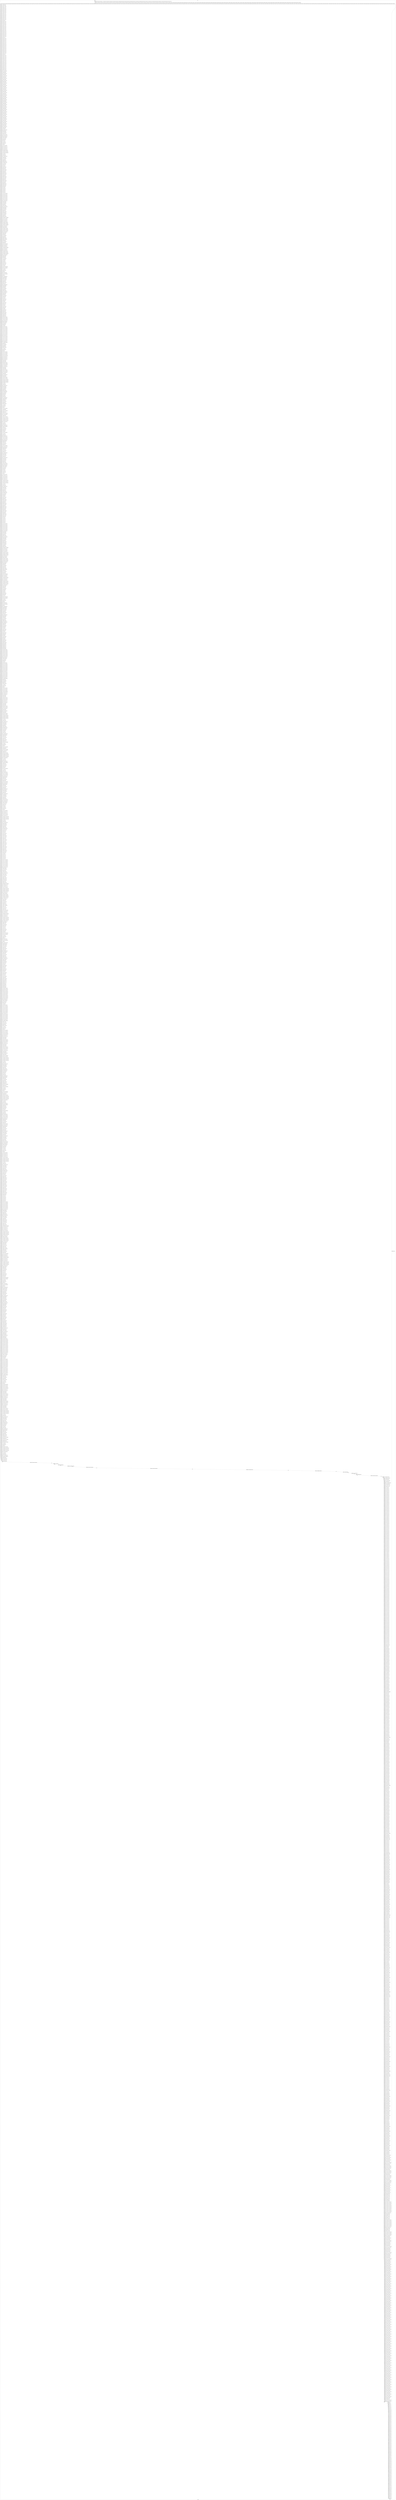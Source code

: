 digraph G {
label="Btor2XCFA";
subgraph cluster_0 {
label="main";
main_init[];
l1[];
l3[];
l4[];
l5[];
l6[];
l7[];
l8[];
l9[];
l10[];
l11[];
l12[];
l13[];
l14[];
l15[];
l16[];
l17[];
l18[];
l19[];
l20[];
l21[];
l22[];
l23[];
l24[];
l25[];
l26[];
l27[];
l28[];
l29[];
l30[];
l31[];
l32[];
l33[];
l34[];
l35[];
l36[];
l37[];
l38[];
l39[];
l40[];
l41[];
l42[];
l43[];
l44[];
l45[];
l46[];
l47[];
l48[];
l49[];
l50[];
l51[];
l52[];
l53[];
l54[];
l55[];
l56[];
l57[];
l58[];
l59[];
l60[];
l61[];
l62[];
l63[];
l64[];
l65[];
l66[];
l67[];
l68[];
l69[];
l70[];
l71[];
l72[];
l73[];
l74[];
l75[];
l76[];
l77[];
l78[];
l79[];
l80[];
l81[];
l82[];
l83[];
l84[];
l85[];
l86[];
l87[];
l88[];
l89[];
l90[];
l91[];
l92[];
l93[];
l94[];
l95[];
l96[];
l97[];
l98[];
l99[];
l100[];
l101[];
l102[];
l103[];
l104[];
l105[];
l106[];
l107[];
l108[];
l109[];
l110[];
l111[];
l112[];
l113[];
l114[];
l115[];
l116[];
l117[];
l118[];
l119[];
l120[];
l121[];
l122[];
l123[];
l124[];
l125[];
l126[];
l127[];
l128[];
l129[];
l130[];
l131[];
l132[];
l133[];
l134[];
l135[];
l136[];
l137[];
l138[];
l139[];
l140[];
l141[];
l142[];
l143[];
l144[];
l145[];
l146[];
l147[];
l148[];
l149[];
l150[];
l151[];
l152[];
l153[];
l154[];
l155[];
l156[];
l157[];
l158[];
l159[];
l160[];
l161[];
l162[];
l163[];
l164[];
l165[];
l166[];
l167[];
l168[];
l169[];
l170[];
l171[];
l172[];
l173[];
l174[];
l175[];
l176[];
l177[];
l178[];
l179[];
l180[];
l181[];
l182[];
l183[];
l184[];
l185[];
l186[];
l187[];
l188[];
l189[];
l190[];
l191[];
l192[];
l193[];
l194[];
l195[];
l196[];
l197[];
l198[];
l199[];
l200[];
l201[];
l202[];
l203[];
l204[];
l205[];
l206[];
l207[];
l208[];
l209[];
l210[];
l211[];
l212[];
l213[];
l214[];
l215[];
l216[];
l217[];
l218[];
l219[];
l220[];
l221[];
l222[];
l223[];
l224[];
l225[];
l226[];
l227[];
l228[];
l229[];
l230[];
l231[];
l232[];
l233[];
l234[];
l235[];
l236[];
l237[];
l238[];
l239[];
l240[];
l241[];
l242[];
l243[];
l244[];
l245[];
l246[];
l247[];
l248[];
l249[];
l250[];
l251[];
l252[];
l253[];
l254[];
l255[];
l256[];
l257[];
l258[];
l259[];
l260[];
l261[];
l262[];
l263[];
l264[];
l265[];
l266[];
l267[];
l268[];
l269[];
l270[];
l271[];
l272[];
l273[];
l274[];
l275[];
l276[];
l277[];
l278[];
l279[];
l280[];
l281[];
l282[];
l283[];
l284[];
l285[];
l286[];
l287[];
l288[];
l289[];
l290[];
l291[];
l292[];
l293[];
l294[];
l295[];
l296[];
l297[];
l298[];
l299[];
l300[];
l301[];
l302[];
l303[];
l304[];
l305[];
l306[];
l307[];
l308[];
l309[];
l310[];
l311[];
l312[];
l313[];
l314[];
l315[];
l316[];
l317[];
l318[];
l319[];
l320[];
l321[];
l322[];
l323[];
l324[];
l325[];
l326[];
l327[];
l328[];
l329[];
l330[];
l331[];
l332[];
l333[];
l334[];
l335[];
l336[];
l337[];
l338[];
l339[];
l340[];
l341[];
l342[];
l343[];
l344[];
l345[];
l346[];
l347[];
l348[];
l349[];
l350[];
l351[];
l352[];
l353[];
l354[];
l355[];
l356[];
l357[];
l358[];
l359[];
l360[];
l361[];
l362[];
l363[];
l364[];
l365[];
l366[];
l367[];
l368[];
l369[];
l370[];
l371[];
l372[];
l373[];
l374[];
l375[];
l376[];
l377[];
l378[];
l379[];
l380[];
l381[];
l382[];
l383[];
l384[];
l385[];
l386[];
l387[];
l388[];
l389[];
l390[];
l391[];
l392[];
l393[];
l394[];
l395[];
l396[];
l397[];
l398[];
l399[];
l400[];
l401[];
l402[];
l403[];
l404[];
l405[];
l406[];
l407[];
l408[];
l409[];
l410[];
l411[];
l412[];
l413[];
l414[];
l415[];
l416[];
l417[];
l418[];
l419[];
l420[];
l421[];
l422[];
l423[];
l424[];
l425[];
l426[];
l427[];
l428[];
l429[];
l430[];
l431[];
l432[];
l433[];
l434[];
l435[];
l436[];
l437[];
l438[];
l439[];
l440[];
l441[];
l442[];
l443[];
l444[];
l445[];
l446[];
l447[];
l448[];
l449[];
l450[];
l451[];
l452[];
l453[];
l454[];
l455[];
l456[];
l457[];
l458[];
l459[];
l460[];
l461[];
l462[];
l463[];
l464[];
l465[];
l466[];
l467[];
l468[];
l469[];
l470[];
l471[];
l472[];
l473[];
l474[];
l475[];
l476[];
l477[];
l478[];
l479[];
l480[];
l481[];
l482[];
l483[];
l484[];
l485[];
l486[];
l487[];
l488[];
l489[];
l490[];
l491[];
l492[];
l493[];
l494[];
l495[];
l496[];
l497[];
l498[];
l499[];
l500[];
l501[];
l502[];
l503[];
l504[];
l505[];
l506[];
l507[];
l508[];
l509[];
l510[];
l511[];
l512[];
l513[];
l514[];
l515[];
l516[];
l517[];
l518[];
l519[];
l520[];
l521[];
l522[];
l523[];
l524[];
l525[];
l526[];
l527[];
l528[];
l529[];
l530[];
l531[];
l532[];
l533[];
l534[];
l535[];
l536[];
l537[];
l538[];
l539[];
l540[];
l541[];
l542[];
l543[];
l544[];
l545[];
l546[];
l547[];
l548[];
l549[];
l550[];
l551[];
l552[];
l553[];
l554[];
l555[];
l556[];
l557[];
l558[];
l559[];
l560[];
l561[];
l562[];
l563[];
l564[];
l565[];
l566[];
l567[];
l568[];
l569[];
l570[];
l571[];
l572[];
l573[];
l574[];
l575[];
l576[];
l577[];
l578[];
l579[];
l580[];
l581[];
l582[];
l583[];
l584[];
l585[];
l586[];
l587[];
l588[];
l589[];
l590[];
l591[];
l592[];
l593[];
l594[];
l595[];
l596[];
l597[];
l598[];
l599[];
l600[];
l601[];
l602[];
l603[];
l604[];
l605[];
l606[];
l607[];
l608[];
l609[];
l610[];
l611[];
l612[];
l613[];
l614[];
l615[];
l616[];
l617[];
l618[];
l619[];
l620[];
l621[];
l622[];
l623[];
l624[];
l625[];
l626[];
l627[];
l628[];
l629[];
l630[];
l631[];
l632[];
l633[];
l634[];
l635[];
l636[];
l637[];
l638[];
l639[];
l640[];
l641[];
l642[];
l643[];
l644[];
l645[];
l646[];
l647[];
l648[];
l649[];
l650[];
l651[];
l652[];
l653[];
l654[];
l655[];
l656[];
l657[];
l658[];
l659[];
l660[];
l661[];
l662[];
l663[];
l664[];
l665[];
l666[];
l667[];
l668[];
l669[];
l670[];
l671[];
l672[];
l673[];
l674[];
l675[];
l676[];
l677[];
l678[];
l679[];
l680[];
l681[];
l682[];
l683[];
l684[];
l685[];
l686[];
l687[];
l688[];
l689[];
l690[];
l691[];
l692[];
l693[];
l694[];
l695[];
l696[];
l697[];
l698[];
l699[];
l700[];
l701[];
l702[];
l703[];
l704[];
l705[];
l706[];
l707[];
l708[];
l709[];
l710[];
l711[];
l712[];
l713[];
l714[];
l715[];
l716[];
l717[];
l718[];
l719[];
l720[];
l721[];
l722[];
l723[];
l724[];
l725[];
l726[];
l727[];
l728[];
l729[];
l730[];
l731[];
l732[];
l733[];
l734[];
l735[];
l736[];
l737[];
l738[];
l739[];
l740[];
l741[];
l742[];
l743[];
l744[];
l745[];
l746[];
l747[];
l748[];
l749[];
l750[];
l751[];
l752[];
l753[];
l754[];
l755[];
l756[];
l757[];
l758[];
l759[];
l760[];
l761[];
l762[];
l763[];
l764[];
l765[];
l766[];
l767[];
l768[];
l769[];
l770[];
l771[];
l772[];
l773[];
l774[];
l775[];
l776[];
l777[];
l778[];
l779[];
l780[];
l781[];
l782[];
l783[];
l784[];
l785[];
l786[];
l787[];
l788[];
l789[];
l790[];
l791[];
l792[];
l793[];
l794[];
l795[];
l796[];
l797[];
l798[];
l799[];
l800[];
l801[];
l802[];
l803[];
l804[];
l805[];
l806[];
l807[];
l808[];
l809[];
l810[];
l811[];
l812[];
l813[];
l814[];
l815[];
l816[];
l817[];
l818[];
l819[];
l820[];
l821[];
l822[];
l823[];
l824[];
l825[];
l826[];
l827[];
l828[];
l829[];
l830[];
l831[];
l832[];
l833[];
l834[];
l835[];
l836[];
l837[];
l838[];
l839[];
l840[];
l841[];
l842[];
l843[];
l844[];
l845[];
l846[];
l847[];
l848[];
l849[];
l850[];
l851[];
l852[];
l853[];
l854[];
l855[];
l856[];
l857[];
l858[];
l859[];
l860[];
l861[];
l862[];
l863[];
l864[];
l865[];
l866[];
l867[];
l868[];
l869[];
l870[];
l871[];
l872[];
l873[];
l874[];
l875[];
l876[];
l877[];
l878[];
l879[];
l880[];
l881[];
l882[];
l883[];
l884[];
l885[];
l886[];
l887[];
l888[];
l889[];
l890[];
l891[];
l892[];
l893[];
l894[];
l895[];
l896[];
l897[];
l898[];
l899[];
l900[];
l901[];
l902[];
l903[];
l904[];
l905[];
l906[];
l907[];
l908[];
l909[];
l910[];
l911[];
l912[];
l913[];
l914[];
l915[];
l916[];
l917[];
l918[];
l919[];
l920[];
l921[];
l922[];
l923[];
l924[];
l925[];
l926[];
l927[];
l928[];
l929[];
l930[];
l931[];
l932[];
l933[];
l934[];
l935[];
l936[];
l937[];
l938[];
l939[];
l940[];
l941[];
l942[];
l943[];
l944[];
l945[];
l946[];
l947[];
l948[];
l949[];
l950[];
l951[];
l952[];
l953[];
l954[];
l955[];
l956[];
l957[];
l958[];
l959[];
l960[];
l961[];
l962[];
l963[];
l964[];
l965[];
l966[];
l967[];
l968[];
l969[];
l970[];
l971[];
l972[];
l973[];
l974[];
l975[];
l976[];
l977[];
l978[];
l979[];
l980[];
l981[];
l982[];
l983[];
l984[];
l985[];
l986[];
l987[];
l988[];
l989[];
l990[];
l991[];
l992[];
l993[];
l994[];
l995[];
l996[];
l997[];
l998[];
l999[];
l1000[];
l1001[];
l1002[];
l1003[];
l1004[];
l1005[];
l1006[];
l1007[];
l1008[];
l1009[];
l1010[];
l1011[];
l1012[];
l1013[];
l1014[];
l1015[];
l1016[];
l1017[];
l1018[];
l1019[];
l1020[];
l1021[];
l1022[];
l1023[];
l1024[];
l1025[];
l1026[];
l1027[];
l1028[];
l1029[];
l1030[];
l1031[];
l1032[];
l1033[];
l1034[];
l1035[];
l1036[];
l1037[];
l1038[];
l1039[];
l1040[];
l1041[];
l1042[];
l1043[];
l1044[];
l1045[];
l1046[];
l1047[];
l1048[];
l1049[];
l1050[];
l1051[];
l1052[];
l1053[];
l1054[];
l1055[];
l1056[];
l1057[];
l1058[];
l1059[];
l1060[];
l1061[];
l1062[];
l1063[];
l1064[];
l1065[];
l1066[];
l1067[];
l1068[];
l1069[];
l1070[];
l1071[];
l1072[];
l1073[];
l1074[];
l1075[];
l1076[];
l1077[];
l1078[];
l1079[];
l1080[];
l1081[];
l1082[];
l1083[];
l1084[];
l1085[];
l1086[];
l1087[];
l1088[];
l1089[];
l1090[];
l1091[];
l1092[];
l1093[];
l1094[];
l1095[];
l1096[];
l1097[];
l1098[];
l1099[];
l1100[];
l1101[];
l1102[];
l1103[];
l1104[];
l1105[];
l1106[];
l1107[];
l1108[];
l1109[];
l1110[];
l1111[];
l1112[];
l1113[];
l1114[];
l1115[];
l1116[];
l1117[];
l1118[];
l1119[];
l1120[];
l1121[];
l1122[];
l1123[];
l1124[];
l1125[];
l1126[];
l1127[];
l1128[];
l1129[];
l1130[];
l1131[];
l1132[];
l1133[];
l1134[];
l1135[];
l1136[];
l1137[];
l1138[];
l1139[];
l1140[];
l1141[];
l1142[];
l1143[];
l1144[];
l1145[];
l1146[];
l1147[];
l1148[];
l1149[];
l1150[];
l1151[];
l1152[];
l1153[];
l1154[];
l1155[];
l1156[];
l1157[];
l1158[];
l1159[];
l1160[];
l1161[];
l1162[];
l1163[];
l1164[];
l1165[];
l1166[];
l1167[];
l1168[];
l1169[];
l1170[];
l1171[];
l1172[];
l1173[];
l1174[];
l1175[];
l1176[];
l1177[];
l1178[];
l1179[];
l1180[];
l1181[];
l1182[];
l1183[];
l1184[];
l1185[];
l1186[];
l1187[];
l1188[];
l1189[];
l1190[];
l1191[];
l1192[];
l1193[];
l1194[];
l1195[];
l1196[];
l1197[];
l1198[];
l1199[];
l1200[];
l1201[];
l1202[];
l1203[];
l1204[];
l1205[];
l1206[];
l1207[];
l1208[];
l1209[];
l1210[];
l1211[];
l1212[];
l1213[];
l1214[];
l1215[];
l1216[];
l1217[];
l1218[];
l1219[];
l1220[];
l1221[];
l1222[];
l1223[];
l1224[];
l1225[];
l1226[];
l1227[];
l1228[];
l1229[];
l1230[];
l1231[];
l1232[];
l1233[];
l1234[];
l1235[];
l1236[];
l1237[];
l1238[];
l1239[];
l1240[];
l1241[];
l1242[];
l1243[];
l1244[];
l1245[];
l1246[];
l1247[];
l1248[];
l1249[];
l1250[];
l1251[];
l1252[];
l1253[];
l1254[];
l1255[];
l1256[];
l1257[];
l1258[];
l1259[];
l1260[];
l1261[];
l1262[];
l1263[];
l1264[];
l1265[];
l1266[];
l1267[];
l1268[];
l1269[];
l1270[];
l1271[];
l1272[];
l1273[];
l1274[];
l1275[];
l1276[];
l1277[];
l1278[];
l1279[];
l1280[];
l1281[];
l1282[];
l1283[];
l1284[];
l1285[];
l1286[];
l1287[];
l1288[];
l1289[];
l1290[];
l1291[];
l1292[];
l1293[];
l1294[];
l1295[];
l1296[];
l1297[];
l1298[];
l1299[];
l1300[];
l1301[];
l1302[];
l1303[];
l1304[];
l1305[];
l1306[];
l1307[];
l1308[];
l1309[];
l1310[];
l1311[];
l1312[];
l1313[];
l1314[];
l1315[];
l1316[];
l1317[];
l1318[];
l1319[];
l1320[];
l1321[];
l1322[];
l1323[];
l1324[];
l1325[];
l1326[];
l1327[];
l1328[];
l1329[];
l1330[];
l1331[];
l1332[];
l1333[];
l1334[];
l1335[];
l1336[];
l1337[];
l1338[];
l1339[];
l1340[];
l1341[];
l1342[];
l1343[];
l1344[];
l1345[];
l1346[];
l1347[];
l1348[];
l1349[];
l1350[];
l1351[];
l1352[];
l1353[];
l1354[];
l1355[];
l1356[];
l1357[];
l1358[];
l1359[];
l1360[];
l1361[];
l1362[];
l1363[];
l1364[];
l1365[];
l1366[];
l1367[];
l1368[];
l1369[];
l1370[];
l1371[];
l1372[];
l1373[];
l1374[];
l1375[];
l1376[];
l1377[];
l1378[];
l1379[];
l1380[];
l1381[];
l1382[];
l1383[];
l1384[];
l1385[];
l1386[];
l1387[];
l1388[];
l1389[];
l1390[];
l1391[];
l1392[];
l1393[];
l1394[];
l1395[];
l1396[];
l1397[];
l1398[];
l1399[];
l1400[];
l1401[];
l1402[];
l1403[];
l1404[];
l1405[];
l1406[];
l1407[];
l1408[];
l1409[];
l1410[];
l1411[];
l1412[];
l1413[];
l1414[];
l1415[];
l1416[];
l1417[];
l1418[];
l1419[];
l1420[];
l1421[];
l1422[];
l1423[];
l1424[];
l1425[];
l1426[];
l1427[];
l1428[];
l1429[];
l1430[];
l1431[];
l1432[];
l1433[];
l1434[];
l1435[];
l1436[];
l1437[];
l1438[];
l1439[];
l1440[];
l1441[];
l1442[];
l1443[];
l1444[];
l1445[];
l1446[];
l1447[];
l1448[];
l1449[];
l1450[];
l1451[];
l1452[];
l1453[];
l1454[];
l1455[];
l1456[];
l1457[];
l1458[];
l1459[];
l1460[];
l1461[];
l1462[];
l1463[];
l1464[];
l1465[];
l1466[];
l1467[];
l1468[];
l1469[];
l1470[];
l1471[];
l1472[];
l1473[];
l1474[];
l1475[];
l1476[];
l1477[];
l1478[];
l1479[];
l1480[];
l1481[];
l1482[];
l1483[];
l1484[];
l1485[];
l1486[];
l1487[];
l1488[];
l1489[];
l1490[];
l1491[];
l1492[];
l1493[];
l1494[];
l1495[];
l1496[];
l1497[];
l1498[];
l1499[];
l1500[];
l1501[];
l1502[];
l1503[];
l1504[];
l1505[];
l1506[];
l1507[];
l1508[];
l1509[];
l1510[];
l1511[];
l1512[];
l1513[];
l1514[];
l1515[];
l1516[];
l1517[];
l1518[];
l1519[];
l1520[];
l1521[];
l1522[];
l1523[];
l1524[];
l1525[];
l1526[];
l1527[];
l1528[];
l1529[];
l1530[];
l1531[];
l1532[];
l1533[];
l1534[];
l1535[];
l1536[];
l1537[];
l1538[];
l1539[];
l1540[];
l1541[];
l1542[];
l1543[];
l1544[];
l1545[];
l1546[];
l1547[];
l1548[];
l1549[];
l1550[];
l1551[];
l1552[];
l1553[];
l1554[];
l1555[];
l1556[];
l1557[];
l1558[];
l1559[];
l1560[];
l1561[];
l1562[];
l1563[];
l1564[];
l1565[];
l1566[];
l1567[];
l1568[];
l1569[];
l1570[];
l1571[];
l1572[];
l1573[];
l1574[];
l1575[];
l1576[];
l1577[];
l1578[];
l1579[];
l1580[];
l1581[];
l1582[];
l1583[];
l1584[];
l1585[];
l1586[];
l1587[];
l1588[];
l1589[];
l1590[];
l1591[];
l1592[];
l1593[];
l1594[];
l1595[];
l1596[];
l1597[];
l1598[];
l1599[];
l1600[];
l1601[];
l1602[];
l1603[];
l1604[];
l1605[];
l1606[];
l1607[];
l1608[];
l1609[];
l1610[];
l1611[];
l1612[];
l1613[];
l1614[];
l1615[];
l1616[];
l1617[];
l1618[];
l1619[];
l1620[];
l1621[];
l1622[];
l1623[];
l1624[];
l1625[];
l1626[];
l1627[];
l1628[];
l1629[];
l1630[];
l1631[];
l1632[];
l1633[];
l1634[];
l1635[];
l1636[];
l1637[];
l1638[];
l1639[];
l1640[];
l1641[];
l1642[];
l1643[];
l1644[];
l1645[];
l1646[];
l1647[];
l1648[];
l1649[];
l1650[];
l1651[];
l1652[];
l1653[];
l1654[];
l1655[];
l1656[];
l1657[];
l1658[];
l1659[];
l1660[];
l1661[];
l1662[];
l1663[];
l1664[];
l1665[];
l1666[];
l1667[];
l1668[];
l1669[];
l1670[];
l1671[];
l1672[];
l1673[];
l1674[];
l1675[];
l1676[];
l1677[];
l1678[];
l1679[];
l1680[];
l1681[];
l1682[];
l1683[];
l1684[];
l1685[];
l1686[];
l1687[];
l1688[];
l1689[];
l1690[];
l1691[];
l1692[];
l1693[];
l1694[];
l1695[];
l1696[];
l1697[];
l1698[];
l1699[];
l1700[];
l1701[];
l1702[];
l1703[];
l1704[];
l1705[];
l1706[];
l1707[];
l1708[];
l1709[];
l1710[];
l1711[];
l1712[];
l1713[];
l1714[];
l1715[];
l1716[];
l1717[];
l1718[];
l1719[];
l1720[];
l1721[];
l1722[];
l1723[];
l1724[];
l1725[];
l1726[];
l1727[];
l1728[];
l1729[];
l1730[];
l1731[];
l1732[];
l1733[];
l1734[];
l1735[];
l1736[];
l1737[];
l1738[];
l1739[];
l1740[];
l1741[];
l1742[];
l1743[];
l1744[];
l1745[];
l1746[];
l1747[];
l1748[];
l1749[];
l1750[];
l1751[];
l1752[];
l1753[];
l1754[];
l1755[];
l1756[];
l1757[];
l1758[];
l1759[];
l1760[];
l1761[];
l1762[];
l1763[];
l1764[];
l1765[];
l1766[];
l1767[];
l1768[];
l1769[];
l1770[];
l1771[];
l1772[];
l1773[];
l1774[];
l1775[];
l1776[];
l1777[];
l1778[];
l1779[];
l1780[];
l1781[];
l1782[];
l1783[];
l1784[];
l1785[];
l1786[];
l1787[];
l1788[];
l1789[];
l1790[];
l1791[];
l1792[];
l1793[];
l1794[];
l1795[];
l1796[];
l1797[];
l1798[];
l1799[];
l1800[];
l1801[];
l1802[];
l1803[];
l1804[];
l1805[];
l1806[];
l1807[];
l1808[];
l1809[];
l1810[];
l1811[];
l1812[];
l1813[];
l1814[];
l1815[];
l1816[];
l1817[];
l1818[];
l1819[];
l1820[];
l1821[];
l1822[];
l1823[];
l1824[];
l1825[];
l1826[];
l1827[];
l1828[];
l1829[];
l1830[];
l1831[];
l1832[];
l1833[];
l1834[];
l1835[];
l1836[];
l1837[];
l1838[];
l1839[];
l1840[];
l1841[];
l1842[];
l1843[];
l1844[];
l1845[];
l1846[];
l1847[];
l1848[];
l1849[];
l1850[];
l1851[];
l1852[];
l1853[];
l1854[];
l1855[];
l1856[];
l1857[];
l1858[];
l1859[];
l1860[];
l1861[];
l1862[];
l1863[];
l1864[];
l1865[];
l1866[];
l1867[];
l1868[];
l1869[];
l1870[];
l1871[];
l1872[];
l1873[];
l1874[];
l1875[];
l1876[];
l1877[];
l1878[];
l1879[];
l1880[];
l1881[];
l1882[];
l1883[];
l1884[];
l1885[];
l1886[];
l1887[];
l1888[];
l1889[];
l1890[];
l1891[];
l1892[];
l1893[];
l1894[];
l1895[];
l1896[];
l1897[];
l1898[];
l1899[];
l1900[];
l1901[];
l1902[];
l1903[];
l1904[];
l1905[];
l1906[];
l1907[];
l1908[];
l1909[];
l1910[];
l1911[];
l1912[];
l1913[];
l1914[];
l1915[];
l1916[];
l1917[];
l1918[];
l1919[];
l1920[];
l1921[];
l1922[];
l1923[];
l1924[];
l1925[];
l1926[];
l1927[];
l1928[];
l1929[];
l1930[];
l1931[];
l1932[];
l1933[];
l1934[];
l1935[];
l1936[];
l1937[];
l1938[];
l1939[];
l1940[];
l1941[];
l1942[];
l1943[];
l1944[];
l1945[];
l1946[];
l1947[];
l1948[];
l1949[];
l1950[];
l1951[];
l1952[];
l1953[];
l1954[];
l1955[];
l1956[];
l1957[];
l1958[];
l1959[];
l1960[];
l1961[];
l1962[];
l1963[];
l1964[];
l1965[];
l1966[];
l1967[];
l1968[];
l1969[];
l1970[];
l1971[];
l1972[];
l1973[];
l1974[];
l1975[];
l1976[];
l1977[];
l1978[];
l1979[];
l1980[];
l1981[];
l1982[];
l1983[];
l1984[];
l1985[];
l1986[];
l1987[];
l1988[];
l1989[];
l1990[];
l1991[];
l1992[];
l1993[];
l1994[];
l1995[];
l1996[];
l1997[];
l1998[];
l1999[];
l2000[];
main_error[];
l2001[];
l2002[];
l2003[];
l2004[];
l2005[];
l2006[];
l2007[];
l2008[];
l2009[];
l2010[];
l2011[];
l2012[];
l2013[];
l2014[];
l2015[];
l2016[];
l2017[];
l2018[];
l2019[];
l2020[];
l2021[];
l2022[];
l2023[];
l2024[];
l2025[];
l2026[];
l2027[];
l2028[];
l2029[];
l2030[];
l2031[];
l2032[];
l2033[];
l2034[];
l2035[];
l2036[];
l2037[];
l2038[];
l2039[];
l2040[];
l2041[];
l2042[];
l2043[];
l2044[];
l2045[];
l2046[];
l2047[];
l2048[];
l2049[];
l2050[];
l2051[];
l2052[];
l2053[];
l2054[];
l2055[];
l2056[];
l2057[];
l2058[];
l2059[];
l2060[];
l2061[];
l2062[];
l2063[];
l2064[];
l2065[];
l2066[];
l2067[];
l2068[];
l2069[];
l2070[];
l2071[];
l2072[];
l2073[];
l2074[];
l2075[];
l2076[];
l2077[];
l2078[];
l2079[];
l2080[];
l2081[];
l2082[];
main_init -> l1 [label="[(assign const_5 #b00000000),(assign const_54 #b0),(assign const_226 #b11111111),(assign const_243 #b00000001),(assign const_246 #b00000010),(assign const_249 #b00000011),(assign const_264 #b00000000),(assign const_441 #b1),(assign const_456 #b00000000000000000000000000000000),(assign const_457 #b000000000000000000000000),(assign const_459 #b00000000000000000000000000010100),(assign const_510 #b00000100),(assign const_594 #b00000000000000000000000000000001),(assign const_712 #b00010100),(assign const_1022 #b00010101),(assign const_1083 #b00000000000000000000000000000010),(assign const_1342 #b00010110),(assign const_1403 #b00000000000000000000000000000011),(assign const_1671 #b00010111)] "];
l3 -> l4 [label="[(havoc input_281),(havoc input_283),(havoc input_285),(havoc input_287),(havoc input_289),(havoc input_291),(havoc input_293),(havoc input_295),(havoc input_297),(havoc input_299),(havoc input_301),(havoc input_303),(havoc input_305),(havoc input_307),(havoc input_309),(havoc input_311),(havoc input_313),(havoc input_315),(havoc input_317),(havoc input_319),(havoc input_321),(havoc input_323),(havoc input_325),(havoc input_327),(havoc input_329),(havoc input_331),(havoc input_333),(havoc input_335),(havoc input_337),(havoc input_339),(havoc input_341),(havoc input_343),(havoc input_345),(havoc input_347),(havoc input_349),(havoc input_351),(havoc input_353),(havoc input_355),(havoc input_357),(havoc input_359),(havoc input_361),(havoc input_363),(havoc input_365),(havoc input_367),(havoc input_369),(havoc input_371),(havoc input_373),(havoc input_375),(havoc input_377),(havoc input_379),(havoc input_381),(havoc input_383),(havoc input_385),(havoc input_387),(havoc input_389),(havoc input_391),(havoc input_393),(havoc input_395),(havoc input_397),(havoc input_399),(havoc input_401),(havoc input_403),(havoc input_405),(havoc input_407),(havoc input_409),(havoc input_411),(havoc input_413),(havoc input_415),(havoc input_417),(havoc input_419),(havoc input_421),(havoc input_423),(havoc input_425),(havoc input_427),(havoc input_429),(havoc input_431),(havoc input_433),(havoc input_435),(havoc input_437),(havoc input_439),(havoc input_443),(havoc input_447),(havoc input_454),(havoc input_475),(havoc input_481),(havoc input_485),(havoc input_489),(havoc input_493),(havoc input_497),(havoc input_501),(havoc input_504),(havoc input_521),(havoc input_527),(havoc input_532),(havoc input_551),(havoc input_557),(havoc input_574),(havoc input_577),(havoc input_592),(havoc input_601),(havoc input_609),(havoc input_613),(havoc input_617),(havoc input_621),(havoc input_624),(havoc input_636),(havoc input_655),(havoc input_692),(havoc input_697),(havoc input_705),(havoc input_730),(havoc input_743),(havoc input_750),(havoc input_755),(havoc input_760),(havoc input_767),(havoc input_786),(havoc input_792),(havoc input_796),(havoc input_800),(havoc input_804),(havoc input_808),(havoc input_812),(havoc input_815),(havoc input_831),(havoc input_837),(havoc input_842),(havoc input_861),(havoc input_867),(havoc input_884),(havoc input_887),(havoc input_902),(havoc input_910),(havoc input_918),(havoc input_922),(havoc input_926),(havoc input_930),(havoc input_933),(havoc input_950),(havoc input_969),(havoc input_1006),(havoc input_1011),(havoc input_1019),(havoc input_1044),(havoc input_1057),(havoc input_1064),(havoc input_1069),(havoc input_1074),(havoc input_1081),(havoc input_1101),(havoc input_1107),(havoc input_1111),(havoc input_1115),(havoc input_1119),(havoc input_1123),(havoc input_1127),(havoc input_1130),(havoc input_1146),(havoc input_1152),(havoc input_1157),(havoc input_1176),(havoc input_1182),(havoc input_1199),(havoc input_1202),(havoc input_1217),(havoc input_1225),(havoc input_1233),(havoc input_1237),(havoc input_1241),(havoc input_1245),(havoc input_1248),(havoc input_1270),(havoc input_1289),(havoc input_1326),(havoc input_1331),(havoc input_1339),(havoc input_1364),(havoc input_1377),(havoc input_1384),(havoc input_1389),(havoc input_1394),(havoc input_1401),(havoc input_1421),(havoc input_1427),(havoc input_1431),(havoc input_1435),(havoc input_1439),(havoc input_1443),(havoc input_1447),(havoc input_1450),(havoc input_1466),(havoc input_1472),(havoc input_1477),(havoc input_1497),(havoc input_1503),(havoc input_1521),(havoc input_1524),(havoc input_1539),(havoc input_1547),(havoc input_1555),(havoc input_1559),(havoc input_1563),(havoc input_1567),(havoc input_1570),(havoc input_1600),(havoc input_1619),(havoc input_1655),(havoc input_1660),(havoc input_1668),(havoc input_1692),(havoc input_1705),(havoc input_1712)] "];
l4 -> l5 [label="[(assign binary_171 (bvand state_55 (bvnot state_57)))] "];
l5 -> l6 [label="[(assign binary_172 (bvand binary_171 (bvnot state_59)))] "];
l6 -> l7 [label="[(assign binary_173 (bvand binary_172 (bvnot state_61)))] "];
l7 -> l8 [label="[(assign binary_174 (bvand binary_173 (bvnot state_63)))] "];
l8 -> l9 [label="[(assign binary_175 (bvand binary_174 (bvnot state_65)))] "];
l9 -> l10 [label="[(assign binary_176 (bvand binary_175 (bvnot state_67)))] "];
l10 -> l11 [label="[(assign binary_177 (bvand binary_176 (bvnot state_69)))] "];
l11 -> l12 [label="[(assign binary_178 (bvand binary_177 (bvnot state_71)))] "];
l12 -> l13 [label="[(assign binary_179 (bvand binary_178 (bvnot state_73)))] "];
l13 -> l14 [label="[(assign binary_180 (bvand binary_179 (bvnot state_75)))] "];
l14 -> l15 [label="[(assign binary_181 (bvand binary_180 (bvnot state_77)))] "];
l15 -> l16 [label="[(assign binary_182 (bvand binary_181 (bvnot state_79)))] "];
l16 -> l17 [label="[(assign binary_183 (bvand binary_182 (bvnot state_81)))] "];
l17 -> l18 [label="[(assign binary_184 (bvand binary_183 state_83))] "];
l18 -> l19 [label="[(assign binary_185 (bvand binary_184 (bvnot state_85)))] "];
l19 -> l20 [label="[(assign binary_186 (bvand binary_185 (bvnot state_87)))] "];
l20 -> l21 [label="[(assign binary_187 (bvand binary_186 (bvnot state_89)))] "];
l21 -> l22 [label="[(assign binary_188 (bvand binary_187 (bvnot state_91)))] "];
l22 -> l23 [label="[(assign binary_189 (bvand binary_188 (bvnot state_93)))] "];
l23 -> l24 [label="[(assign binary_190 (bvand binary_189 (bvnot state_95)))] "];
l24 -> l25 [label="[(assign binary_191 (bvand binary_190 (bvnot state_97)))] "];
l25 -> l26 [label="[(assign binary_192 (bvand binary_191 (bvnot state_99)))] "];
l26 -> l27 [label="[(assign binary_193 (bvand binary_192 (bvnot state_101)))] "];
l27 -> l28 [label="[(assign binary_194 (bvand binary_193 (bvnot state_103)))] "];
l28 -> l29 [label="[(assign binary_195 (bvand binary_194 (bvnot state_105)))] "];
l29 -> l30 [label="[(assign binary_196 (bvand binary_195 (bvnot state_107)))] "];
l30 -> l31 [label="[(assign binary_197 (bvand binary_196 (bvnot state_109)))] "];
l31 -> l32 [label="[(assign binary_198 (bvand binary_197 state_111))] "];
l32 -> l33 [label="[(assign binary_199 (bvand binary_198 (bvnot state_113)))] "];
l33 -> l34 [label="[(assign binary_200 (bvand binary_199 (bvnot state_115)))] "];
l34 -> l35 [label="[(assign binary_201 (bvand binary_200 (bvnot state_117)))] "];
l35 -> l36 [label="[(assign binary_202 (bvand binary_201 (bvnot state_119)))] "];
l36 -> l37 [label="[(assign binary_203 (bvand binary_202 (bvnot state_121)))] "];
l37 -> l38 [label="[(assign binary_204 (bvand binary_203 (bvnot state_123)))] "];
l38 -> l39 [label="[(assign binary_205 (bvand binary_204 (bvnot state_125)))] "];
l39 -> l40 [label="[(assign binary_206 (bvand binary_205 (bvnot state_127)))] "];
l40 -> l41 [label="[(assign binary_207 (bvand binary_206 (bvnot state_129)))] "];
l41 -> l42 [label="[(assign binary_208 (bvand binary_207 (bvnot state_131)))] "];
l42 -> l43 [label="[(assign binary_209 (bvand binary_208 (bvnot state_133)))] "];
l43 -> l44 [label="[(assign binary_210 (bvand binary_209 (bvnot state_135)))] "];
l44 -> l45 [label="[(assign binary_211 (bvand binary_210 (bvnot state_137)))] "];
l45 -> l46 [label="[(assign binary_212 (bvand binary_211 state_139))] "];
l46 -> l47 [label="[(assign binary_213 (bvand binary_212 (bvnot state_141)))] "];
l47 -> l48 [label="[(assign binary_214 (bvand binary_213 (bvnot state_143)))] "];
l48 -> l49 [label="[(assign binary_215 (bvand binary_214 (bvnot state_145)))] "];
l49 -> l50 [label="[(assign binary_216 (bvand binary_215 (bvnot state_147)))] "];
l50 -> l51 [label="[(assign binary_217 (bvand binary_216 (bvnot state_149)))] "];
l51 -> l52 [label="[(assign binary_218 (bvand binary_217 (bvnot state_151)))] "];
l52 -> l53 [label="[(assign binary_219 (bvand binary_218 (bvnot state_153)))] "];
l53 -> l54 [label="[(assign binary_220 (bvand binary_219 (bvnot state_155)))] "];
l54 -> l55 [label="[(assign binary_221 (bvand binary_220 (bvnot state_157)))] "];
l55 -> l56 [label="[(assign binary_222 (bvand binary_221 (bvnot state_159)))] "];
l56 -> l57 [label="[(assign binary_223 (bvand binary_222 (bvnot state_161)))] "];
l57 -> l58 [label="[(assign binary_224 (bvand binary_223 (bvnot state_163)))] "];
l58 -> l59 [label="[(assign binary_225 (bvand binary_224 (bvnot state_165)))] "];
l59 -> l60 [label="[(assign comparison_227 (ite (= const_226 state_6) #b1 #b0))] "];
l60 -> l61 [label="[(assign binary_228 (bvand binary_225 comparison_227))] "];
l61 -> l62 [label="[(assign comparison_229 (ite (= const_226 state_8) #b1 #b0))] "];
l62 -> l63 [label="[(assign binary_230 (bvand binary_228 comparison_229))] "];
l63 -> l64 [label="[(assign comparison_231 (ite (= const_226 state_10) #b1 #b0))] "];
l64 -> l65 [label="[(assign binary_232 (bvand binary_230 comparison_231))] "];
l65 -> l66 [label="[(assign comparison_233 (ite (= const_226 state_12) #b1 #b0))] "];
l66 -> l67 [label="[(assign binary_234 (bvand binary_232 comparison_233))] "];
l67 -> l68 [label="[(assign comparison_235 (ite (= const_226 state_14) #b1 #b0))] "];
l68 -> l69 [label="[(assign binary_236 (bvand binary_234 comparison_235))] "];
l69 -> l70 [label="[(assign comparison_237 (ite (= const_226 state_16) #b1 #b0))] "];
l70 -> l71 [label="[(assign binary_238 (bvand binary_236 comparison_237))] "];
l71 -> l72 [label="[(assign comparison_239 (ite (= const_226 state_18) #b1 #b0))] "];
l72 -> l73 [label="[(assign binary_240 (bvand binary_238 comparison_239))] "];
l73 -> l74 [label="[(assign comparison_241 (ite (= const_226 state_20) #b1 #b0))] "];
l74 -> l75 [label="[(assign binary_242 (bvand binary_240 comparison_241))] "];
l75 -> l76 [label="[(assign comparison_244 (ite (= const_243 state_22) #b1 #b0))] "];
l76 -> l77 [label="[(assign binary_245 (bvand binary_242 comparison_244))] "];
l77 -> l78 [label="[(assign comparison_247 (ite (= const_246 state_24) #b1 #b0))] "];
l78 -> l79 [label="[(assign binary_248 (bvand binary_245 comparison_247))] "];
l79 -> l80 [label="[(assign comparison_250 (ite (= const_249 state_26) #b1 #b0))] "];
l80 -> l81 [label="[(assign binary_251 (bvand binary_248 comparison_250))] "];
l81 -> l82 [label="[(assign comparison_252 (ite (= const_226 state_28) #b1 #b0))] "];
l82 -> l83 [label="[(assign binary_253 (bvand binary_251 comparison_252))] "];
l83 -> l84 [label="[(assign comparison_254 (ite (= const_226 state_30) #b1 #b0))] "];
l84 -> l85 [label="[(assign binary_255 (bvand binary_253 comparison_254))] "];
l85 -> l86 [label="[(assign comparison_256 (ite (= const_226 state_32) #b1 #b0))] "];
l86 -> l87 [label="[(assign binary_257 (bvand binary_255 comparison_256))] "];
l87 -> l88 [label="[(assign comparison_258 (ite (= const_226 state_34) #b1 #b0))] "];
l88 -> l89 [label="[(assign binary_259 (bvand binary_257 comparison_258))] "];
l89 -> l90 [label="[(assign comparison_260 (ite (= const_226 state_36) #b1 #b0))] "];
l90 -> l91 [label="[(assign binary_261 (bvand binary_259 comparison_260))] "];
l91 -> l92 [label="[(assign comparison_262 (ite (= const_243 state_38) #b1 #b0))] "];
l92 -> l93 [label="[(assign binary_263 (bvand binary_261 comparison_262))] "];
l93 -> l94 [label="[(assign comparison_265 (ite (= const_264 state_40) #b1 #b0))] "];
l94 -> l95 [label="[(assign binary_266 (bvand binary_263 comparison_265))] "];
l95 -> l96 [label="[(assign comparison_267 (ite (= const_243 state_42) #b1 #b0))] "];
l96 -> l97 [label="[(assign binary_268 (bvand binary_266 comparison_267))] "];
l97 -> l98 [label="[(assign comparison_269 (ite (= const_264 state_44) #b1 #b0))] "];
l98 -> l99 [label="[(assign binary_270 (bvand binary_268 comparison_269))] "];
l99 -> l100 [label="[(assign comparison_271 (ite (= const_243 state_46) #b1 #b0))] "];
l100 -> l101 [label="[(assign binary_272 (bvand binary_270 comparison_271))] "];
l101 -> l102 [label="[(assign comparison_273 (ite (= const_264 state_48) #b1 #b0))] "];
l102 -> l103 [label="[(assign binary_274 (bvand binary_272 comparison_273))] "];
l103 -> l104 [label="[(assign comparison_275 (ite (= const_243 state_50) #b1 #b0))] "];
l104 -> l105 [label="[(assign binary_276 (bvand binary_274 comparison_275))] "];
l105 -> l106 [label="[(assign comparison_277 (ite (= const_264 state_52) #b1 #b0))] "];
l106 -> l107 [label="[(assign binary_278 (bvand binary_276 comparison_277))] "];
l107 -> l108 [label="[(assign binary_279 (bvand state_169 binary_278))] "];
l108 -> l109 [label="[(assign comparison_444 (ite (= const_226 input_281) #b1 #b0))] "];
l109 -> l110 [label="[(assign binary_445 (bvand input_329 comparison_444))] "];
l110 -> l111 [label="[(assign binary_446 (bvor (bvnot input_443) binary_445))] "];
l111 -> l112 [label="[(assign binary_448 (bvand input_329 (bvnot input_443)))] "];
l112 -> l113 [label="[(assign ternary_449 (ite (= input_443 #b1) const_264 input_281))] "];
l113 -> l114 [label="[(assign comparison_450 (ite (= const_226 ternary_449) #b1 #b0))] "];
l114 -> l115 [label="[(assign binary_451 (bvand binary_448 (bvnot comparison_450)))] "];
l115 -> l116 [label="[(assign binary_452 (bvor (bvnot input_447) binary_451))] "];
l116 -> l117 [label="[(assign binary_453 (bvand binary_446 binary_452))] "];
l117 -> l118 [label="[(assign binary_455 (bvor input_337 input_447))] "];
l118 -> l119 [label="[(assign binary_458 (++ const_457 ternary_449))] "];
l119 -> l120 [label="[(assign binary_460 (bvsrem binary_458 const_459))] "];
l120 -> l121 [label="[(assign slice_461 (extract binary_460 0 8))] "];
l121 -> l122 [label="[(assign ternary_462 (ite (= input_447 #b1) slice_461 input_289))] "];
l122 -> l123 [label="[(assign comparison_463 (ite (= const_264 ternary_462) #b1 #b0))] "];
l123 -> l124 [label="[(assign comparison_464 (ite (= const_243 ternary_462) #b1 #b0))] "];
l124 -> l125 [label="[(assign comparison_465 (ite (= const_246 ternary_462) #b1 #b0))] "];
l125 -> l126 [label="[(assign ternary_466 (ite (= comparison_465 #b1) input_285 input_287))] "];
l126 -> l127 [label="[(assign ternary_467 (ite (= comparison_464 #b1) input_283 ternary_466))] "];
l127 -> l128 [label="[(assign ternary_468 (ite (= comparison_463 #b1) ternary_449 ternary_467))] "];
l128 -> l129 [label="[(assign binary_469 (++ const_457 ternary_468))] "];
l129 -> l130 [label="[(assign binary_470 (bvsrem binary_469 const_459))] "];
l130 -> l131 [label="[(assign comparison_471 (ite (= const_456 binary_470) #b1 #b0))] "];
l131 -> l132 [label="[(assign binary_472 (bvand binary_455 comparison_471))] "];
l132 -> l133 [label="[(assign binary_473 (bvor (bvnot input_454) binary_472))] "];
l133 -> l134 [label="[(assign binary_474 (bvand binary_453 binary_473))] "];
l134 -> l135 [label="[(assign binary_476 (bvand binary_455 (bvnot input_454)))] "];
l135 -> l136 [label="[(assign binary_477 (bvand (bvnot comparison_471) binary_476))] "];
l136 -> l137 [label="[(assign binary_478 (bvor (bvnot input_475) binary_477))] "];
l137 -> l138 [label="[(assign binary_479 (bvand binary_474 binary_478))] "];
l138 -> l139 [label="[(assign binary_480 (bvor input_331 input_443))] "];
l139 -> l140 [label="[(assign binary_482 (bvor binary_480 (bvnot input_481)))] "];
l140 -> l141 [label="[(assign binary_483 (bvand binary_479 binary_482))] "];
l141 -> l142 [label="[(assign binary_484 (bvand binary_480 (bvnot input_481)))] "];
l142 -> l143 [label="[(assign binary_486 (bvor binary_484 (bvnot input_485)))] "];
l143 -> l144 [label="[(assign binary_487 (bvand binary_483 binary_486))] "];
l144 -> l145 [label="[(assign binary_488 (bvand binary_484 (bvnot input_485)))] "];
l145 -> l146 [label="[(assign binary_490 (bvor binary_488 (bvnot input_489)))] "];
l146 -> l147 [label="[(assign binary_491 (bvand binary_487 binary_490))] "];
l147 -> l148 [label="[(assign binary_492 (bvand binary_488 (bvnot input_489)))] "];
l148 -> l149 [label="[(assign binary_494 (bvor binary_492 (bvnot input_493)))] "];
l149 -> l150 [label="[(assign binary_495 (bvand binary_491 binary_494))] "];
l150 -> l151 [label="[(assign binary_496 (bvand binary_492 (bvnot input_493)))] "];
l151 -> l152 [label="[(assign binary_498 (bvor binary_496 (bvnot input_497)))] "];
l152 -> l153 [label="[(assign binary_499 (bvand binary_495 binary_498))] "];
l153 -> l154 [label="[(assign binary_500 (bvand binary_496 (bvnot input_497)))] "];
l154 -> l155 [label="[(assign binary_502 (bvor binary_500 (bvnot input_501)))] "];
l155 -> l156 [label="[(assign binary_503 (bvand binary_499 binary_502))] "];
l156 -> l157 [label="[(assign binary_505 (bvor input_333 input_485))] "];
l157 -> l158 [label="[(assign binary_506 (bvor binary_505 input_489))] "];
l158 -> l159 [label="[(assign binary_507 (bvor binary_506 input_493))] "];
l159 -> l160 [label="[(assign binary_508 (bvor binary_507 input_497))] "];
l160 -> l161 [label="[(assign binary_509 (bvor binary_508 input_501))] "];
l161 -> l162 [label="[(assign ternary_511 (ite (= input_475 #b1) const_226 ternary_462))] "];
l162 -> l163 [label="[(assign ternary_512 (ite (= input_485 #b1) const_264 ternary_511))] "];
l163 -> l164 [label="[(assign ternary_513 (ite (= input_489 #b1) const_243 ternary_512))] "];
l164 -> l165 [label="[(assign ternary_514 (ite (= input_493 #b1) const_246 ternary_513))] "];
l165 -> l166 [label="[(assign ternary_515 (ite (= input_497 #b1) const_249 ternary_514))] "];
l166 -> l167 [label="[(assign ternary_516 (ite (= input_501 #b1) const_510 ternary_515))] "];
l167 -> l168 [label="[(assign comparison_517 (ite (= const_264 ternary_516) #b1 #b0))] "];
l168 -> l169 [label="[(assign binary_518 (bvand binary_509 comparison_517))] "];
l169 -> l170 [label="[(assign binary_519 (bvor (bvnot input_504) binary_518))] "];
l170 -> l171 [label="[(assign binary_520 (bvand binary_503 binary_519))] "];
l171 -> l172 [label="[(assign binary_522 (bvand binary_509 (bvnot input_504)))] "];
l172 -> l173 [label="[(assign comparison_523 (ite (= const_510 ternary_516) #b1 #b0))] "];
l173 -> l174 [label="[(assign binary_524 (bvand binary_522 comparison_523))] "];
l174 -> l175 [label="[(assign binary_525 (bvor (bvnot input_521) binary_524))] "];
l175 -> l176 [label="[(assign binary_526 (bvand binary_520 binary_525))] "];
l176 -> l177 [label="[(assign binary_528 (bvand binary_522 (bvnot input_521)))] "];
l177 -> l178 [label="[(assign binary_529 (bvand comparison_523 binary_528))] "];
l178 -> l179 [label="[(assign binary_530 (bvor (bvnot input_527) binary_529))] "];
l179 -> l180 [label="[(assign binary_531 (bvand binary_526 binary_530))] "];
l180 -> l181 [label="[(assign binary_533 (bvand binary_528 (bvnot input_527)))] "];
l181 -> l182 [label="[(assign binary_534 (bvand (bvnot comparison_517) (bvnot comparison_523)))] "];
l182 -> l183 [label="[(assign ternary_535 (ite (= input_481 #b1) const_226 ternary_449))] "];
l183 -> l184 [label="[(assign comparison_536 (ite (= const_243 ternary_516) #b1 #b0))] "];
l184 -> l185 [label="[(assign comparison_537 (ite (= const_246 ternary_516) #b1 #b0))] "];
l185 -> l186 [label="[(assign ternary_538 (ite (= comparison_537 #b1) input_285 input_287))] "];
l186 -> l187 [label="[(assign ternary_539 (ite (= comparison_536 #b1) input_283 ternary_538))] "];
l187 -> l188 [label="[(assign ternary_540 (ite (= comparison_517 #b1) ternary_535 ternary_539))] "];
l188 -> l189 [label="[(assign comparison_541 (ite (= const_226 ternary_540) #b1 #b0))] "];
l189 -> l190 [label="[(assign binary_542 (bvand binary_534 (bvnot comparison_541)))] "];
l190 -> l191 [label="[(assign ternary_543 (ite (= comparison_537 #b1) input_301 input_303))] "];
l191 -> l192 [label="[(assign ternary_544 (ite (= comparison_536 #b1) input_299 ternary_543))] "];
l192 -> l193 [label="[(assign ternary_545 (ite (= comparison_517 #b1) input_297 ternary_544))] "];
l193 -> l194 [label="[(assign comparison_546 (ite (= const_226 ternary_545) #b1 #b0))] "];
l194 -> l195 [label="[(assign binary_547 (bvand binary_542 comparison_546))] "];
l195 -> l196 [label="[(assign binary_548 (bvand binary_533 binary_547))] "];
l196 -> l197 [label="[(assign binary_549 (bvor (bvnot input_532) binary_548))] "];
l197 -> l198 [label="[(assign binary_550 (bvand binary_531 binary_549))] "];
l198 -> l199 [label="[(assign binary_552 (bvand binary_533 (bvnot input_532)))] "];
l199 -> l200 [label="[(assign binary_553 (bvand binary_542 (bvnot comparison_546)))] "];
l200 -> l201 [label="[(assign binary_554 (bvand binary_552 binary_553))] "];
l201 -> l202 [label="[(assign binary_555 (bvor (bvnot input_551) binary_554))] "];
l202 -> l203 [label="[(assign binary_556 (bvand binary_550 binary_555))] "];
l203 -> l204 [label="[(assign ternary_558 (ite (= input_551 #b1) ternary_545 ternary_516))] "];
l204 -> l205 [label="[(assign comparison_559 (ite (= const_264 ternary_558) #b1 #b0))] "];
l205 -> l206 [label="[(assign comparison_560 (ite (= const_510 ternary_558) #b1 #b0))] "];
l206 -> l207 [label="[(assign binary_561 (bvand (bvnot comparison_559) (bvnot comparison_560)))] "];
l207 -> l208 [label="[(assign comparison_562 (ite (= const_243 ternary_558) #b1 #b0))] "];
l208 -> l209 [label="[(assign comparison_563 (ite (= const_246 ternary_558) #b1 #b0))] "];
l209 -> l210 [label="[(assign ternary_564 (ite (= comparison_563 #b1) input_285 input_287))] "];
l210 -> l211 [label="[(assign ternary_565 (ite (= comparison_562 #b1) input_283 ternary_564))] "];
l211 -> l212 [label="[(assign ternary_566 (ite (= comparison_559 #b1) ternary_535 ternary_565))] "];
l212 -> l213 [label="[(assign comparison_567 (ite (= const_226 ternary_566) #b1 #b0))] "];
l213 -> l214 [label="[(assign binary_568 (bvand binary_561 comparison_567))] "];
l214 -> l215 [label="[(assign binary_569 (bvand binary_552 binary_568))] "];
l215 -> l216 [label="[(assign binary_570 (bvor (bvnot input_557) binary_569))] "];
l216 -> l217 [label="[(assign binary_571 (bvand binary_556 binary_570))] "];
l217 -> l218 [label="[(assign binary_572 (bvor input_335 input_504))] "];
l218 -> l219 [label="[(assign binary_573 (bvor binary_572 input_532))] "];
l219 -> l220 [label="[(assign binary_575 (bvor binary_573 (bvnot input_574)))] "];
l220 -> l221 [label="[(assign binary_576 (bvand binary_571 binary_575))] "];
l221 -> l222 [label="[(assign binary_578 (bvor input_343 input_557))] "];
l222 -> l223 [label="[(assign ternary_579 (ite (= input_557 #b1) ternary_558 ternary_535))] "];
l223 -> l224 [label="[(assign ternary_580 (ite (= input_574 #b1) const_226 ternary_579))] "];
l224 -> l225 [label="[(assign binary_581 (++ const_457 ternary_580))] "];
l225 -> l226 [label="[(assign binary_582 (bvsrem binary_581 const_459))] "];
l226 -> l227 [label="[(assign slice_583 (extract binary_582 8 32))] "];
l227 -> l228 [label="[(assign comparison_584 (ite (= const_457 slice_583) #b1 #b0))] "];
l228 -> l229 [label="[(assign ternary_585 (ite (= input_574 #b1) const_226 ternary_558))] "];
l229 -> l230 [label="[(assign slice_586 (extract binary_582 0 8))] "];
l230 -> l231 [label="[(assign comparison_587 (ite (= ternary_585 slice_586) #b1 #b0))] "];
l231 -> l232 [label="[(assign binary_588 (bvand comparison_584 comparison_587))] "];
l232 -> l233 [label="[(assign binary_589 (bvand binary_578 (bvnot binary_588)))] "];
l233 -> l234 [label="[(assign binary_590 (bvor (bvnot input_577) binary_589))] "];
l234 -> l235 [label="[(assign binary_591 (bvand binary_576 binary_590))] "];
l235 -> l236 [label="[(assign binary_593 (bvand binary_578 (bvnot input_577)))] "];
l236 -> l237 [label="[(assign binary_595 (bvsdiv binary_581 const_459))] "];
l237 -> l238 [label="[(assign comparison_596 (ite (= const_594 binary_595) #b1 #b0))] "];
l238 -> l239 [label="[(assign binary_597 (bvand binary_588 comparison_596))] "];
l239 -> l240 [label="[(assign binary_598 (bvand binary_593 binary_597))] "];
l240 -> l241 [label="[(assign binary_599 (bvor (bvnot input_592) binary_598))] "];
l241 -> l242 [label="[(assign binary_600 (bvand binary_591 binary_599))] "];
l242 -> l243 [label="[(assign binary_602 (bvand binary_593 (bvnot input_592)))] "];
l243 -> l244 [label="[(assign comparison_603 (ite (= const_456 binary_595) #b1 #b0))] "];
l244 -> l245 [label="[(assign binary_604 (bvand binary_588 comparison_603))] "];
l245 -> l246 [label="[(assign binary_605 (bvand binary_602 binary_604))] "];
l246 -> l247 [label="[(assign binary_606 (bvor (bvnot input_601) binary_605))] "];
l247 -> l248 [label="[(assign binary_607 (bvand binary_600 binary_606))] "];
l248 -> l249 [label="[(assign binary_608 (bvor input_347 input_592))] "];
l249 -> l250 [label="[(assign binary_610 (bvor binary_608 (bvnot input_609)))] "];
l250 -> l251 [label="[(assign binary_611 (bvand binary_607 binary_610))] "];
l251 -> l252 [label="[(assign binary_612 (bvor input_349 input_601))] "];
l252 -> l253 [label="[(assign binary_614 (bvor binary_612 (bvnot input_613)))] "];
l253 -> l254 [label="[(assign binary_615 (bvand binary_611 binary_614))] "];
l254 -> l255 [label="[(assign binary_616 (bvor input_341 input_521))] "];
l255 -> l256 [label="[(assign binary_618 (bvor binary_616 (bvnot input_617)))] "];
l256 -> l257 [label="[(assign binary_619 (bvand binary_615 binary_618))] "];
l257 -> l258 [label="[(assign binary_620 (bvor input_355 input_527))] "];
l258 -> l259 [label="[(assign binary_622 (bvor binary_620 (bvnot input_621)))] "];
l259 -> l260 [label="[(assign binary_623 (bvand binary_619 binary_622))] "];
l260 -> l261 [label="[(assign binary_625 (bvand binary_620 (bvnot input_621)))] "];
l261 -> l262 [label="[(assign binary_626 (bvand input_557 comparison_559))] "];
l262 -> l263 [label="[(assign binary_627 (bvand comparison_517 input_551))] "];
l263 -> l264 [label="[(assign binary_628 (bvand comparison_517 input_532))] "];
l264 -> l265 [label="[(assign ternary_629 (ite (= binary_628 #b1) const_264 input_305))] "];
l265 -> l266 [label="[(assign ternary_630 (ite (= binary_627 #b1) const_264 ternary_629))] "];
l266 -> l267 [label="[(assign ternary_631 (ite (= binary_626 #b1) const_264 ternary_630))] "];
l267 -> l268 [label="[(assign comparison_632 (ite (= const_226 ternary_631) #b1 #b0))] "];
l268 -> l269 [label="[(assign binary_633 (bvand binary_625 (bvnot comparison_632)))] "];
l269 -> l270 [label="[(assign binary_634 (bvor (bvnot input_624) binary_633))] "];
l270 -> l271 [label="[(assign binary_635 (bvand binary_623 binary_634))] "];
l271 -> l272 [label="[(assign binary_637 (bvor input_339 input_454))] "];
l272 -> l273 [label="[(assign ternary_638 (ite (= input_443 #b1) const_264 input_313))] "];
l273 -> l274 [label="[(assign ternary_639 (ite (= input_481 #b1) const_243 ternary_638))] "];
l274 -> l275 [label="[(assign ternary_640 (ite (= input_574 #b1) const_243 ternary_639))] "];
l275 -> l276 [label="[(assign ternary_641 (ite (= input_609 #b1) const_243 ternary_640))] "];
l276 -> l277 [label="[(assign ternary_642 (ite (= input_613 #b1) const_243 ternary_641))] "];
l277 -> l278 [label="[(assign ternary_643 (ite (= input_617 #b1) const_243 ternary_642))] "];
l278 -> l279 [label="[(assign ternary_644 (ite (= input_621 #b1) const_243 ternary_643))] "];
l279 -> l280 [label="[(assign comparison_645 (ite (= const_243 ternary_644) #b1 #b0))] "];
l280 -> l281 [label="[(assign ternary_646 (ite (= input_609 #b1) const_226 ternary_580))] "];
l281 -> l282 [label="[(assign ternary_647 (ite (= input_613 #b1) const_226 ternary_646))] "];
l282 -> l283 [label="[(assign ternary_648 (ite (= input_617 #b1) const_226 ternary_647))] "];
l283 -> l284 [label="[(assign ternary_649 (ite (= input_621 #b1) const_226 ternary_648))] "];
l284 -> l285 [label="[(assign comparison_650 (ite (= const_226 ternary_649) #b1 #b0))] "];
l285 -> l286 [label="[(assign binary_651 (bvor (bvnot comparison_645) comparison_650))] "];
l286 -> l287 [label="[(assign binary_652 (bvand binary_637 binary_651))] "];
l287 -> l288 [label="[(assign binary_653 (bvor (bvnot input_636) binary_652))] "];
l288 -> l289 [label="[(assign binary_654 (bvand binary_635 binary_653))] "];
l289 -> l290 [label="[(assign binary_656 (bvand binary_637 (bvnot input_636)))] "];
l290 -> l291 [label="[(assign binary_657 (++ const_457 ternary_585))] "];
l291 -> l292 [label="[(assign binary_658 (bvsrem binary_657 const_459))] "];
l292 -> l293 [label="[(assign slice_659 (extract binary_658 0 8))] "];
l293 -> l294 [label="[(assign ternary_660 (ite (= input_613 #b1) slice_659 ternary_585))] "];
l294 -> l295 [label="[(assign ternary_661 (ite (= input_617 #b1) const_226 ternary_660))] "];
l295 -> l296 [label="[(assign ternary_662 (ite (= input_621 #b1) const_226 ternary_661))] "];
l296 -> l297 [label="[(assign ternary_663 (ite (= input_624 #b1) ternary_631 ternary_662))] "];
l297 -> l298 [label="[(assign comparison_664 (ite (= const_264 ternary_663) #b1 #b0))] "];
l298 -> l299 [label="[(assign comparison_665 (ite (= const_243 ternary_663) #b1 #b0))] "];
l299 -> l300 [label="[(assign comparison_666 (ite (= const_243 ternary_585) #b1 #b0))] "];
l300 -> l301 [label="[(assign binary_667 (bvand input_609 comparison_666))] "];
l301 -> l302 [label="[(assign binary_668 (bvand input_557 comparison_562))] "];
l302 -> l303 [label="[(assign ternary_669 (ite (= binary_668 #b1) const_264 input_283))] "];
l303 -> l304 [label="[(assign ternary_670 (ite (= binary_667 #b1) const_226 ternary_669))] "];
l304 -> l305 [label="[(assign comparison_671 (ite (= const_246 ternary_663) #b1 #b0))] "];
l305 -> l306 [label="[(assign comparison_672 (ite (= const_246 ternary_585) #b1 #b0))] "];
l306 -> l307 [label="[(assign binary_673 (bvand input_609 comparison_672))] "];
l307 -> l308 [label="[(assign binary_674 (bvand input_557 comparison_563))] "];
l308 -> l309 [label="[(assign ternary_675 (ite (= binary_674 #b1) const_264 input_285))] "];
l309 -> l310 [label="[(assign ternary_676 (ite (= binary_673 #b1) const_226 ternary_675))] "];
l310 -> l311 [label="[(assign comparison_677 (ite (= const_249 ternary_585) #b1 #b0))] "];
l311 -> l312 [label="[(assign binary_678 (bvand input_609 comparison_677))] "];
l312 -> l313 [label="[(assign comparison_679 (ite (= const_249 ternary_558) #b1 #b0))] "];
l313 -> l314 [label="[(assign binary_680 (bvand input_557 comparison_679))] "];
l314 -> l315 [label="[(assign ternary_681 (ite (= binary_680 #b1) const_264 input_287))] "];
l315 -> l316 [label="[(assign ternary_682 (ite (= binary_678 #b1) const_226 ternary_681))] "];
l316 -> l317 [label="[(assign ternary_683 (ite (= comparison_671 #b1) ternary_676 ternary_682))] "];
l317 -> l318 [label="[(assign ternary_684 (ite (= comparison_665 #b1) ternary_670 ternary_683))] "];
l318 -> l319 [label="[(assign ternary_685 (ite (= comparison_664 #b1) ternary_649 ternary_684))] "];
l319 -> l320 [label="[(assign binary_686 (++ const_457 ternary_685))] "];
l320 -> l321 [label="[(assign binary_687 (bvsrem binary_686 const_459))] "];
l321 -> l322 [label="[(assign comparison_688 (ite (= const_456 binary_687) #b1 #b0))] "];
l322 -> l323 [label="[(assign binary_689 (bvand binary_656 comparison_688))] "];
l323 -> l324 [label="[(assign binary_690 (bvor (bvnot input_655) binary_689))] "];
l324 -> l325 [label="[(assign binary_691 (bvand binary_654 binary_690))] "];
l325 -> l326 [label="[(assign binary_693 (bvand binary_656 (bvnot input_655)))] "];
l326 -> l327 [label="[(assign binary_694 (bvand (bvnot comparison_688) binary_693))] "];
l327 -> l328 [label="[(assign binary_695 (bvor (bvnot input_692) binary_694))] "];
l328 -> l329 [label="[(assign binary_696 (bvand binary_691 binary_695))] "];
l329 -> l330 [label="[(assign binary_698 (bvor input_351 input_655))] "];
l330 -> l331 [label="[(assign binary_699 (bvsdiv binary_686 const_459))] "];
l331 -> l332 [label="[(assign comparison_700 (ite (= const_456 binary_699) #b1 #b0))] "];
l332 -> l333 [label="[(assign binary_701 (bvand comparison_688 comparison_700))] "];
l333 -> l334 [label="[(assign binary_702 (bvand binary_698 binary_701))] "];
l334 -> l335 [label="[(assign binary_703 (bvor (bvnot input_697) binary_702))] "];
l335 -> l336 [label="[(assign binary_704 (bvand binary_696 binary_703))] "];
l336 -> l337 [label="[(assign binary_706 (bvand binary_698 (bvnot input_697)))] "];
l337 -> l338 [label="[(assign binary_707 (++ const_457 ternary_663))] "];
l338 -> l339 [label="[(assign binary_708 (bvadd const_459 binary_707))] "];
l339 -> l340 [label="[(assign slice_709 (extract binary_708 0 8))] "];
l340 -> l341 [label="[(assign ternary_710 (ite (= input_697 #b1) slice_709 ternary_649))] "];
l341 -> l342 [label="[(assign binary_711 (bvand comparison_665 input_697))] "];
l342 -> l343 [label="[(assign ternary_713 (ite (= binary_711 #b1) const_712 ternary_670))] "];
l343 -> l344 [label="[(assign binary_714 (bvand comparison_671 input_697))] "];
l344 -> l345 [label="[(assign ternary_715 (ite (= binary_714 #b1) const_712 ternary_676))] "];
l345 -> l346 [label="[(assign comparison_716 (ite (= const_249 ternary_663) #b1 #b0))] "];
l346 -> l347 [label="[(assign binary_717 (bvand comparison_716 input_697))] "];
l347 -> l348 [label="[(assign ternary_718 (ite (= binary_717 #b1) const_712 ternary_682))] "];
l348 -> l349 [label="[(assign ternary_719 (ite (= comparison_671 #b1) ternary_715 ternary_718))] "];
l349 -> l350 [label="[(assign ternary_720 (ite (= comparison_665 #b1) ternary_713 ternary_719))] "];
l350 -> l351 [label="[(assign ternary_721 (ite (= comparison_664 #b1) ternary_710 ternary_720))] "];
l351 -> l352 [label="[(assign comparison_722 (ite (= const_226 ternary_721) #b1 #b0))] "];
l352 -> l353 [label="[(assign binary_723 (++ const_457 ternary_721))] "];
l353 -> l354 [label="[(assign binary_724 (bvsrem binary_723 const_459))] "];
l354 -> l355 [label="[(assign comparison_725 (ite (= const_456 binary_724) #b1 #b0))] "];
l355 -> l356 [label="[(assign binary_726 (bvor comparison_722 (bvnot comparison_725)))] "];
l356 -> l357 [label="[(assign binary_727 (bvand binary_706 binary_726))] "];
l357 -> l358 [label="[(assign binary_728 (bvor (bvnot input_705) binary_727))] "];
l358 -> l359 [label="[(assign binary_729 (bvand binary_704 binary_728))] "];
l359 -> l360 [label="[(assign binary_731 (bvor input_353 input_697))] "];
l360 -> l361 [label="[(assign ternary_732 (ite (= input_705 #b1) const_226 ternary_710))] "];
l361 -> l362 [label="[(assign binary_733 (++ const_457 ternary_732))] "];
l362 -> l363 [label="[(assign binary_734 (bvsdiv binary_733 const_459))] "];
l363 -> l364 [label="[(assign comparison_735 (ite (= const_594 binary_734) #b1 #b0))] "];
l364 -> l365 [label="[(assign ternary_736 (ite (= input_697 #b1) const_264 ternary_644))] "];
l365 -> l366 [label="[(assign ternary_737 (ite (= input_705 #b1) const_243 ternary_736))] "];
l366 -> l367 [label="[(assign comparison_738 (ite (= const_264 ternary_737) #b1 #b0))] "];
l367 -> l368 [label="[(assign binary_739 (bvand comparison_735 comparison_738))] "];
l368 -> l369 [label="[(assign binary_740 (bvand binary_731 binary_739))] "];
l369 -> l370 [label="[(assign binary_741 (bvor (bvnot input_730) binary_740))] "];
l370 -> l371 [label="[(assign binary_742 (bvand binary_729 binary_741))] "];
l371 -> l372 [label="[(assign ternary_744 (ite (= input_730 #b1) const_243 ternary_737))] "];
l372 -> l373 [label="[(assign comparison_745 (ite (= const_243 ternary_744) #b1 #b0))] "];
l373 -> l374 [label="[(assign binary_746 (bvand comparison_735 comparison_745))] "];
l374 -> l375 [label="[(assign binary_747 (bvand binary_731 binary_746))] "];
l375 -> l376 [label="[(assign binary_748 (bvor (bvnot input_743) binary_747))] "];
l376 -> l377 [label="[(assign binary_749 (bvand binary_742 binary_748))] "];
l377 -> l378 [label="[(assign comparison_751 (ite (= const_456 binary_734) #b1 #b0))] "];
l378 -> l379 [label="[(assign binary_752 (bvand binary_731 comparison_751))] "];
l379 -> l380 [label="[(assign binary_753 (bvor (bvnot input_750) binary_752))] "];
l380 -> l381 [label="[(assign binary_754 (bvand binary_749 binary_753))] "];
l381 -> l382 [label="[(assign comparison_756 (ite (= const_226 ternary_713) #b1 #b0))] "];
l382 -> l383 [label="[(assign binary_757 (bvand input_357 comparison_756))] "];
l383 -> l384 [label="[(assign binary_758 (bvor (bvnot input_755) binary_757))] "];
l384 -> l385 [label="[(assign binary_759 (bvand binary_754 binary_758))] "];
l385 -> l386 [label="[(assign binary_761 (bvand input_357 (bvnot input_755)))] "];
l386 -> l387 [label="[(assign ternary_762 (ite (= input_755 #b1) const_243 ternary_713))] "];
l387 -> l388 [label="[(assign comparison_763 (ite (= const_226 ternary_762) #b1 #b0))] "];
l388 -> l389 [label="[(assign binary_764 (bvand binary_761 (bvnot comparison_763)))] "];
l389 -> l390 [label="[(assign binary_765 (bvor (bvnot input_760) binary_764))] "];
l390 -> l391 [label="[(assign binary_766 (bvand binary_759 binary_765))] "];
l391 -> l392 [label="[(assign binary_768 (bvor input_365 input_760))] "];
l392 -> l393 [label="[(assign binary_769 (++ const_457 ternary_762))] "];
l393 -> l394 [label="[(assign binary_770 (bvsrem binary_769 const_459))] "];
l394 -> l395 [label="[(assign slice_771 (extract binary_770 0 8))] "];
l395 -> l396 [label="[(assign ternary_772 (ite (= input_760 #b1) slice_771 input_291))] "];
l396 -> l397 [label="[(assign comparison_773 (ite (= const_264 ternary_772) #b1 #b0))] "];
l397 -> l398 [label="[(assign ternary_774 (ite (= input_750 #b1) const_226 ternary_732))] "];
l398 -> l399 [label="[(assign comparison_775 (ite (= const_243 ternary_772) #b1 #b0))] "];
l399 -> l400 [label="[(assign comparison_776 (ite (= const_246 ternary_772) #b1 #b0))] "];
l400 -> l401 [label="[(assign ternary_777 (ite (= comparison_776 #b1) ternary_715 ternary_718))] "];
l401 -> l402 [label="[(assign ternary_778 (ite (= comparison_775 #b1) ternary_762 ternary_777))] "];
l402 -> l403 [label="[(assign ternary_779 (ite (= comparison_773 #b1) ternary_774 ternary_778))] "];
l403 -> l404 [label="[(assign binary_780 (++ const_457 ternary_779))] "];
l404 -> l405 [label="[(assign binary_781 (bvsrem binary_780 const_459))] "];
l405 -> l406 [label="[(assign comparison_782 (ite (= const_594 binary_781) #b1 #b0))] "];
l406 -> l407 [label="[(assign binary_783 (bvand binary_768 comparison_782))] "];
l407 -> l408 [label="[(assign binary_784 (bvor (bvnot input_767) binary_783))] "];
l408 -> l409 [label="[(assign binary_785 (bvand binary_766 binary_784))] "];
l409 -> l410 [label="[(assign binary_787 (bvand binary_768 (bvnot input_767)))] "];
l410 -> l411 [label="[(assign binary_788 (bvand (bvnot comparison_782) binary_787))] "];
l411 -> l412 [label="[(assign binary_789 (bvor (bvnot input_786) binary_788))] "];
l412 -> l413 [label="[(assign binary_790 (bvand binary_785 binary_789))] "];
l413 -> l414 [label="[(assign binary_791 (bvor input_359 input_755))] "];
l414 -> l415 [label="[(assign binary_793 (bvor binary_791 (bvnot input_792)))] "];
l415 -> l416 [label="[(assign binary_794 (bvand binary_790 binary_793))] "];
l416 -> l417 [label="[(assign binary_795 (bvand binary_791 (bvnot input_792)))] "];
l417 -> l418 [label="[(assign binary_797 (bvor binary_795 (bvnot input_796)))] "];
l418 -> l419 [label="[(assign binary_798 (bvand binary_794 binary_797))] "];
l419 -> l420 [label="[(assign binary_799 (bvand binary_795 (bvnot input_796)))] "];
l420 -> l421 [label="[(assign binary_801 (bvor binary_799 (bvnot input_800)))] "];
l421 -> l422 [label="[(assign binary_802 (bvand binary_798 binary_801))] "];
l422 -> l423 [label="[(assign binary_803 (bvand binary_799 (bvnot input_800)))] "];
l423 -> l424 [label="[(assign binary_805 (bvor binary_803 (bvnot input_804)))] "];
l424 -> l425 [label="[(assign binary_806 (bvand binary_802 binary_805))] "];
l425 -> l426 [label="[(assign binary_807 (bvand binary_803 (bvnot input_804)))] "];
l426 -> l427 [label="[(assign binary_809 (bvor binary_807 (bvnot input_808)))] "];
l427 -> l428 [label="[(assign binary_810 (bvand binary_806 binary_809))] "];
l428 -> l429 [label="[(assign binary_811 (bvand binary_807 (bvnot input_808)))] "];
l429 -> l430 [label="[(assign binary_813 (bvor binary_811 (bvnot input_812)))] "];
l430 -> l431 [label="[(assign binary_814 (bvand binary_810 binary_813))] "];
l431 -> l432 [label="[(assign binary_816 (bvor input_361 input_796))] "];
l432 -> l433 [label="[(assign binary_817 (bvor binary_816 input_800))] "];
l433 -> l434 [label="[(assign binary_818 (bvor binary_817 input_804))] "];
l434 -> l435 [label="[(assign binary_819 (bvor binary_818 input_808))] "];
l435 -> l436 [label="[(assign binary_820 (bvor binary_819 input_812))] "];
l436 -> l437 [label="[(assign ternary_821 (ite (= input_786 #b1) const_226 ternary_772))] "];
l437 -> l438 [label="[(assign ternary_822 (ite (= input_796 #b1) const_264 ternary_821))] "];
l438 -> l439 [label="[(assign ternary_823 (ite (= input_800 #b1) const_243 ternary_822))] "];
l439 -> l440 [label="[(assign ternary_824 (ite (= input_804 #b1) const_246 ternary_823))] "];
l440 -> l441 [label="[(assign ternary_825 (ite (= input_808 #b1) const_249 ternary_824))] "];
l441 -> l442 [label="[(assign ternary_826 (ite (= input_812 #b1) const_510 ternary_825))] "];
l442 -> l443 [label="[(assign comparison_827 (ite (= const_243 ternary_826) #b1 #b0))] "];
l443 -> l444 [label="[(assign binary_828 (bvand binary_820 comparison_827))] "];
l444 -> l445 [label="[(assign binary_829 (bvor (bvnot input_815) binary_828))] "];
l445 -> l446 [label="[(assign binary_830 (bvand binary_814 binary_829))] "];
l446 -> l447 [label="[(assign binary_832 (bvand binary_820 (bvnot input_815)))] "];
l447 -> l448 [label="[(assign comparison_833 (ite (= const_510 ternary_826) #b1 #b0))] "];
l448 -> l449 [label="[(assign binary_834 (bvand binary_832 comparison_833))] "];
l449 -> l450 [label="[(assign binary_835 (bvor (bvnot input_831) binary_834))] "];
l450 -> l451 [label="[(assign binary_836 (bvand binary_830 binary_835))] "];
l451 -> l452 [label="[(assign binary_838 (bvand binary_832 (bvnot input_831)))] "];
l452 -> l453 [label="[(assign binary_839 (bvand comparison_833 binary_838))] "];
l453 -> l454 [label="[(assign binary_840 (bvor (bvnot input_837) binary_839))] "];
l454 -> l455 [label="[(assign binary_841 (bvand binary_836 binary_840))] "];
l455 -> l456 [label="[(assign binary_843 (bvand binary_838 (bvnot input_837)))] "];
l456 -> l457 [label="[(assign binary_844 (bvand (bvnot comparison_827) (bvnot comparison_833)))] "];
l457 -> l458 [label="[(assign comparison_845 (ite (= const_264 ternary_826) #b1 #b0))] "];
l458 -> l459 [label="[(assign ternary_846 (ite (= input_792 #b1) const_226 ternary_762))] "];
l459 -> l460 [label="[(assign comparison_847 (ite (= const_246 ternary_826) #b1 #b0))] "];
l460 -> l461 [label="[(assign ternary_848 (ite (= comparison_847 #b1) ternary_715 ternary_718))] "];
l461 -> l462 [label="[(assign ternary_849 (ite (= comparison_827 #b1) ternary_846 ternary_848))] "];
l462 -> l463 [label="[(assign ternary_850 (ite (= comparison_845 #b1) ternary_774 ternary_849))] "];
l463 -> l464 [label="[(assign comparison_851 (ite (= const_226 ternary_850) #b1 #b0))] "];
l464 -> l465 [label="[(assign binary_852 (bvand binary_844 (bvnot comparison_851)))] "];
l465 -> l466 [label="[(assign ternary_853 (ite (= comparison_847 #b1) input_301 input_303))] "];
l466 -> l467 [label="[(assign ternary_854 (ite (= comparison_827 #b1) input_299 ternary_853))] "];
l467 -> l468 [label="[(assign ternary_855 (ite (= comparison_845 #b1) input_297 ternary_854))] "];
l468 -> l469 [label="[(assign comparison_856 (ite (= const_226 ternary_855) #b1 #b0))] "];
l469 -> l470 [label="[(assign binary_857 (bvand binary_852 comparison_856))] "];
l470 -> l471 [label="[(assign binary_858 (bvand binary_843 binary_857))] "];
l471 -> l472 [label="[(assign binary_859 (bvor (bvnot input_842) binary_858))] "];
l472 -> l473 [label="[(assign binary_860 (bvand binary_841 binary_859))] "];
l473 -> l474 [label="[(assign binary_862 (bvand binary_843 (bvnot input_842)))] "];
l474 -> l475 [label="[(assign binary_863 (bvand binary_852 (bvnot comparison_856)))] "];
l475 -> l476 [label="[(assign binary_864 (bvand binary_862 binary_863))] "];
l476 -> l477 [label="[(assign binary_865 (bvor (bvnot input_861) binary_864))] "];
l477 -> l478 [label="[(assign binary_866 (bvand binary_860 binary_865))] "];
l478 -> l479 [label="[(assign ternary_868 (ite (= input_861 #b1) ternary_855 ternary_826))] "];
l479 -> l480 [label="[(assign comparison_869 (ite (= const_243 ternary_868) #b1 #b0))] "];
l480 -> l481 [label="[(assign comparison_870 (ite (= const_510 ternary_868) #b1 #b0))] "];
l481 -> l482 [label="[(assign binary_871 (bvand (bvnot comparison_869) (bvnot comparison_870)))] "];
l482 -> l483 [label="[(assign comparison_872 (ite (= const_264 ternary_868) #b1 #b0))] "];
l483 -> l484 [label="[(assign comparison_873 (ite (= const_246 ternary_868) #b1 #b0))] "];
l484 -> l485 [label="[(assign ternary_874 (ite (= comparison_873 #b1) ternary_715 ternary_718))] "];
l485 -> l486 [label="[(assign ternary_875 (ite (= comparison_869 #b1) ternary_846 ternary_874))] "];
l486 -> l487 [label="[(assign ternary_876 (ite (= comparison_872 #b1) ternary_774 ternary_875))] "];
l487 -> l488 [label="[(assign comparison_877 (ite (= const_226 ternary_876) #b1 #b0))] "];
l488 -> l489 [label="[(assign binary_878 (bvand binary_871 comparison_877))] "];
l489 -> l490 [label="[(assign binary_879 (bvand binary_862 binary_878))] "];
l490 -> l491 [label="[(assign binary_880 (bvor (bvnot input_867) binary_879))] "];
l491 -> l492 [label="[(assign binary_881 (bvand binary_866 binary_880))] "];
l492 -> l493 [label="[(assign binary_882 (bvor input_363 input_815))] "];
l493 -> l494 [label="[(assign binary_883 (bvor binary_882 input_842))] "];
l494 -> l495 [label="[(assign binary_885 (bvor binary_883 (bvnot input_884)))] "];
l495 -> l496 [label="[(assign binary_886 (bvand binary_881 binary_885))] "];
l496 -> l497 [label="[(assign binary_888 (bvor input_371 input_867))] "];
l497 -> l498 [label="[(assign ternary_889 (ite (= input_867 #b1) ternary_868 ternary_846))] "];
l498 -> l499 [label="[(assign ternary_890 (ite (= input_884 #b1) const_226 ternary_889))] "];
l499 -> l500 [label="[(assign binary_891 (++ const_457 ternary_890))] "];
l500 -> l501 [label="[(assign binary_892 (bvsrem binary_891 const_459))] "];
l501 -> l502 [label="[(assign slice_893 (extract binary_892 8 32))] "];
l502 -> l503 [label="[(assign comparison_894 (ite (= const_457 slice_893) #b1 #b0))] "];
l503 -> l504 [label="[(assign ternary_895 (ite (= input_884 #b1) const_226 ternary_868))] "];
l504 -> l505 [label="[(assign slice_896 (extract binary_892 0 8))] "];
l505 -> l506 [label="[(assign comparison_897 (ite (= ternary_895 slice_896) #b1 #b0))] "];
l506 -> l507 [label="[(assign binary_898 (bvand comparison_894 comparison_897))] "];
l507 -> l508 [label="[(assign binary_899 (bvand binary_888 (bvnot binary_898)))] "];
l508 -> l509 [label="[(assign binary_900 (bvor (bvnot input_887) binary_899))] "];
l509 -> l510 [label="[(assign binary_901 (bvand binary_886 binary_900))] "];
l510 -> l511 [label="[(assign binary_903 (bvand binary_888 (bvnot input_887)))] "];
l511 -> l512 [label="[(assign binary_904 (bvsdiv binary_891 const_459))] "];
l512 -> l513 [label="[(assign comparison_905 (ite (= const_594 binary_904) #b1 #b0))] "];
l513 -> l514 [label="[(assign binary_906 (bvand binary_898 comparison_905))] "];
l514 -> l515 [label="[(assign binary_907 (bvand binary_903 binary_906))] "];
l515 -> l516 [label="[(assign binary_908 (bvor (bvnot input_902) binary_907))] "];
l516 -> l517 [label="[(assign binary_909 (bvand binary_901 binary_908))] "];
l517 -> l518 [label="[(assign binary_911 (bvand binary_903 (bvnot input_902)))] "];
l518 -> l519 [label="[(assign comparison_912 (ite (= const_456 binary_904) #b1 #b0))] "];
l519 -> l520 [label="[(assign binary_913 (bvand binary_898 comparison_912))] "];
l520 -> l521 [label="[(assign binary_914 (bvand binary_911 binary_913))] "];
l521 -> l522 [label="[(assign binary_915 (bvor (bvnot input_910) binary_914))] "];
l522 -> l523 [label="[(assign binary_916 (bvand binary_909 binary_915))] "];
l523 -> l524 [label="[(assign binary_917 (bvor input_375 input_902))] "];
l524 -> l525 [label="[(assign binary_919 (bvor binary_917 (bvnot input_918)))] "];
l525 -> l526 [label="[(assign binary_920 (bvand binary_916 binary_919))] "];
l526 -> l527 [label="[(assign binary_921 (bvor input_377 input_910))] "];
l527 -> l528 [label="[(assign binary_923 (bvor binary_921 (bvnot input_922)))] "];
l528 -> l529 [label="[(assign binary_924 (bvand binary_920 binary_923))] "];
l529 -> l530 [label="[(assign binary_925 (bvor input_369 input_831))] "];
l530 -> l531 [label="[(assign binary_927 (bvor binary_925 (bvnot input_926)))] "];
l531 -> l532 [label="[(assign binary_928 (bvand binary_924 binary_927))] "];
l532 -> l533 [label="[(assign binary_929 (bvor input_383 input_837))] "];
l533 -> l534 [label="[(assign binary_931 (bvor binary_929 (bvnot input_930)))] "];
l534 -> l535 [label="[(assign binary_932 (bvand binary_928 binary_931))] "];
l535 -> l536 [label="[(assign binary_934 (bvand binary_929 (bvnot input_930)))] "];
l536 -> l537 [label="[(assign binary_935 (bvand input_867 comparison_869))] "];
l537 -> l538 [label="[(assign binary_936 (bvand comparison_827 input_861))] "];
l538 -> l539 [label="[(assign binary_937 (bvand comparison_827 input_842))] "];
l539 -> l540 [label="[(assign binary_938 (bvand comparison_536 input_551))] "];
l540 -> l541 [label="[(assign binary_939 (bvand input_532 comparison_536))] "];
l541 -> l542 [label="[(assign ternary_940 (ite (= binary_939 #b1) const_264 input_307))] "];
l542 -> l543 [label="[(assign ternary_941 (ite (= binary_938 #b1) const_264 ternary_940))] "];
l543 -> l544 [label="[(assign ternary_942 (ite (= binary_668 #b1) const_264 ternary_941))] "];
l544 -> l545 [label="[(assign ternary_943 (ite (= binary_937 #b1) const_243 ternary_942))] "];
l545 -> l546 [label="[(assign ternary_944 (ite (= binary_936 #b1) const_243 ternary_943))] "];
l546 -> l547 [label="[(assign ternary_945 (ite (= binary_935 #b1) const_243 ternary_944))] "];
l547 -> l548 [label="[(assign comparison_946 (ite (= const_226 ternary_945) #b1 #b0))] "];
l548 -> l549 [label="[(assign binary_947 (bvand binary_934 (bvnot comparison_946)))] "];
l549 -> l550 [label="[(assign binary_948 (bvor (bvnot input_933) binary_947))] "];
l550 -> l551 [label="[(assign binary_949 (bvand binary_932 binary_948))] "];
l551 -> l552 [label="[(assign binary_951 (bvor input_367 input_767))] "];
l552 -> l553 [label="[(assign ternary_952 (ite (= input_755 #b1) const_264 input_317))] "];
l553 -> l554 [label="[(assign ternary_953 (ite (= input_792 #b1) const_243 ternary_952))] "];
l554 -> l555 [label="[(assign ternary_954 (ite (= input_884 #b1) const_243 ternary_953))] "];
l555 -> l556 [label="[(assign ternary_955 (ite (= input_918 #b1) const_243 ternary_954))] "];
l556 -> l557 [label="[(assign ternary_956 (ite (= input_922 #b1) const_243 ternary_955))] "];
l557 -> l558 [label="[(assign ternary_957 (ite (= input_926 #b1) const_243 ternary_956))] "];
l558 -> l559 [label="[(assign ternary_958 (ite (= input_930 #b1) const_243 ternary_957))] "];
l559 -> l560 [label="[(assign comparison_959 (ite (= const_243 ternary_958) #b1 #b0))] "];
l560 -> l561 [label="[(assign ternary_960 (ite (= input_918 #b1) const_226 ternary_890))] "];
l561 -> l562 [label="[(assign ternary_961 (ite (= input_922 #b1) const_226 ternary_960))] "];
l562 -> l563 [label="[(assign ternary_962 (ite (= input_926 #b1) const_226 ternary_961))] "];
l563 -> l564 [label="[(assign ternary_963 (ite (= input_930 #b1) const_226 ternary_962))] "];
l564 -> l565 [label="[(assign comparison_964 (ite (= const_226 ternary_963) #b1 #b0))] "];
l565 -> l566 [label="[(assign binary_965 (bvor (bvnot comparison_959) comparison_964))] "];
l566 -> l567 [label="[(assign binary_966 (bvand binary_951 binary_965))] "];
l567 -> l568 [label="[(assign binary_967 (bvor (bvnot input_950) binary_966))] "];
l568 -> l569 [label="[(assign binary_968 (bvand binary_949 binary_967))] "];
l569 -> l570 [label="[(assign binary_970 (bvand binary_951 (bvnot input_950)))] "];
l570 -> l571 [label="[(assign binary_971 (++ const_457 ternary_895))] "];
l571 -> l572 [label="[(assign binary_972 (bvsrem binary_971 const_459))] "];
l572 -> l573 [label="[(assign slice_973 (extract binary_972 0 8))] "];
l573 -> l574 [label="[(assign ternary_974 (ite (= input_922 #b1) slice_973 ternary_895))] "];
l574 -> l575 [label="[(assign ternary_975 (ite (= input_926 #b1) const_226 ternary_974))] "];
l575 -> l576 [label="[(assign ternary_976 (ite (= input_930 #b1) const_226 ternary_975))] "];
l576 -> l577 [label="[(assign ternary_977 (ite (= input_933 #b1) ternary_945 ternary_976))] "];
l577 -> l578 [label="[(assign comparison_978 (ite (= const_264 ternary_977) #b1 #b0))] "];
l578 -> l579 [label="[(assign comparison_979 (ite (= const_264 ternary_895) #b1 #b0))] "];
l579 -> l580 [label="[(assign binary_980 (bvand input_918 comparison_979))] "];
l580 -> l581 [label="[(assign binary_981 (bvand input_867 comparison_872))] "];
l581 -> l582 [label="[(assign ternary_982 (ite (= binary_981 #b1) const_243 ternary_774))] "];
l582 -> l583 [label="[(assign ternary_983 (ite (= binary_980 #b1) const_226 ternary_982))] "];
l583 -> l584 [label="[(assign comparison_984 (ite (= const_243 ternary_977) #b1 #b0))] "];
l584 -> l585 [label="[(assign comparison_985 (ite (= const_246 ternary_977) #b1 #b0))] "];
l585 -> l586 [label="[(assign comparison_986 (ite (= const_246 ternary_895) #b1 #b0))] "];
l586 -> l587 [label="[(assign binary_987 (bvand input_918 comparison_986))] "];
l587 -> l588 [label="[(assign binary_988 (bvand input_867 comparison_873))] "];
l588 -> l589 [label="[(assign ternary_989 (ite (= binary_988 #b1) const_243 ternary_715))] "];
l589 -> l590 [label="[(assign ternary_990 (ite (= binary_987 #b1) const_226 ternary_989))] "];
l590 -> l591 [label="[(assign comparison_991 (ite (= const_249 ternary_895) #b1 #b0))] "];
l591 -> l592 [label="[(assign binary_992 (bvand input_918 comparison_991))] "];
l592 -> l593 [label="[(assign comparison_993 (ite (= const_249 ternary_868) #b1 #b0))] "];
l593 -> l594 [label="[(assign binary_994 (bvand input_867 comparison_993))] "];
l594 -> l595 [label="[(assign ternary_995 (ite (= binary_994 #b1) const_243 ternary_718))] "];
l595 -> l596 [label="[(assign ternary_996 (ite (= binary_992 #b1) const_226 ternary_995))] "];
l596 -> l597 [label="[(assign ternary_997 (ite (= comparison_985 #b1) ternary_990 ternary_996))] "];
l597 -> l598 [label="[(assign ternary_998 (ite (= comparison_984 #b1) ternary_963 ternary_997))] "];
l598 -> l599 [label="[(assign ternary_999 (ite (= comparison_978 #b1) ternary_983 ternary_998))] "];
l599 -> l600 [label="[(assign binary_1000 (++ const_457 ternary_999))] "];
l600 -> l601 [label="[(assign binary_1001 (bvsrem binary_1000 const_459))] "];
l601 -> l602 [label="[(assign comparison_1002 (ite (= const_594 binary_1001) #b1 #b0))] "];
l602 -> l603 [label="[(assign binary_1003 (bvand binary_970 comparison_1002))] "];
l603 -> l604 [label="[(assign binary_1004 (bvor (bvnot input_969) binary_1003))] "];
l604 -> l605 [label="[(assign binary_1005 (bvand binary_968 binary_1004))] "];
l605 -> l606 [label="[(assign binary_1007 (bvand binary_970 (bvnot input_969)))] "];
l606 -> l607 [label="[(assign binary_1008 (bvand (bvnot comparison_1002) binary_1007))] "];
l607 -> l608 [label="[(assign binary_1009 (bvor (bvnot input_1006) binary_1008))] "];
l608 -> l609 [label="[(assign binary_1010 (bvand binary_1005 binary_1009))] "];
l609 -> l610 [label="[(assign binary_1012 (bvor input_379 input_969))] "];
l610 -> l611 [label="[(assign binary_1013 (bvsdiv binary_1000 const_459))] "];
l611 -> l612 [label="[(assign comparison_1014 (ite (= const_456 binary_1013) #b1 #b0))] "];
l612 -> l613 [label="[(assign binary_1015 (bvand comparison_1002 comparison_1014))] "];
l613 -> l614 [label="[(assign binary_1016 (bvand binary_1012 binary_1015))] "];
l614 -> l615 [label="[(assign binary_1017 (bvor (bvnot input_1011) binary_1016))] "];
l615 -> l616 [label="[(assign binary_1018 (bvand binary_1010 binary_1017))] "];
l616 -> l617 [label="[(assign binary_1020 (bvand binary_1012 (bvnot input_1011)))] "];
l617 -> l618 [label="[(assign binary_1021 (bvand comparison_978 input_1011))] "];
l618 -> l619 [label="[(assign ternary_1023 (ite (= binary_1021 #b1) const_1022 ternary_983))] "];
l619 -> l620 [label="[(assign binary_1024 (++ const_457 ternary_977))] "];
l620 -> l621 [label="[(assign binary_1025 (bvadd const_459 binary_1024))] "];
l621 -> l622 [label="[(assign slice_1026 (extract binary_1025 0 8))] "];
l622 -> l623 [label="[(assign ternary_1027 (ite (= input_1011 #b1) slice_1026 ternary_963))] "];
l623 -> l624 [label="[(assign binary_1028 (bvand comparison_985 input_1011))] "];
l624 -> l625 [label="[(assign ternary_1029 (ite (= binary_1028 #b1) const_1022 ternary_990))] "];
l625 -> l626 [label="[(assign comparison_1030 (ite (= const_249 ternary_977) #b1 #b0))] "];
l626 -> l627 [label="[(assign binary_1031 (bvand comparison_1030 input_1011))] "];
l627 -> l628 [label="[(assign ternary_1032 (ite (= binary_1031 #b1) const_1022 ternary_996))] "];
l628 -> l629 [label="[(assign ternary_1033 (ite (= comparison_985 #b1) ternary_1029 ternary_1032))] "];
l629 -> l630 [label="[(assign ternary_1034 (ite (= comparison_984 #b1) ternary_1027 ternary_1033))] "];
l630 -> l631 [label="[(assign ternary_1035 (ite (= comparison_978 #b1) ternary_1023 ternary_1034))] "];
l631 -> l632 [label="[(assign comparison_1036 (ite (= const_226 ternary_1035) #b1 #b0))] "];
l632 -> l633 [label="[(assign binary_1037 (++ const_457 ternary_1035))] "];
l633 -> l634 [label="[(assign binary_1038 (bvsrem binary_1037 const_459))] "];
l634 -> l635 [label="[(assign comparison_1039 (ite (= const_594 binary_1038) #b1 #b0))] "];
l635 -> l636 [label="[(assign binary_1040 (bvor comparison_1036 (bvnot comparison_1039)))] "];
l636 -> l637 [label="[(assign binary_1041 (bvand binary_1020 binary_1040))] "];
l637 -> l638 [label="[(assign binary_1042 (bvor (bvnot input_1019) binary_1041))] "];
l638 -> l639 [label="[(assign binary_1043 (bvand binary_1018 binary_1042))] "];
l639 -> l640 [label="[(assign binary_1045 (bvor input_381 input_1011))] "];
l640 -> l641 [label="[(assign ternary_1046 (ite (= input_1019 #b1) const_226 ternary_1027))] "];
l641 -> l642 [label="[(assign binary_1047 (++ const_457 ternary_1046))] "];
l642 -> l643 [label="[(assign binary_1048 (bvsdiv binary_1047 const_459))] "];
l643 -> l644 [label="[(assign comparison_1049 (ite (= const_594 binary_1048) #b1 #b0))] "];
l644 -> l645 [label="[(assign ternary_1050 (ite (= input_1011 #b1) const_264 ternary_958))] "];
l645 -> l646 [label="[(assign ternary_1051 (ite (= input_1019 #b1) const_243 ternary_1050))] "];
l646 -> l647 [label="[(assign comparison_1052 (ite (= const_264 ternary_1051) #b1 #b0))] "];
l647 -> l648 [label="[(assign binary_1053 (bvand comparison_1049 comparison_1052))] "];
l648 -> l649 [label="[(assign binary_1054 (bvand binary_1045 binary_1053))] "];
l649 -> l650 [label="[(assign binary_1055 (bvor (bvnot input_1044) binary_1054))] "];
l650 -> l651 [label="[(assign binary_1056 (bvand binary_1043 binary_1055))] "];
l651 -> l652 [label="[(assign ternary_1058 (ite (= input_1044 #b1) const_243 ternary_1051))] "];
l652 -> l653 [label="[(assign comparison_1059 (ite (= const_243 ternary_1058) #b1 #b0))] "];
l653 -> l654 [label="[(assign binary_1060 (bvand comparison_1049 comparison_1059))] "];
l654 -> l655 [label="[(assign binary_1061 (bvand binary_1045 binary_1060))] "];
l655 -> l656 [label="[(assign binary_1062 (bvor (bvnot input_1057) binary_1061))] "];
l656 -> l657 [label="[(assign binary_1063 (bvand binary_1056 binary_1062))] "];
l657 -> l658 [label="[(assign comparison_1065 (ite (= const_456 binary_1048) #b1 #b0))] "];
l658 -> l659 [label="[(assign binary_1066 (bvand binary_1045 comparison_1065))] "];
l659 -> l660 [label="[(assign binary_1067 (bvor (bvnot input_1064) binary_1066))] "];
l660 -> l661 [label="[(assign binary_1068 (bvand binary_1063 binary_1067))] "];
l661 -> l662 [label="[(assign comparison_1070 (ite (= const_226 ternary_1029) #b1 #b0))] "];
l662 -> l663 [label="[(assign binary_1071 (bvand input_385 comparison_1070))] "];
l663 -> l664 [label="[(assign binary_1072 (bvor (bvnot input_1069) binary_1071))] "];
l664 -> l665 [label="[(assign binary_1073 (bvand binary_1068 binary_1072))] "];
l665 -> l666 [label="[(assign binary_1075 (bvand input_385 (bvnot input_1069)))] "];
l666 -> l667 [label="[(assign ternary_1076 (ite (= input_1069 #b1) const_246 ternary_1029))] "];
l667 -> l668 [label="[(assign comparison_1077 (ite (= const_226 ternary_1076) #b1 #b0))] "];
l668 -> l669 [label="[(assign binary_1078 (bvand binary_1075 (bvnot comparison_1077)))] "];
l669 -> l670 [label="[(assign binary_1079 (bvor (bvnot input_1074) binary_1078))] "];
l670 -> l671 [label="[(assign binary_1080 (bvand binary_1073 binary_1079))] "];
l671 -> l672 [label="[(assign binary_1082 (bvor input_393 input_1074))] "];
l672 -> l673 [label="[(assign binary_1084 (++ const_457 ternary_1076))] "];
l673 -> l674 [label="[(assign binary_1085 (bvsrem binary_1084 const_459))] "];
l674 -> l675 [label="[(assign slice_1086 (extract binary_1085 0 8))] "];
l675 -> l676 [label="[(assign ternary_1087 (ite (= input_1074 #b1) slice_1086 input_293))] "];
l676 -> l677 [label="[(assign comparison_1088 (ite (= const_264 ternary_1087) #b1 #b0))] "];
l677 -> l678 [label="[(assign comparison_1089 (ite (= const_243 ternary_1087) #b1 #b0))] "];
l678 -> l679 [label="[(assign ternary_1090 (ite (= input_1064 #b1) const_226 ternary_1046))] "];
l679 -> l680 [label="[(assign comparison_1091 (ite (= const_246 ternary_1087) #b1 #b0))] "];
l680 -> l681 [label="[(assign ternary_1092 (ite (= comparison_1091 #b1) ternary_1076 ternary_1032))] "];
l681 -> l682 [label="[(assign ternary_1093 (ite (= comparison_1089 #b1) ternary_1090 ternary_1092))] "];
l682 -> l683 [label="[(assign ternary_1094 (ite (= comparison_1088 #b1) ternary_1023 ternary_1093))] "];
l683 -> l684 [label="[(assign binary_1095 (++ const_457 ternary_1094))] "];
l684 -> l685 [label="[(assign binary_1096 (bvsrem binary_1095 const_459))] "];
l685 -> l686 [label="[(assign comparison_1097 (ite (= const_1083 binary_1096) #b1 #b0))] "];
l686 -> l687 [label="[(assign binary_1098 (bvand binary_1082 comparison_1097))] "];
l687 -> l688 [label="[(assign binary_1099 (bvor (bvnot input_1081) binary_1098))] "];
l688 -> l689 [label="[(assign binary_1100 (bvand binary_1080 binary_1099))] "];
l689 -> l690 [label="[(assign binary_1102 (bvand binary_1082 (bvnot input_1081)))] "];
l690 -> l691 [label="[(assign binary_1103 (bvand (bvnot comparison_1097) binary_1102))] "];
l691 -> l692 [label="[(assign binary_1104 (bvor (bvnot input_1101) binary_1103))] "];
l692 -> l693 [label="[(assign binary_1105 (bvand binary_1100 binary_1104))] "];
l693 -> l694 [label="[(assign binary_1106 (bvor input_387 input_1069))] "];
l694 -> l695 [label="[(assign binary_1108 (bvor binary_1106 (bvnot input_1107)))] "];
l695 -> l696 [label="[(assign binary_1109 (bvand binary_1105 binary_1108))] "];
l696 -> l697 [label="[(assign binary_1110 (bvand binary_1106 (bvnot input_1107)))] "];
l697 -> l698 [label="[(assign binary_1112 (bvor binary_1110 (bvnot input_1111)))] "];
l698 -> l699 [label="[(assign binary_1113 (bvand binary_1109 binary_1112))] "];
l699 -> l700 [label="[(assign binary_1114 (bvand binary_1110 (bvnot input_1111)))] "];
l700 -> l701 [label="[(assign binary_1116 (bvor binary_1114 (bvnot input_1115)))] "];
l701 -> l702 [label="[(assign binary_1117 (bvand binary_1113 binary_1116))] "];
l702 -> l703 [label="[(assign binary_1118 (bvand binary_1114 (bvnot input_1115)))] "];
l703 -> l704 [label="[(assign binary_1120 (bvor binary_1118 (bvnot input_1119)))] "];
l704 -> l705 [label="[(assign binary_1121 (bvand binary_1117 binary_1120))] "];
l705 -> l706 [label="[(assign binary_1122 (bvand binary_1118 (bvnot input_1119)))] "];
l706 -> l707 [label="[(assign binary_1124 (bvor binary_1122 (bvnot input_1123)))] "];
l707 -> l708 [label="[(assign binary_1125 (bvand binary_1121 binary_1124))] "];
l708 -> l709 [label="[(assign binary_1126 (bvand binary_1122 (bvnot input_1123)))] "];
l709 -> l710 [label="[(assign binary_1128 (bvor binary_1126 (bvnot input_1127)))] "];
l710 -> l711 [label="[(assign binary_1129 (bvand binary_1125 binary_1128))] "];
l711 -> l712 [label="[(assign binary_1131 (bvor input_389 input_1111))] "];
l712 -> l713 [label="[(assign binary_1132 (bvor binary_1131 input_1115))] "];
l713 -> l714 [label="[(assign binary_1133 (bvor binary_1132 input_1119))] "];
l714 -> l715 [label="[(assign binary_1134 (bvor binary_1133 input_1123))] "];
l715 -> l716 [label="[(assign binary_1135 (bvor binary_1134 input_1127))] "];
l716 -> l717 [label="[(assign ternary_1136 (ite (= input_1101 #b1) const_226 ternary_1087))] "];
l717 -> l718 [label="[(assign ternary_1137 (ite (= input_1111 #b1) const_264 ternary_1136))] "];
l718 -> l719 [label="[(assign ternary_1138 (ite (= input_1115 #b1) const_243 ternary_1137))] "];
l719 -> l720 [label="[(assign ternary_1139 (ite (= input_1119 #b1) const_246 ternary_1138))] "];
l720 -> l721 [label="[(assign ternary_1140 (ite (= input_1123 #b1) const_249 ternary_1139))] "];
l721 -> l722 [label="[(assign ternary_1141 (ite (= input_1127 #b1) const_510 ternary_1140))] "];
l722 -> l723 [label="[(assign comparison_1142 (ite (= const_246 ternary_1141) #b1 #b0))] "];
l723 -> l724 [label="[(assign binary_1143 (bvand binary_1135 comparison_1142))] "];
l724 -> l725 [label="[(assign binary_1144 (bvor (bvnot input_1130) binary_1143))] "];
l725 -> l726 [label="[(assign binary_1145 (bvand binary_1129 binary_1144))] "];
l726 -> l727 [label="[(assign binary_1147 (bvand binary_1135 (bvnot input_1130)))] "];
l727 -> l728 [label="[(assign comparison_1148 (ite (= const_510 ternary_1141) #b1 #b0))] "];
l728 -> l729 [label="[(assign binary_1149 (bvand binary_1147 comparison_1148))] "];
l729 -> l730 [label="[(assign binary_1150 (bvor (bvnot input_1146) binary_1149))] "];
l730 -> l731 [label="[(assign binary_1151 (bvand binary_1145 binary_1150))] "];
l731 -> l732 [label="[(assign binary_1153 (bvand binary_1147 (bvnot input_1146)))] "];
l732 -> l733 [label="[(assign binary_1154 (bvand comparison_1148 binary_1153))] "];
l733 -> l734 [label="[(assign binary_1155 (bvor (bvnot input_1152) binary_1154))] "];
l734 -> l735 [label="[(assign binary_1156 (bvand binary_1151 binary_1155))] "];
l735 -> l736 [label="[(assign binary_1158 (bvand binary_1153 (bvnot input_1152)))] "];
l736 -> l737 [label="[(assign binary_1159 (bvand (bvnot comparison_1142) (bvnot comparison_1148)))] "];
l737 -> l738 [label="[(assign comparison_1160 (ite (= const_264 ternary_1141) #b1 #b0))] "];
l738 -> l739 [label="[(assign comparison_1161 (ite (= const_243 ternary_1141) #b1 #b0))] "];
l739 -> l740 [label="[(assign ternary_1162 (ite (= input_1107 #b1) const_226 ternary_1076))] "];
l740 -> l741 [label="[(assign ternary_1163 (ite (= comparison_1142 #b1) ternary_1162 ternary_1032))] "];
l741 -> l742 [label="[(assign ternary_1164 (ite (= comparison_1161 #b1) ternary_1090 ternary_1163))] "];
l742 -> l743 [label="[(assign ternary_1165 (ite (= comparison_1160 #b1) ternary_1023 ternary_1164))] "];
l743 -> l744 [label="[(assign comparison_1166 (ite (= const_226 ternary_1165) #b1 #b0))] "];
l744 -> l745 [label="[(assign binary_1167 (bvand binary_1159 (bvnot comparison_1166)))] "];
l745 -> l746 [label="[(assign ternary_1168 (ite (= comparison_1142 #b1) input_301 input_303))] "];
l746 -> l747 [label="[(assign ternary_1169 (ite (= comparison_1161 #b1) input_299 ternary_1168))] "];
l747 -> l748 [label="[(assign ternary_1170 (ite (= comparison_1160 #b1) input_297 ternary_1169))] "];
l748 -> l749 [label="[(assign comparison_1171 (ite (= const_226 ternary_1170) #b1 #b0))] "];
l749 -> l750 [label="[(assign binary_1172 (bvand binary_1167 comparison_1171))] "];
l750 -> l751 [label="[(assign binary_1173 (bvand binary_1158 binary_1172))] "];
l751 -> l752 [label="[(assign binary_1174 (bvor (bvnot input_1157) binary_1173))] "];
l752 -> l753 [label="[(assign binary_1175 (bvand binary_1156 binary_1174))] "];
l753 -> l754 [label="[(assign binary_1177 (bvand binary_1158 (bvnot input_1157)))] "];
l754 -> l755 [label="[(assign binary_1178 (bvand binary_1167 (bvnot comparison_1171)))] "];
l755 -> l756 [label="[(assign binary_1179 (bvand binary_1177 binary_1178))] "];
l756 -> l757 [label="[(assign binary_1180 (bvor (bvnot input_1176) binary_1179))] "];
l757 -> l758 [label="[(assign binary_1181 (bvand binary_1175 binary_1180))] "];
l758 -> l759 [label="[(assign ternary_1183 (ite (= input_1176 #b1) ternary_1170 ternary_1141))] "];
l759 -> l760 [label="[(assign comparison_1184 (ite (= const_246 ternary_1183) #b1 #b0))] "];
l760 -> l761 [label="[(assign comparison_1185 (ite (= const_510 ternary_1183) #b1 #b0))] "];
l761 -> l762 [label="[(assign binary_1186 (bvand (bvnot comparison_1184) (bvnot comparison_1185)))] "];
l762 -> l763 [label="[(assign comparison_1187 (ite (= const_264 ternary_1183) #b1 #b0))] "];
l763 -> l764 [label="[(assign comparison_1188 (ite (= const_243 ternary_1183) #b1 #b0))] "];
l764 -> l765 [label="[(assign ternary_1189 (ite (= comparison_1184 #b1) ternary_1162 ternary_1032))] "];
l765 -> l766 [label="[(assign ternary_1190 (ite (= comparison_1188 #b1) ternary_1090 ternary_1189))] "];
l766 -> l767 [label="[(assign ternary_1191 (ite (= comparison_1187 #b1) ternary_1023 ternary_1190))] "];
l767 -> l768 [label="[(assign comparison_1192 (ite (= const_226 ternary_1191) #b1 #b0))] "];
l768 -> l769 [label="[(assign binary_1193 (bvand binary_1186 comparison_1192))] "];
l769 -> l770 [label="[(assign binary_1194 (bvand binary_1177 binary_1193))] "];
l770 -> l771 [label="[(assign binary_1195 (bvor (bvnot input_1182) binary_1194))] "];
l771 -> l772 [label="[(assign binary_1196 (bvand binary_1181 binary_1195))] "];
l772 -> l773 [label="[(assign binary_1197 (bvor input_391 input_1130))] "];
l773 -> l774 [label="[(assign binary_1198 (bvor binary_1197 input_1157))] "];
l774 -> l775 [label="[(assign binary_1200 (bvor binary_1198 (bvnot input_1199)))] "];
l775 -> l776 [label="[(assign binary_1201 (bvand binary_1196 binary_1200))] "];
l776 -> l777 [label="[(assign binary_1203 (bvor input_399 input_1182))] "];
l777 -> l778 [label="[(assign ternary_1204 (ite (= input_1182 #b1) ternary_1183 ternary_1162))] "];
l778 -> l779 [label="[(assign ternary_1205 (ite (= input_1199 #b1) const_226 ternary_1204))] "];
l779 -> l780 [label="[(assign binary_1206 (++ const_457 ternary_1205))] "];
l780 -> l781 [label="[(assign binary_1207 (bvsrem binary_1206 const_459))] "];
l781 -> l782 [label="[(assign slice_1208 (extract binary_1207 8 32))] "];
l782 -> l783 [label="[(assign comparison_1209 (ite (= const_457 slice_1208) #b1 #b0))] "];
l783 -> l784 [label="[(assign ternary_1210 (ite (= input_1199 #b1) const_226 ternary_1183))] "];
l784 -> l785 [label="[(assign slice_1211 (extract binary_1207 0 8))] "];
l785 -> l786 [label="[(assign comparison_1212 (ite (= ternary_1210 slice_1211) #b1 #b0))] "];
l786 -> l787 [label="[(assign binary_1213 (bvand comparison_1209 comparison_1212))] "];
l787 -> l788 [label="[(assign binary_1214 (bvand binary_1203 (bvnot binary_1213)))] "];
l788 -> l789 [label="[(assign binary_1215 (bvor (bvnot input_1202) binary_1214))] "];
l789 -> l790 [label="[(assign binary_1216 (bvand binary_1201 binary_1215))] "];
l790 -> l791 [label="[(assign binary_1218 (bvand binary_1203 (bvnot input_1202)))] "];
l791 -> l792 [label="[(assign binary_1219 (bvsdiv binary_1206 const_459))] "];
l792 -> l793 [label="[(assign comparison_1220 (ite (= const_594 binary_1219) #b1 #b0))] "];
l793 -> l794 [label="[(assign binary_1221 (bvand binary_1213 comparison_1220))] "];
l794 -> l795 [label="[(assign binary_1222 (bvand binary_1218 binary_1221))] "];
l795 -> l796 [label="[(assign binary_1223 (bvor (bvnot input_1217) binary_1222))] "];
l796 -> l797 [label="[(assign binary_1224 (bvand binary_1216 binary_1223))] "];
l797 -> l798 [label="[(assign binary_1226 (bvand binary_1218 (bvnot input_1217)))] "];
l798 -> l799 [label="[(assign comparison_1227 (ite (= const_456 binary_1219) #b1 #b0))] "];
l799 -> l800 [label="[(assign binary_1228 (bvand binary_1213 comparison_1227))] "];
l800 -> l801 [label="[(assign binary_1229 (bvand binary_1226 binary_1228))] "];
l801 -> l802 [label="[(assign binary_1230 (bvor (bvnot input_1225) binary_1229))] "];
l802 -> l803 [label="[(assign binary_1231 (bvand binary_1224 binary_1230))] "];
l803 -> l804 [label="[(assign binary_1232 (bvor input_403 input_1217))] "];
l804 -> l805 [label="[(assign binary_1234 (bvor binary_1232 (bvnot input_1233)))] "];
l805 -> l806 [label="[(assign binary_1235 (bvand binary_1231 binary_1234))] "];
l806 -> l807 [label="[(assign binary_1236 (bvor input_405 input_1225))] "];
l807 -> l808 [label="[(assign binary_1238 (bvor binary_1236 (bvnot input_1237)))] "];
l808 -> l809 [label="[(assign binary_1239 (bvand binary_1235 binary_1238))] "];
l809 -> l810 [label="[(assign binary_1240 (bvor input_397 input_1146))] "];
l810 -> l811 [label="[(assign binary_1242 (bvor binary_1240 (bvnot input_1241)))] "];
l811 -> l812 [label="[(assign binary_1243 (bvand binary_1239 binary_1242))] "];
l812 -> l813 [label="[(assign binary_1244 (bvor input_411 input_1152))] "];
l813 -> l814 [label="[(assign binary_1246 (bvor binary_1244 (bvnot input_1245)))] "];
l814 -> l815 [label="[(assign binary_1247 (bvand binary_1243 binary_1246))] "];
l815 -> l816 [label="[(assign binary_1249 (bvand binary_1244 (bvnot input_1245)))] "];
l816 -> l817 [label="[(assign binary_1250 (bvand input_1182 comparison_1184))] "];
l817 -> l818 [label="[(assign binary_1251 (bvand comparison_1142 input_1176))] "];
l818 -> l819 [label="[(assign binary_1252 (bvand comparison_1142 input_1157))] "];
l819 -> l820 [label="[(assign binary_1253 (bvand comparison_847 input_861))] "];
l820 -> l821 [label="[(assign binary_1254 (bvand input_842 comparison_847))] "];
l821 -> l822 [label="[(assign binary_1255 (bvand comparison_537 input_551))] "];
l822 -> l823 [label="[(assign binary_1256 (bvand input_532 comparison_537))] "];
l823 -> l824 [label="[(assign ternary_1257 (ite (= binary_1256 #b1) const_264 input_309))] "];
l824 -> l825 [label="[(assign ternary_1258 (ite (= binary_1255 #b1) const_264 ternary_1257))] "];
l825 -> l826 [label="[(assign ternary_1259 (ite (= binary_674 #b1) const_264 ternary_1258))] "];
l826 -> l827 [label="[(assign ternary_1260 (ite (= binary_1254 #b1) const_243 ternary_1259))] "];
l827 -> l828 [label="[(assign ternary_1261 (ite (= binary_1253 #b1) const_243 ternary_1260))] "];
l828 -> l829 [label="[(assign ternary_1262 (ite (= binary_988 #b1) const_243 ternary_1261))] "];
l829 -> l830 [label="[(assign ternary_1263 (ite (= binary_1252 #b1) const_246 ternary_1262))] "];
l830 -> l831 [label="[(assign ternary_1264 (ite (= binary_1251 #b1) const_246 ternary_1263))] "];
l831 -> l832 [label="[(assign ternary_1265 (ite (= binary_1250 #b1) const_246 ternary_1264))] "];
l832 -> l833 [label="[(assign comparison_1266 (ite (= const_226 ternary_1265) #b1 #b0))] "];
l833 -> l834 [label="[(assign binary_1267 (bvand binary_1249 (bvnot comparison_1266)))] "];
l834 -> l835 [label="[(assign binary_1268 (bvor (bvnot input_1248) binary_1267))] "];
l835 -> l836 [label="[(assign binary_1269 (bvand binary_1247 binary_1268))] "];
l836 -> l837 [label="[(assign binary_1271 (bvor input_395 input_1081))] "];
l837 -> l838 [label="[(assign ternary_1272 (ite (= input_1069 #b1) const_264 input_321))] "];
l838 -> l839 [label="[(assign ternary_1273 (ite (= input_1107 #b1) const_243 ternary_1272))] "];
l839 -> l840 [label="[(assign ternary_1274 (ite (= input_1199 #b1) const_243 ternary_1273))] "];
l840 -> l841 [label="[(assign ternary_1275 (ite (= input_1233 #b1) const_243 ternary_1274))] "];
l841 -> l842 [label="[(assign ternary_1276 (ite (= input_1237 #b1) const_243 ternary_1275))] "];
l842 -> l843 [label="[(assign ternary_1277 (ite (= input_1241 #b1) const_243 ternary_1276))] "];
l843 -> l844 [label="[(assign ternary_1278 (ite (= input_1245 #b1) const_243 ternary_1277))] "];
l844 -> l845 [label="[(assign comparison_1279 (ite (= const_243 ternary_1278) #b1 #b0))] "];
l845 -> l846 [label="[(assign ternary_1280 (ite (= input_1233 #b1) const_226 ternary_1205))] "];
l846 -> l847 [label="[(assign ternary_1281 (ite (= input_1237 #b1) const_226 ternary_1280))] "];
l847 -> l848 [label="[(assign ternary_1282 (ite (= input_1241 #b1) const_226 ternary_1281))] "];
l848 -> l849 [label="[(assign ternary_1283 (ite (= input_1245 #b1) const_226 ternary_1282))] "];
l849 -> l850 [label="[(assign comparison_1284 (ite (= const_226 ternary_1283) #b1 #b0))] "];
l850 -> l851 [label="[(assign binary_1285 (bvor (bvnot comparison_1279) comparison_1284))] "];
l851 -> l852 [label="[(assign binary_1286 (bvand binary_1271 binary_1285))] "];
l852 -> l853 [label="[(assign binary_1287 (bvor (bvnot input_1270) binary_1286))] "];
l853 -> l854 [label="[(assign binary_1288 (bvand binary_1269 binary_1287))] "];
l854 -> l855 [label="[(assign binary_1290 (bvand binary_1271 (bvnot input_1270)))] "];
l855 -> l856 [label="[(assign binary_1291 (++ const_457 ternary_1210))] "];
l856 -> l857 [label="[(assign binary_1292 (bvsrem binary_1291 const_459))] "];
l857 -> l858 [label="[(assign slice_1293 (extract binary_1292 0 8))] "];
l858 -> l859 [label="[(assign ternary_1294 (ite (= input_1237 #b1) slice_1293 ternary_1210))] "];
l859 -> l860 [label="[(assign ternary_1295 (ite (= input_1241 #b1) const_226 ternary_1294))] "];
l860 -> l861 [label="[(assign ternary_1296 (ite (= input_1245 #b1) const_226 ternary_1295))] "];
l861 -> l862 [label="[(assign ternary_1297 (ite (= input_1248 #b1) ternary_1265 ternary_1296))] "];
l862 -> l863 [label="[(assign comparison_1298 (ite (= const_264 ternary_1297) #b1 #b0))] "];
l863 -> l864 [label="[(assign comparison_1299 (ite (= const_264 ternary_1210) #b1 #b0))] "];
l864 -> l865 [label="[(assign binary_1300 (bvand input_1233 comparison_1299))] "];
l865 -> l866 [label="[(assign binary_1301 (bvand input_1182 comparison_1187))] "];
l866 -> l867 [label="[(assign ternary_1302 (ite (= binary_1301 #b1) const_246 ternary_1023))] "];
l867 -> l868 [label="[(assign ternary_1303 (ite (= binary_1300 #b1) const_226 ternary_1302))] "];
l868 -> l869 [label="[(assign comparison_1304 (ite (= const_243 ternary_1297) #b1 #b0))] "];
l869 -> l870 [label="[(assign comparison_1305 (ite (= const_243 ternary_1210) #b1 #b0))] "];
l870 -> l871 [label="[(assign binary_1306 (bvand input_1233 comparison_1305))] "];
l871 -> l872 [label="[(assign binary_1307 (bvand input_1182 comparison_1188))] "];
l872 -> l873 [label="[(assign ternary_1308 (ite (= binary_1307 #b1) const_246 ternary_1090))] "];
l873 -> l874 [label="[(assign ternary_1309 (ite (= binary_1306 #b1) const_226 ternary_1308))] "];
l874 -> l875 [label="[(assign comparison_1310 (ite (= const_246 ternary_1297) #b1 #b0))] "];
l875 -> l876 [label="[(assign comparison_1311 (ite (= const_249 ternary_1210) #b1 #b0))] "];
l876 -> l877 [label="[(assign binary_1312 (bvand input_1233 comparison_1311))] "];
l877 -> l878 [label="[(assign comparison_1313 (ite (= const_249 ternary_1183) #b1 #b0))] "];
l878 -> l879 [label="[(assign binary_1314 (bvand input_1182 comparison_1313))] "];
l879 -> l880 [label="[(assign ternary_1315 (ite (= binary_1314 #b1) const_246 ternary_1032))] "];
l880 -> l881 [label="[(assign ternary_1316 (ite (= binary_1312 #b1) const_226 ternary_1315))] "];
l881 -> l882 [label="[(assign ternary_1317 (ite (= comparison_1310 #b1) ternary_1283 ternary_1316))] "];
l882 -> l883 [label="[(assign ternary_1318 (ite (= comparison_1304 #b1) ternary_1309 ternary_1317))] "];
l883 -> l884 [label="[(assign ternary_1319 (ite (= comparison_1298 #b1) ternary_1303 ternary_1318))] "];
l884 -> l885 [label="[(assign binary_1320 (++ const_457 ternary_1319))] "];
l885 -> l886 [label="[(assign binary_1321 (bvsrem binary_1320 const_459))] "];
l886 -> l887 [label="[(assign comparison_1322 (ite (= const_1083 binary_1321) #b1 #b0))] "];
l887 -> l888 [label="[(assign binary_1323 (bvand binary_1290 comparison_1322))] "];
l888 -> l889 [label="[(assign binary_1324 (bvor (bvnot input_1289) binary_1323))] "];
l889 -> l890 [label="[(assign binary_1325 (bvand binary_1288 binary_1324))] "];
l890 -> l891 [label="[(assign binary_1327 (bvand binary_1290 (bvnot input_1289)))] "];
l891 -> l892 [label="[(assign binary_1328 (bvand (bvnot comparison_1322) binary_1327))] "];
l892 -> l893 [label="[(assign binary_1329 (bvor (bvnot input_1326) binary_1328))] "];
l893 -> l894 [label="[(assign binary_1330 (bvand binary_1325 binary_1329))] "];
l894 -> l895 [label="[(assign binary_1332 (bvor input_407 input_1289))] "];
l895 -> l896 [label="[(assign binary_1333 (bvsdiv binary_1320 const_459))] "];
l896 -> l897 [label="[(assign comparison_1334 (ite (= const_456 binary_1333) #b1 #b0))] "];
l897 -> l898 [label="[(assign binary_1335 (bvand comparison_1322 comparison_1334))] "];
l898 -> l899 [label="[(assign binary_1336 (bvand binary_1332 binary_1335))] "];
l899 -> l900 [label="[(assign binary_1337 (bvor (bvnot input_1331) binary_1336))] "];
l900 -> l901 [label="[(assign binary_1338 (bvand binary_1330 binary_1337))] "];
l901 -> l902 [label="[(assign binary_1340 (bvand binary_1332 (bvnot input_1331)))] "];
l902 -> l903 [label="[(assign binary_1341 (bvand comparison_1298 input_1331))] "];
l903 -> l904 [label="[(assign ternary_1343 (ite (= binary_1341 #b1) const_1342 ternary_1303))] "];
l904 -> l905 [label="[(assign binary_1344 (bvand comparison_1304 input_1331))] "];
l905 -> l906 [label="[(assign ternary_1345 (ite (= binary_1344 #b1) const_1342 ternary_1309))] "];
l906 -> l907 [label="[(assign binary_1346 (++ const_457 ternary_1297))] "];
l907 -> l908 [label="[(assign binary_1347 (bvadd const_459 binary_1346))] "];
l908 -> l909 [label="[(assign slice_1348 (extract binary_1347 0 8))] "];
l909 -> l910 [label="[(assign ternary_1349 (ite (= input_1331 #b1) slice_1348 ternary_1283))] "];
l910 -> l911 [label="[(assign comparison_1350 (ite (= const_249 ternary_1297) #b1 #b0))] "];
l911 -> l912 [label="[(assign binary_1351 (bvand comparison_1350 input_1331))] "];
l912 -> l913 [label="[(assign ternary_1352 (ite (= binary_1351 #b1) const_1342 ternary_1316))] "];
l913 -> l914 [label="[(assign ternary_1353 (ite (= comparison_1310 #b1) ternary_1349 ternary_1352))] "];
l914 -> l915 [label="[(assign ternary_1354 (ite (= comparison_1304 #b1) ternary_1345 ternary_1353))] "];
l915 -> l916 [label="[(assign ternary_1355 (ite (= comparison_1298 #b1) ternary_1343 ternary_1354))] "];
l916 -> l917 [label="[(assign comparison_1356 (ite (= const_226 ternary_1355) #b1 #b0))] "];
l917 -> l918 [label="[(assign binary_1357 (++ const_457 ternary_1355))] "];
l918 -> l919 [label="[(assign binary_1358 (bvsrem binary_1357 const_459))] "];
l919 -> l920 [label="[(assign comparison_1359 (ite (= const_1083 binary_1358) #b1 #b0))] "];
l920 -> l921 [label="[(assign binary_1360 (bvor comparison_1356 (bvnot comparison_1359)))] "];
l921 -> l922 [label="[(assign binary_1361 (bvand binary_1340 binary_1360))] "];
l922 -> l923 [label="[(assign binary_1362 (bvor (bvnot input_1339) binary_1361))] "];
l923 -> l924 [label="[(assign binary_1363 (bvand binary_1338 binary_1362))] "];
l924 -> l925 [label="[(assign binary_1365 (bvor input_409 input_1331))] "];
l925 -> l926 [label="[(assign ternary_1366 (ite (= input_1339 #b1) const_226 ternary_1349))] "];
l926 -> l927 [label="[(assign binary_1367 (++ const_457 ternary_1366))] "];
l927 -> l928 [label="[(assign binary_1368 (bvsdiv binary_1367 const_459))] "];
l928 -> l929 [label="[(assign comparison_1369 (ite (= const_594 binary_1368) #b1 #b0))] "];
l929 -> l930 [label="[(assign ternary_1370 (ite (= input_1331 #b1) const_264 ternary_1278))] "];
l930 -> l931 [label="[(assign ternary_1371 (ite (= input_1339 #b1) const_243 ternary_1370))] "];
l931 -> l932 [label="[(assign comparison_1372 (ite (= const_264 ternary_1371) #b1 #b0))] "];
l932 -> l933 [label="[(assign binary_1373 (bvand comparison_1369 comparison_1372))] "];
l933 -> l934 [label="[(assign binary_1374 (bvand binary_1365 binary_1373))] "];
l934 -> l935 [label="[(assign binary_1375 (bvor (bvnot input_1364) binary_1374))] "];
l935 -> l936 [label="[(assign binary_1376 (bvand binary_1363 binary_1375))] "];
l936 -> l937 [label="[(assign ternary_1378 (ite (= input_1364 #b1) const_243 ternary_1371))] "];
l937 -> l938 [label="[(assign comparison_1379 (ite (= const_243 ternary_1378) #b1 #b0))] "];
l938 -> l939 [label="[(assign binary_1380 (bvand comparison_1369 comparison_1379))] "];
l939 -> l940 [label="[(assign binary_1381 (bvand binary_1365 binary_1380))] "];
l940 -> l941 [label="[(assign binary_1382 (bvor (bvnot input_1377) binary_1381))] "];
l941 -> l942 [label="[(assign binary_1383 (bvand binary_1376 binary_1382))] "];
l942 -> l943 [label="[(assign comparison_1385 (ite (= const_456 binary_1368) #b1 #b0))] "];
l943 -> l944 [label="[(assign binary_1386 (bvand binary_1365 comparison_1385))] "];
l944 -> l945 [label="[(assign binary_1387 (bvor (bvnot input_1384) binary_1386))] "];
l945 -> l946 [label="[(assign binary_1388 (bvand binary_1383 binary_1387))] "];
l946 -> l947 [label="[(assign comparison_1390 (ite (= const_226 ternary_1352) #b1 #b0))] "];
l947 -> l948 [label="[(assign binary_1391 (bvand input_413 comparison_1390))] "];
l948 -> l949 [label="[(assign binary_1392 (bvor (bvnot input_1389) binary_1391))] "];
l949 -> l950 [label="[(assign binary_1393 (bvand binary_1388 binary_1392))] "];
l950 -> l951 [label="[(assign binary_1395 (bvand input_413 (bvnot input_1389)))] "];
l951 -> l952 [label="[(assign ternary_1396 (ite (= input_1389 #b1) const_249 ternary_1352))] "];
l952 -> l953 [label="[(assign comparison_1397 (ite (= const_226 ternary_1396) #b1 #b0))] "];
l953 -> l954 [label="[(assign binary_1398 (bvand binary_1395 (bvnot comparison_1397)))] "];
l954 -> l955 [label="[(assign binary_1399 (bvor (bvnot input_1394) binary_1398))] "];
l955 -> l956 [label="[(assign binary_1400 (bvand binary_1393 binary_1399))] "];
l956 -> l957 [label="[(assign binary_1402 (bvor input_421 input_1394))] "];
l957 -> l958 [label="[(assign binary_1404 (++ const_457 ternary_1396))] "];
l958 -> l959 [label="[(assign binary_1405 (bvsrem binary_1404 const_459))] "];
l959 -> l960 [label="[(assign slice_1406 (extract binary_1405 0 8))] "];
l960 -> l961 [label="[(assign ternary_1407 (ite (= input_1394 #b1) slice_1406 input_295))] "];
l961 -> l962 [label="[(assign comparison_1408 (ite (= const_264 ternary_1407) #b1 #b0))] "];
l962 -> l963 [label="[(assign comparison_1409 (ite (= const_243 ternary_1407) #b1 #b0))] "];
l963 -> l964 [label="[(assign comparison_1410 (ite (= const_246 ternary_1407) #b1 #b0))] "];
l964 -> l965 [label="[(assign ternary_1411 (ite (= input_1384 #b1) const_226 ternary_1366))] "];
l965 -> l966 [label="[(assign ternary_1412 (ite (= comparison_1410 #b1) ternary_1411 ternary_1396))] "];
l966 -> l967 [label="[(assign ternary_1413 (ite (= comparison_1409 #b1) ternary_1345 ternary_1412))] "];
l967 -> l968 [label="[(assign ternary_1414 (ite (= comparison_1408 #b1) ternary_1343 ternary_1413))] "];
l968 -> l969 [label="[(assign binary_1415 (++ const_457 ternary_1414))] "];
l969 -> l970 [label="[(assign binary_1416 (bvsrem binary_1415 const_459))] "];
l970 -> l971 [label="[(assign comparison_1417 (ite (= const_1403 binary_1416) #b1 #b0))] "];
l971 -> l972 [label="[(assign binary_1418 (bvand binary_1402 comparison_1417))] "];
l972 -> l973 [label="[(assign binary_1419 (bvor (bvnot input_1401) binary_1418))] "];
l973 -> l974 [label="[(assign binary_1420 (bvand binary_1400 binary_1419))] "];
l974 -> l975 [label="[(assign binary_1422 (bvand binary_1402 (bvnot input_1401)))] "];
l975 -> l976 [label="[(assign binary_1423 (bvand (bvnot comparison_1417) binary_1422))] "];
l976 -> l977 [label="[(assign binary_1424 (bvor (bvnot input_1421) binary_1423))] "];
l977 -> l978 [label="[(assign binary_1425 (bvand binary_1420 binary_1424))] "];
l978 -> l979 [label="[(assign binary_1426 (bvor input_415 input_1389))] "];
l979 -> l980 [label="[(assign binary_1428 (bvor binary_1426 (bvnot input_1427)))] "];
l980 -> l981 [label="[(assign binary_1429 (bvand binary_1425 binary_1428))] "];
l981 -> l982 [label="[(assign binary_1430 (bvand binary_1426 (bvnot input_1427)))] "];
l982 -> l983 [label="[(assign binary_1432 (bvor binary_1430 (bvnot input_1431)))] "];
l983 -> l984 [label="[(assign binary_1433 (bvand binary_1429 binary_1432))] "];
l984 -> l985 [label="[(assign binary_1434 (bvand binary_1430 (bvnot input_1431)))] "];
l985 -> l986 [label="[(assign binary_1436 (bvor binary_1434 (bvnot input_1435)))] "];
l986 -> l987 [label="[(assign binary_1437 (bvand binary_1433 binary_1436))] "];
l987 -> l988 [label="[(assign binary_1438 (bvand binary_1434 (bvnot input_1435)))] "];
l988 -> l989 [label="[(assign binary_1440 (bvor binary_1438 (bvnot input_1439)))] "];
l989 -> l990 [label="[(assign binary_1441 (bvand binary_1437 binary_1440))] "];
l990 -> l991 [label="[(assign binary_1442 (bvand binary_1438 (bvnot input_1439)))] "];
l991 -> l992 [label="[(assign binary_1444 (bvor binary_1442 (bvnot input_1443)))] "];
l992 -> l993 [label="[(assign binary_1445 (bvand binary_1441 binary_1444))] "];
l993 -> l994 [label="[(assign binary_1446 (bvand binary_1442 (bvnot input_1443)))] "];
l994 -> l995 [label="[(assign binary_1448 (bvor binary_1446 (bvnot input_1447)))] "];
l995 -> l996 [label="[(assign binary_1449 (bvand binary_1445 binary_1448))] "];
l996 -> l997 [label="[(assign binary_1451 (bvor input_417 input_1431))] "];
l997 -> l998 [label="[(assign binary_1452 (bvor binary_1451 input_1435))] "];
l998 -> l999 [label="[(assign binary_1453 (bvor binary_1452 input_1439))] "];
l999 -> l1000 [label="[(assign binary_1454 (bvor binary_1453 input_1443))] "];
l1000 -> l1001 [label="[(assign binary_1455 (bvor binary_1454 input_1447))] "];
l1001 -> l1002 [label="[(assign ternary_1456 (ite (= input_1421 #b1) const_226 ternary_1407))] "];
l1002 -> l1003 [label="[(assign ternary_1457 (ite (= input_1431 #b1) const_264 ternary_1456))] "];
l1003 -> l1004 [label="[(assign ternary_1458 (ite (= input_1435 #b1) const_243 ternary_1457))] "];
l1004 -> l1005 [label="[(assign ternary_1459 (ite (= input_1439 #b1) const_246 ternary_1458))] "];
l1005 -> l1006 [label="[(assign ternary_1460 (ite (= input_1443 #b1) const_249 ternary_1459))] "];
l1006 -> l1007 [label="[(assign ternary_1461 (ite (= input_1447 #b1) const_510 ternary_1460))] "];
l1007 -> l1008 [label="[(assign comparison_1462 (ite (= const_249 ternary_1461) #b1 #b0))] "];
l1008 -> l1009 [label="[(assign binary_1463 (bvand binary_1455 comparison_1462))] "];
l1009 -> l1010 [label="[(assign binary_1464 (bvor (bvnot input_1450) binary_1463))] "];
l1010 -> l1011 [label="[(assign binary_1465 (bvand binary_1449 binary_1464))] "];
l1011 -> l1012 [label="[(assign binary_1467 (bvand binary_1455 (bvnot input_1450)))] "];
l1012 -> l1013 [label="[(assign comparison_1468 (ite (= const_510 ternary_1461) #b1 #b0))] "];
l1013 -> l1014 [label="[(assign binary_1469 (bvand binary_1467 comparison_1468))] "];
l1014 -> l1015 [label="[(assign binary_1470 (bvor (bvnot input_1466) binary_1469))] "];
l1015 -> l1016 [label="[(assign binary_1471 (bvand binary_1465 binary_1470))] "];
l1016 -> l1017 [label="[(assign binary_1473 (bvand binary_1467 (bvnot input_1466)))] "];
l1017 -> l1018 [label="[(assign binary_1474 (bvand comparison_1468 binary_1473))] "];
l1018 -> l1019 [label="[(assign binary_1475 (bvor (bvnot input_1472) binary_1474))] "];
l1019 -> l1020 [label="[(assign binary_1476 (bvand binary_1471 binary_1475))] "];
l1020 -> l1021 [label="[(assign binary_1478 (bvand binary_1473 (bvnot input_1472)))] "];
l1021 -> l1022 [label="[(assign binary_1479 (bvand (bvnot comparison_1462) (bvnot comparison_1468)))] "];
l1022 -> l1023 [label="[(assign comparison_1480 (ite (= const_264 ternary_1461) #b1 #b0))] "];
l1023 -> l1024 [label="[(assign comparison_1481 (ite (= const_243 ternary_1461) #b1 #b0))] "];
l1024 -> l1025 [label="[(assign comparison_1482 (ite (= const_246 ternary_1461) #b1 #b0))] "];
l1025 -> l1026 [label="[(assign ternary_1483 (ite (= input_1427 #b1) const_226 ternary_1396))] "];
l1026 -> l1027 [label="[(assign ternary_1484 (ite (= comparison_1482 #b1) ternary_1411 ternary_1483))] "];
l1027 -> l1028 [label="[(assign ternary_1485 (ite (= comparison_1481 #b1) ternary_1345 ternary_1484))] "];
l1028 -> l1029 [label="[(assign ternary_1486 (ite (= comparison_1480 #b1) ternary_1343 ternary_1485))] "];
l1029 -> l1030 [label="[(assign comparison_1487 (ite (= const_226 ternary_1486) #b1 #b0))] "];
l1030 -> l1031 [label="[(assign binary_1488 (bvand binary_1479 (bvnot comparison_1487)))] "];
l1031 -> l1032 [label="[(assign ternary_1489 (ite (= comparison_1482 #b1) input_301 input_303))] "];
l1032 -> l1033 [label="[(assign ternary_1490 (ite (= comparison_1481 #b1) input_299 ternary_1489))] "];
l1033 -> l1034 [label="[(assign ternary_1491 (ite (= comparison_1480 #b1) input_297 ternary_1490))] "];
l1034 -> l1035 [label="[(assign comparison_1492 (ite (= const_226 ternary_1491) #b1 #b0))] "];
l1035 -> l1036 [label="[(assign binary_1493 (bvand binary_1488 comparison_1492))] "];
l1036 -> l1037 [label="[(assign binary_1494 (bvand binary_1478 binary_1493))] "];
l1037 -> l1038 [label="[(assign binary_1495 (bvor (bvnot input_1477) binary_1494))] "];
l1038 -> l1039 [label="[(assign binary_1496 (bvand binary_1476 binary_1495))] "];
l1039 -> l1040 [label="[(assign binary_1498 (bvand binary_1478 (bvnot input_1477)))] "];
l1040 -> l1041 [label="[(assign binary_1499 (bvand binary_1488 (bvnot comparison_1492)))] "];
l1041 -> l1042 [label="[(assign binary_1500 (bvand binary_1498 binary_1499))] "];
l1042 -> l1043 [label="[(assign binary_1501 (bvor (bvnot input_1497) binary_1500))] "];
l1043 -> l1044 [label="[(assign binary_1502 (bvand binary_1496 binary_1501))] "];
l1044 -> l1045 [label="[(assign ternary_1504 (ite (= input_1497 #b1) ternary_1491 ternary_1461))] "];
l1045 -> l1046 [label="[(assign comparison_1505 (ite (= const_249 ternary_1504) #b1 #b0))] "];
l1046 -> l1047 [label="[(assign comparison_1506 (ite (= const_510 ternary_1504) #b1 #b0))] "];
l1047 -> l1048 [label="[(assign binary_1507 (bvand (bvnot comparison_1505) (bvnot comparison_1506)))] "];
l1048 -> l1049 [label="[(assign comparison_1508 (ite (= const_264 ternary_1504) #b1 #b0))] "];
l1049 -> l1050 [label="[(assign comparison_1509 (ite (= const_243 ternary_1504) #b1 #b0))] "];
l1050 -> l1051 [label="[(assign comparison_1510 (ite (= const_246 ternary_1504) #b1 #b0))] "];
l1051 -> l1052 [label="[(assign ternary_1511 (ite (= comparison_1510 #b1) ternary_1411 ternary_1483))] "];
l1052 -> l1053 [label="[(assign ternary_1512 (ite (= comparison_1509 #b1) ternary_1345 ternary_1511))] "];
l1053 -> l1054 [label="[(assign ternary_1513 (ite (= comparison_1508 #b1) ternary_1343 ternary_1512))] "];
l1054 -> l1055 [label="[(assign comparison_1514 (ite (= const_226 ternary_1513) #b1 #b0))] "];
l1055 -> l1056 [label="[(assign binary_1515 (bvand binary_1507 comparison_1514))] "];
l1056 -> l1057 [label="[(assign binary_1516 (bvand binary_1498 binary_1515))] "];
l1057 -> l1058 [label="[(assign binary_1517 (bvor (bvnot input_1503) binary_1516))] "];
l1058 -> l1059 [label="[(assign binary_1518 (bvand binary_1502 binary_1517))] "];
l1059 -> l1060 [label="[(assign binary_1519 (bvor input_419 input_1450))] "];
l1060 -> l1061 [label="[(assign binary_1520 (bvor binary_1519 input_1477))] "];
l1061 -> l1062 [label="[(assign binary_1522 (bvor binary_1520 (bvnot input_1521)))] "];
l1062 -> l1063 [label="[(assign binary_1523 (bvand binary_1518 binary_1522))] "];
l1063 -> l1064 [label="[(assign binary_1525 (bvor input_427 input_1503))] "];
l1064 -> l1065 [label="[(assign ternary_1526 (ite (= input_1503 #b1) ternary_1504 ternary_1483))] "];
l1065 -> l1066 [label="[(assign ternary_1527 (ite (= input_1521 #b1) const_226 ternary_1526))] "];
l1066 -> l1067 [label="[(assign binary_1528 (++ const_457 ternary_1527))] "];
l1067 -> l1068 [label="[(assign binary_1529 (bvsrem binary_1528 const_459))] "];
l1068 -> l1069 [label="[(assign slice_1530 (extract binary_1529 8 32))] "];
l1069 -> l1070 [label="[(assign comparison_1531 (ite (= const_457 slice_1530) #b1 #b0))] "];
l1070 -> l1071 [label="[(assign ternary_1532 (ite (= input_1521 #b1) const_226 ternary_1504))] "];
l1071 -> l1072 [label="[(assign slice_1533 (extract binary_1529 0 8))] "];
l1072 -> l1073 [label="[(assign comparison_1534 (ite (= ternary_1532 slice_1533) #b1 #b0))] "];
l1073 -> l1074 [label="[(assign binary_1535 (bvand comparison_1531 comparison_1534))] "];
l1074 -> l1075 [label="[(assign binary_1536 (bvand binary_1525 (bvnot binary_1535)))] "];
l1075 -> l1076 [label="[(assign binary_1537 (bvor (bvnot input_1524) binary_1536))] "];
l1076 -> l1077 [label="[(assign binary_1538 (bvand binary_1523 binary_1537))] "];
l1077 -> l1078 [label="[(assign binary_1540 (bvand binary_1525 (bvnot input_1524)))] "];
l1078 -> l1079 [label="[(assign binary_1541 (bvsdiv binary_1528 const_459))] "];
l1079 -> l1080 [label="[(assign comparison_1542 (ite (= const_594 binary_1541) #b1 #b0))] "];
l1080 -> l1081 [label="[(assign binary_1543 (bvand binary_1535 comparison_1542))] "];
l1081 -> l1082 [label="[(assign binary_1544 (bvand binary_1540 binary_1543))] "];
l1082 -> l1083 [label="[(assign binary_1545 (bvor (bvnot input_1539) binary_1544))] "];
l1083 -> l1084 [label="[(assign binary_1546 (bvand binary_1538 binary_1545))] "];
l1084 -> l1085 [label="[(assign binary_1548 (bvand binary_1540 (bvnot input_1539)))] "];
l1085 -> l1086 [label="[(assign comparison_1549 (ite (= const_456 binary_1541) #b1 #b0))] "];
l1086 -> l1087 [label="[(assign binary_1550 (bvand binary_1535 comparison_1549))] "];
l1087 -> l1088 [label="[(assign binary_1551 (bvand binary_1548 binary_1550))] "];
l1088 -> l1089 [label="[(assign binary_1552 (bvor (bvnot input_1547) binary_1551))] "];
l1089 -> l1090 [label="[(assign binary_1553 (bvand binary_1546 binary_1552))] "];
l1090 -> l1091 [label="[(assign binary_1554 (bvor input_431 input_1539))] "];
l1091 -> l1092 [label="[(assign binary_1556 (bvor binary_1554 (bvnot input_1555)))] "];
l1092 -> l1093 [label="[(assign binary_1557 (bvand binary_1553 binary_1556))] "];
l1093 -> l1094 [label="[(assign binary_1558 (bvor input_433 input_1547))] "];
l1094 -> l1095 [label="[(assign binary_1560 (bvor binary_1558 (bvnot input_1559)))] "];
l1095 -> l1096 [label="[(assign binary_1561 (bvand binary_1557 binary_1560))] "];
l1096 -> l1097 [label="[(assign binary_1562 (bvor input_425 input_1466))] "];
l1097 -> l1098 [label="[(assign binary_1564 (bvor binary_1562 (bvnot input_1563)))] "];
l1098 -> l1099 [label="[(assign binary_1565 (bvand binary_1561 binary_1564))] "];
l1099 -> l1100 [label="[(assign binary_1566 (bvor input_439 input_1472))] "];
l1100 -> l1101 [label="[(assign binary_1568 (bvor binary_1566 (bvnot input_1567)))] "];
l1101 -> l1102 [label="[(assign binary_1569 (bvand binary_1565 binary_1568))] "];
l1102 -> l1103 [label="[(assign binary_1571 (bvand binary_1566 (bvnot input_1567)))] "];
l1103 -> l1104 [label="[(assign binary_1572 (bvand input_1503 comparison_1505))] "];
l1104 -> l1105 [label="[(assign binary_1573 (bvand comparison_1462 input_1497))] "];
l1105 -> l1106 [label="[(assign binary_1574 (bvand comparison_1462 input_1477))] "];
l1106 -> l1107 [label="[(assign comparison_1575 (ite (= const_249 ternary_1141) #b1 #b0))] "];
l1107 -> l1108 [label="[(assign binary_1576 (bvand comparison_1575 input_1176))] "];
l1108 -> l1109 [label="[(assign binary_1577 (bvand input_1157 comparison_1575))] "];
l1109 -> l1110 [label="[(assign comparison_1578 (ite (= const_249 ternary_826) #b1 #b0))] "];
l1110 -> l1111 [label="[(assign binary_1579 (bvand comparison_1578 input_861))] "];
l1111 -> l1112 [label="[(assign binary_1580 (bvand input_842 comparison_1578))] "];
l1112 -> l1113 [label="[(assign comparison_1581 (ite (= const_249 ternary_516) #b1 #b0))] "];
l1113 -> l1114 [label="[(assign binary_1582 (bvand comparison_1581 input_551))] "];
l1114 -> l1115 [label="[(assign binary_1583 (bvand input_532 comparison_1581))] "];
l1115 -> l1116 [label="[(assign ternary_1584 (ite (= binary_1583 #b1) const_264 input_311))] "];
l1116 -> l1117 [label="[(assign ternary_1585 (ite (= binary_1582 #b1) const_264 ternary_1584))] "];
l1117 -> l1118 [label="[(assign ternary_1586 (ite (= binary_680 #b1) const_264 ternary_1585))] "];
l1118 -> l1119 [label="[(assign ternary_1587 (ite (= binary_1580 #b1) const_243 ternary_1586))] "];
l1119 -> l1120 [label="[(assign ternary_1588 (ite (= binary_1579 #b1) const_243 ternary_1587))] "];
l1120 -> l1121 [label="[(assign ternary_1589 (ite (= binary_994 #b1) const_243 ternary_1588))] "];
l1121 -> l1122 [label="[(assign ternary_1590 (ite (= binary_1577 #b1) const_246 ternary_1589))] "];
l1122 -> l1123 [label="[(assign ternary_1591 (ite (= binary_1576 #b1) const_246 ternary_1590))] "];
l1123 -> l1124 [label="[(assign ternary_1592 (ite (= binary_1314 #b1) const_246 ternary_1591))] "];
l1124 -> l1125 [label="[(assign ternary_1593 (ite (= binary_1574 #b1) const_249 ternary_1592))] "];
l1125 -> l1126 [label="[(assign ternary_1594 (ite (= binary_1573 #b1) const_249 ternary_1593))] "];
l1126 -> l1127 [label="[(assign ternary_1595 (ite (= binary_1572 #b1) const_249 ternary_1594))] "];
l1127 -> l1128 [label="[(assign comparison_1596 (ite (= const_226 ternary_1595) #b1 #b0))] "];
l1128 -> l1129 [label="[(assign binary_1597 (bvand binary_1571 (bvnot comparison_1596)))] "];
l1129 -> l1130 [label="[(assign binary_1598 (bvor (bvnot input_1570) binary_1597))] "];
l1130 -> l1131 [label="[(assign binary_1599 (bvand binary_1569 binary_1598))] "];
l1131 -> l1132 [label="[(assign binary_1601 (bvor input_423 input_1401))] "];
l1132 -> l1133 [label="[(assign ternary_1602 (ite (= input_1389 #b1) const_264 input_325))] "];
l1133 -> l1134 [label="[(assign ternary_1603 (ite (= input_1427 #b1) const_243 ternary_1602))] "];
l1134 -> l1135 [label="[(assign ternary_1604 (ite (= input_1521 #b1) const_243 ternary_1603))] "];
l1135 -> l1136 [label="[(assign ternary_1605 (ite (= input_1555 #b1) const_243 ternary_1604))] "];
l1136 -> l1137 [label="[(assign ternary_1606 (ite (= input_1559 #b1) const_243 ternary_1605))] "];
l1137 -> l1138 [label="[(assign ternary_1607 (ite (= input_1563 #b1) const_243 ternary_1606))] "];
l1138 -> l1139 [label="[(assign ternary_1608 (ite (= input_1567 #b1) const_243 ternary_1607))] "];
l1139 -> l1140 [label="[(assign comparison_1609 (ite (= const_243 ternary_1608) #b1 #b0))] "];
l1140 -> l1141 [label="[(assign ternary_1610 (ite (= input_1555 #b1) const_226 ternary_1527))] "];
l1141 -> l1142 [label="[(assign ternary_1611 (ite (= input_1559 #b1) const_226 ternary_1610))] "];
l1142 -> l1143 [label="[(assign ternary_1612 (ite (= input_1563 #b1) const_226 ternary_1611))] "];
l1143 -> l1144 [label="[(assign ternary_1613 (ite (= input_1567 #b1) const_226 ternary_1612))] "];
l1144 -> l1145 [label="[(assign comparison_1614 (ite (= const_226 ternary_1613) #b1 #b0))] "];
l1145 -> l1146 [label="[(assign binary_1615 (bvor (bvnot comparison_1609) comparison_1614))] "];
l1146 -> l1147 [label="[(assign binary_1616 (bvand binary_1601 binary_1615))] "];
l1147 -> l1148 [label="[(assign binary_1617 (bvor (bvnot input_1600) binary_1616))] "];
l1148 -> l1149 [label="[(assign binary_1618 (bvand binary_1599 binary_1617))] "];
l1149 -> l1150 [label="[(assign binary_1620 (bvand binary_1601 (bvnot input_1600)))] "];
l1150 -> l1151 [label="[(assign binary_1621 (++ const_457 ternary_1532))] "];
l1151 -> l1152 [label="[(assign binary_1622 (bvsrem binary_1621 const_459))] "];
l1152 -> l1153 [label="[(assign slice_1623 (extract binary_1622 0 8))] "];
l1153 -> l1154 [label="[(assign ternary_1624 (ite (= input_1559 #b1) slice_1623 ternary_1532))] "];
l1154 -> l1155 [label="[(assign ternary_1625 (ite (= input_1563 #b1) const_226 ternary_1624))] "];
l1155 -> l1156 [label="[(assign ternary_1626 (ite (= input_1567 #b1) const_226 ternary_1625))] "];
l1156 -> l1157 [label="[(assign ternary_1627 (ite (= input_1570 #b1) ternary_1595 ternary_1626))] "];
l1157 -> l1158 [label="[(assign comparison_1628 (ite (= const_264 ternary_1627) #b1 #b0))] "];
l1158 -> l1159 [label="[(assign comparison_1629 (ite (= const_264 ternary_1532) #b1 #b0))] "];
l1159 -> l1160 [label="[(assign binary_1630 (bvand input_1555 comparison_1629))] "];
l1160 -> l1161 [label="[(assign binary_1631 (bvand input_1503 comparison_1508))] "];
l1161 -> l1162 [label="[(assign ternary_1632 (ite (= binary_1631 #b1) const_249 ternary_1343))] "];
l1162 -> l1163 [label="[(assign ternary_1633 (ite (= binary_1630 #b1) const_226 ternary_1632))] "];
l1163 -> l1164 [label="[(assign comparison_1634 (ite (= const_243 ternary_1627) #b1 #b0))] "];
l1164 -> l1165 [label="[(assign comparison_1635 (ite (= const_243 ternary_1532) #b1 #b0))] "];
l1165 -> l1166 [label="[(assign binary_1636 (bvand input_1555 comparison_1635))] "];
l1166 -> l1167 [label="[(assign binary_1637 (bvand input_1503 comparison_1509))] "];
l1167 -> l1168 [label="[(assign ternary_1638 (ite (= binary_1637 #b1) const_249 ternary_1345))] "];
l1168 -> l1169 [label="[(assign ternary_1639 (ite (= binary_1636 #b1) const_226 ternary_1638))] "];
l1169 -> l1170 [label="[(assign comparison_1640 (ite (= const_246 ternary_1627) #b1 #b0))] "];
l1170 -> l1171 [label="[(assign comparison_1641 (ite (= const_246 ternary_1532) #b1 #b0))] "];
l1171 -> l1172 [label="[(assign binary_1642 (bvand input_1555 comparison_1641))] "];
l1172 -> l1173 [label="[(assign binary_1643 (bvand input_1503 comparison_1510))] "];
l1173 -> l1174 [label="[(assign ternary_1644 (ite (= binary_1643 #b1) const_249 ternary_1411))] "];
l1174 -> l1175 [label="[(assign ternary_1645 (ite (= binary_1642 #b1) const_226 ternary_1644))] "];
l1175 -> l1176 [label="[(assign ternary_1646 (ite (= comparison_1640 #b1) ternary_1645 ternary_1613))] "];
l1176 -> l1177 [label="[(assign ternary_1647 (ite (= comparison_1634 #b1) ternary_1639 ternary_1646))] "];
l1177 -> l1178 [label="[(assign ternary_1648 (ite (= comparison_1628 #b1) ternary_1633 ternary_1647))] "];
l1178 -> l1179 [label="[(assign binary_1649 (++ const_457 ternary_1648))] "];
l1179 -> l1180 [label="[(assign binary_1650 (bvsrem binary_1649 const_459))] "];
l1180 -> l1181 [label="[(assign comparison_1651 (ite (= const_1403 binary_1650) #b1 #b0))] "];
l1181 -> l1182 [label="[(assign binary_1652 (bvand binary_1620 comparison_1651))] "];
l1182 -> l1183 [label="[(assign binary_1653 (bvor (bvnot input_1619) binary_1652))] "];
l1183 -> l1184 [label="[(assign binary_1654 (bvand binary_1618 binary_1653))] "];
l1184 -> l1185 [label="[(assign binary_1656 (bvand binary_1620 (bvnot input_1619)))] "];
l1185 -> l1186 [label="[(assign binary_1657 (bvand (bvnot comparison_1651) binary_1656))] "];
l1186 -> l1187 [label="[(assign binary_1658 (bvor (bvnot input_1655) binary_1657))] "];
l1187 -> l1188 [label="[(assign binary_1659 (bvand binary_1654 binary_1658))] "];
l1188 -> l1189 [label="[(assign binary_1661 (bvor input_435 input_1619))] "];
l1189 -> l1190 [label="[(assign binary_1662 (bvsdiv binary_1649 const_459))] "];
l1190 -> l1191 [label="[(assign comparison_1663 (ite (= const_456 binary_1662) #b1 #b0))] "];
l1191 -> l1192 [label="[(assign binary_1664 (bvand comparison_1651 comparison_1663))] "];
l1192 -> l1193 [label="[(assign binary_1665 (bvand binary_1661 binary_1664))] "];
l1193 -> l1194 [label="[(assign binary_1666 (bvor (bvnot input_1660) binary_1665))] "];
l1194 -> l1195 [label="[(assign binary_1667 (bvand binary_1659 binary_1666))] "];
l1195 -> l1196 [label="[(assign binary_1669 (bvand binary_1661 (bvnot input_1660)))] "];
l1196 -> l1197 [label="[(assign binary_1670 (bvand comparison_1628 input_1660))] "];
l1197 -> l1198 [label="[(assign ternary_1672 (ite (= binary_1670 #b1) const_1671 ternary_1633))] "];
l1198 -> l1199 [label="[(assign binary_1673 (bvand comparison_1634 input_1660))] "];
l1199 -> l1200 [label="[(assign ternary_1674 (ite (= binary_1673 #b1) const_1671 ternary_1639))] "];
l1200 -> l1201 [label="[(assign binary_1675 (bvand comparison_1640 input_1660))] "];
l1201 -> l1202 [label="[(assign ternary_1676 (ite (= binary_1675 #b1) const_1671 ternary_1645))] "];
l1202 -> l1203 [label="[(assign binary_1677 (++ const_457 ternary_1627))] "];
l1203 -> l1204 [label="[(assign binary_1678 (bvadd const_459 binary_1677))] "];
l1204 -> l1205 [label="[(assign slice_1679 (extract binary_1678 0 8))] "];
l1205 -> l1206 [label="[(assign ternary_1680 (ite (= input_1660 #b1) slice_1679 ternary_1613))] "];
l1206 -> l1207 [label="[(assign ternary_1681 (ite (= comparison_1640 #b1) ternary_1676 ternary_1680))] "];
l1207 -> l1208 [label="[(assign ternary_1682 (ite (= comparison_1634 #b1) ternary_1674 ternary_1681))] "];
l1208 -> l1209 [label="[(assign ternary_1683 (ite (= comparison_1628 #b1) ternary_1672 ternary_1682))] "];
l1209 -> l1210 [label="[(assign comparison_1684 (ite (= const_226 ternary_1683) #b1 #b0))] "];
l1210 -> l1211 [label="[(assign binary_1685 (++ const_457 ternary_1683))] "];
l1211 -> l1212 [label="[(assign binary_1686 (bvsrem binary_1685 const_459))] "];
l1212 -> l1213 [label="[(assign comparison_1687 (ite (= const_1403 binary_1686) #b1 #b0))] "];
l1213 -> l1214 [label="[(assign binary_1688 (bvor comparison_1684 (bvnot comparison_1687)))] "];
l1214 -> l1215 [label="[(assign binary_1689 (bvand binary_1669 binary_1688))] "];
l1215 -> l1216 [label="[(assign binary_1690 (bvor (bvnot input_1668) binary_1689))] "];
l1216 -> l1217 [label="[(assign binary_1691 (bvand binary_1667 binary_1690))] "];
l1217 -> l1218 [label="[(assign binary_1693 (bvor input_437 input_1660))] "];
l1218 -> l1219 [label="[(assign ternary_1694 (ite (= input_1668 #b1) const_226 ternary_1680))] "];
l1219 -> l1220 [label="[(assign binary_1695 (++ const_457 ternary_1694))] "];
l1220 -> l1221 [label="[(assign binary_1696 (bvsdiv binary_1695 const_459))] "];
l1221 -> l1222 [label="[(assign comparison_1697 (ite (= const_594 binary_1696) #b1 #b0))] "];
l1222 -> l1223 [label="[(assign ternary_1698 (ite (= input_1660 #b1) const_264 ternary_1608))] "];
l1223 -> l1224 [label="[(assign ternary_1699 (ite (= input_1668 #b1) const_243 ternary_1698))] "];
l1224 -> l1225 [label="[(assign comparison_1700 (ite (= const_264 ternary_1699) #b1 #b0))] "];
l1225 -> l1226 [label="[(assign binary_1701 (bvand comparison_1697 comparison_1700))] "];
l1226 -> l1227 [label="[(assign binary_1702 (bvand binary_1693 binary_1701))] "];
l1227 -> l1228 [label="[(assign binary_1703 (bvor (bvnot input_1692) binary_1702))] "];
l1228 -> l1229 [label="[(assign binary_1704 (bvand binary_1691 binary_1703))] "];
l1229 -> l1230 [label="[(assign ternary_1706 (ite (= input_1692 #b1) const_243 ternary_1699))] "];
l1230 -> l1231 [label="[(assign comparison_1707 (ite (= const_243 ternary_1706) #b1 #b0))] "];
l1231 -> l1232 [label="[(assign binary_1708 (bvand comparison_1697 comparison_1707))] "];
l1232 -> l1233 [label="[(assign binary_1709 (bvand binary_1693 binary_1708))] "];
l1233 -> l1234 [label="[(assign binary_1710 (bvor (bvnot input_1705) binary_1709))] "];
l1234 -> l1235 [label="[(assign binary_1711 (bvand binary_1704 binary_1710))] "];
l1235 -> l1236 [label="[(assign comparison_1713 (ite (= const_456 binary_1696) #b1 #b0))] "];
l1236 -> l1237 [label="[(assign binary_1714 (bvand binary_1693 comparison_1713))] "];
l1237 -> l1238 [label="[(assign binary_1715 (bvor (bvnot input_1712) binary_1714))] "];
l1238 -> l1239 [label="[(assign binary_1716 (bvand binary_1711 binary_1715))] "];
l1239 -> l1240 [label="[(assign binary_1717 (bvor input_443 input_447))] "];
l1240 -> l1241 [label="[(assign binary_1718 (bvor input_454 binary_1717))] "];
l1241 -> l1242 [label="[(assign binary_1719 (bvor input_475 binary_1718))] "];
l1242 -> l1243 [label="[(assign binary_1720 (bvor input_481 binary_1719))] "];
l1243 -> l1244 [label="[(assign binary_1721 (bvor input_485 binary_1720))] "];
l1244 -> l1245 [label="[(assign binary_1722 (bvor input_489 binary_1721))] "];
l1245 -> l1246 [label="[(assign binary_1723 (bvor input_493 binary_1722))] "];
l1246 -> l1247 [label="[(assign binary_1724 (bvor input_497 binary_1723))] "];
l1247 -> l1248 [label="[(assign binary_1725 (bvor input_501 binary_1724))] "];
l1248 -> l1249 [label="[(assign binary_1726 (bvor input_504 binary_1725))] "];
l1249 -> l1250 [label="[(assign binary_1727 (bvor input_521 binary_1726))] "];
l1250 -> l1251 [label="[(assign binary_1728 (bvor input_527 binary_1727))] "];
l1251 -> l1252 [label="[(assign binary_1729 (bvor input_532 binary_1728))] "];
l1252 -> l1253 [label="[(assign binary_1730 (bvor input_551 binary_1729))] "];
l1253 -> l1254 [label="[(assign binary_1731 (bvor input_557 binary_1730))] "];
l1254 -> l1255 [label="[(assign binary_1732 (bvor input_574 binary_1731))] "];
l1255 -> l1256 [label="[(assign binary_1733 (bvor input_577 binary_1732))] "];
l1256 -> l1257 [label="[(assign binary_1734 (bvor input_592 binary_1733))] "];
l1257 -> l1258 [label="[(assign binary_1735 (bvor input_601 binary_1734))] "];
l1258 -> l1259 [label="[(assign binary_1736 (bvor input_609 binary_1735))] "];
l1259 -> l1260 [label="[(assign binary_1737 (bvor input_613 binary_1736))] "];
l1260 -> l1261 [label="[(assign binary_1738 (bvor input_617 binary_1737))] "];
l1261 -> l1262 [label="[(assign binary_1739 (bvor input_621 binary_1738))] "];
l1262 -> l1263 [label="[(assign binary_1740 (bvor input_624 binary_1739))] "];
l1263 -> l1264 [label="[(assign binary_1741 (bvor input_636 binary_1740))] "];
l1264 -> l1265 [label="[(assign binary_1742 (bvor input_655 binary_1741))] "];
l1265 -> l1266 [label="[(assign binary_1743 (bvor input_692 binary_1742))] "];
l1266 -> l1267 [label="[(assign binary_1744 (bvor input_697 binary_1743))] "];
l1267 -> l1268 [label="[(assign binary_1745 (bvor input_705 binary_1744))] "];
l1268 -> l1269 [label="[(assign binary_1746 (bvor input_730 binary_1745))] "];
l1269 -> l1270 [label="[(assign binary_1747 (bvor input_743 binary_1746))] "];
l1270 -> l1271 [label="[(assign binary_1748 (bvor input_750 binary_1747))] "];
l1271 -> l1272 [label="[(assign binary_1749 (bvor input_755 binary_1748))] "];
l1272 -> l1273 [label="[(assign binary_1750 (bvor input_760 binary_1749))] "];
l1273 -> l1274 [label="[(assign binary_1751 (bvor input_767 binary_1750))] "];
l1274 -> l1275 [label="[(assign binary_1752 (bvor input_786 binary_1751))] "];
l1275 -> l1276 [label="[(assign binary_1753 (bvor input_792 binary_1752))] "];
l1276 -> l1277 [label="[(assign binary_1754 (bvor input_796 binary_1753))] "];
l1277 -> l1278 [label="[(assign binary_1755 (bvor input_800 binary_1754))] "];
l1278 -> l1279 [label="[(assign binary_1756 (bvor input_804 binary_1755))] "];
l1279 -> l1280 [label="[(assign binary_1757 (bvor input_808 binary_1756))] "];
l1280 -> l1281 [label="[(assign binary_1758 (bvor input_812 binary_1757))] "];
l1281 -> l1282 [label="[(assign binary_1759 (bvor input_815 binary_1758))] "];
l1282 -> l1283 [label="[(assign binary_1760 (bvor input_831 binary_1759))] "];
l1283 -> l1284 [label="[(assign binary_1761 (bvor input_837 binary_1760))] "];
l1284 -> l1285 [label="[(assign binary_1762 (bvor input_842 binary_1761))] "];
l1285 -> l1286 [label="[(assign binary_1763 (bvor input_861 binary_1762))] "];
l1286 -> l1287 [label="[(assign binary_1764 (bvor input_867 binary_1763))] "];
l1287 -> l1288 [label="[(assign binary_1765 (bvor input_884 binary_1764))] "];
l1288 -> l1289 [label="[(assign binary_1766 (bvor input_887 binary_1765))] "];
l1289 -> l1290 [label="[(assign binary_1767 (bvor input_902 binary_1766))] "];
l1290 -> l1291 [label="[(assign binary_1768 (bvor input_910 binary_1767))] "];
l1291 -> l1292 [label="[(assign binary_1769 (bvor input_918 binary_1768))] "];
l1292 -> l1293 [label="[(assign binary_1770 (bvor input_922 binary_1769))] "];
l1293 -> l1294 [label="[(assign binary_1771 (bvor input_926 binary_1770))] "];
l1294 -> l1295 [label="[(assign binary_1772 (bvor input_930 binary_1771))] "];
l1295 -> l1296 [label="[(assign binary_1773 (bvor input_933 binary_1772))] "];
l1296 -> l1297 [label="[(assign binary_1774 (bvor input_950 binary_1773))] "];
l1297 -> l1298 [label="[(assign binary_1775 (bvor input_969 binary_1774))] "];
l1298 -> l1299 [label="[(assign binary_1776 (bvor input_1006 binary_1775))] "];
l1299 -> l1300 [label="[(assign binary_1777 (bvor input_1011 binary_1776))] "];
l1300 -> l1301 [label="[(assign binary_1778 (bvor input_1019 binary_1777))] "];
l1301 -> l1302 [label="[(assign binary_1779 (bvor input_1044 binary_1778))] "];
l1302 -> l1303 [label="[(assign binary_1780 (bvor input_1057 binary_1779))] "];
l1303 -> l1304 [label="[(assign binary_1781 (bvor input_1064 binary_1780))] "];
l1304 -> l1305 [label="[(assign binary_1782 (bvor input_1069 binary_1781))] "];
l1305 -> l1306 [label="[(assign binary_1783 (bvor input_1074 binary_1782))] "];
l1306 -> l1307 [label="[(assign binary_1784 (bvor input_1081 binary_1783))] "];
l1307 -> l1308 [label="[(assign binary_1785 (bvor input_1101 binary_1784))] "];
l1308 -> l1309 [label="[(assign binary_1786 (bvor input_1107 binary_1785))] "];
l1309 -> l1310 [label="[(assign binary_1787 (bvor input_1111 binary_1786))] "];
l1310 -> l1311 [label="[(assign binary_1788 (bvor input_1115 binary_1787))] "];
l1311 -> l1312 [label="[(assign binary_1789 (bvor input_1119 binary_1788))] "];
l1312 -> l1313 [label="[(assign binary_1790 (bvor input_1123 binary_1789))] "];
l1313 -> l1314 [label="[(assign binary_1791 (bvor input_1127 binary_1790))] "];
l1314 -> l1315 [label="[(assign binary_1792 (bvor input_1130 binary_1791))] "];
l1315 -> l1316 [label="[(assign binary_1793 (bvor input_1146 binary_1792))] "];
l1316 -> l1317 [label="[(assign binary_1794 (bvor input_1152 binary_1793))] "];
l1317 -> l1318 [label="[(assign binary_1795 (bvor input_1157 binary_1794))] "];
l1318 -> l1319 [label="[(assign binary_1796 (bvor input_1176 binary_1795))] "];
l1319 -> l1320 [label="[(assign binary_1797 (bvor input_1182 binary_1796))] "];
l1320 -> l1321 [label="[(assign binary_1798 (bvor input_1199 binary_1797))] "];
l1321 -> l1322 [label="[(assign binary_1799 (bvor input_1202 binary_1798))] "];
l1322 -> l1323 [label="[(assign binary_1800 (bvor input_1217 binary_1799))] "];
l1323 -> l1324 [label="[(assign binary_1801 (bvor input_1225 binary_1800))] "];
l1324 -> l1325 [label="[(assign binary_1802 (bvor input_1233 binary_1801))] "];
l1325 -> l1326 [label="[(assign binary_1803 (bvor input_1237 binary_1802))] "];
l1326 -> l1327 [label="[(assign binary_1804 (bvor input_1241 binary_1803))] "];
l1327 -> l1328 [label="[(assign binary_1805 (bvor input_1245 binary_1804))] "];
l1328 -> l1329 [label="[(assign binary_1806 (bvor input_1248 binary_1805))] "];
l1329 -> l1330 [label="[(assign binary_1807 (bvor input_1270 binary_1806))] "];
l1330 -> l1331 [label="[(assign binary_1808 (bvor input_1289 binary_1807))] "];
l1331 -> l1332 [label="[(assign binary_1809 (bvor input_1326 binary_1808))] "];
l1332 -> l1333 [label="[(assign binary_1810 (bvor input_1331 binary_1809))] "];
l1333 -> l1334 [label="[(assign binary_1811 (bvor input_1339 binary_1810))] "];
l1334 -> l1335 [label="[(assign binary_1812 (bvor input_1364 binary_1811))] "];
l1335 -> l1336 [label="[(assign binary_1813 (bvor input_1377 binary_1812))] "];
l1336 -> l1337 [label="[(assign binary_1814 (bvor input_1384 binary_1813))] "];
l1337 -> l1338 [label="[(assign binary_1815 (bvor input_1389 binary_1814))] "];
l1338 -> l1339 [label="[(assign binary_1816 (bvor input_1394 binary_1815))] "];
l1339 -> l1340 [label="[(assign binary_1817 (bvor input_1401 binary_1816))] "];
l1340 -> l1341 [label="[(assign binary_1818 (bvor input_1421 binary_1817))] "];
l1341 -> l1342 [label="[(assign binary_1819 (bvor input_1427 binary_1818))] "];
l1342 -> l1343 [label="[(assign binary_1820 (bvor input_1431 binary_1819))] "];
l1343 -> l1344 [label="[(assign binary_1821 (bvor input_1435 binary_1820))] "];
l1344 -> l1345 [label="[(assign binary_1822 (bvor input_1439 binary_1821))] "];
l1345 -> l1346 [label="[(assign binary_1823 (bvor input_1443 binary_1822))] "];
l1346 -> l1347 [label="[(assign binary_1824 (bvor input_1447 binary_1823))] "];
l1347 -> l1348 [label="[(assign binary_1825 (bvor input_1450 binary_1824))] "];
l1348 -> l1349 [label="[(assign binary_1826 (bvor input_1466 binary_1825))] "];
l1349 -> l1350 [label="[(assign binary_1827 (bvor input_1472 binary_1826))] "];
l1350 -> l1351 [label="[(assign binary_1828 (bvor input_1477 binary_1827))] "];
l1351 -> l1352 [label="[(assign binary_1829 (bvor input_1497 binary_1828))] "];
l1352 -> l1353 [label="[(assign binary_1830 (bvor input_1503 binary_1829))] "];
l1353 -> l1354 [label="[(assign binary_1831 (bvor input_1521 binary_1830))] "];
l1354 -> l1355 [label="[(assign binary_1832 (bvor input_1524 binary_1831))] "];
l1355 -> l1356 [label="[(assign binary_1833 (bvor input_1539 binary_1832))] "];
l1356 -> l1357 [label="[(assign binary_1834 (bvor input_1547 binary_1833))] "];
l1357 -> l1358 [label="[(assign binary_1835 (bvor input_1555 binary_1834))] "];
l1358 -> l1359 [label="[(assign binary_1836 (bvor input_1559 binary_1835))] "];
l1359 -> l1360 [label="[(assign binary_1837 (bvor input_1563 binary_1836))] "];
l1360 -> l1361 [label="[(assign binary_1838 (bvor input_1567 binary_1837))] "];
l1361 -> l1362 [label="[(assign binary_1839 (bvor input_1570 binary_1838))] "];
l1362 -> l1363 [label="[(assign binary_1840 (bvor input_1600 binary_1839))] "];
l1363 -> l1364 [label="[(assign binary_1841 (bvor input_1619 binary_1840))] "];
l1364 -> l1365 [label="[(assign binary_1842 (bvor input_1655 binary_1841))] "];
l1365 -> l1366 [label="[(assign binary_1843 (bvor input_1660 binary_1842))] "];
l1366 -> l1367 [label="[(assign binary_1844 (bvor input_1668 binary_1843))] "];
l1367 -> l1368 [label="[(assign binary_1845 (bvor input_1692 binary_1844))] "];
l1368 -> l1369 [label="[(assign binary_1846 (bvor input_1705 binary_1845))] "];
l1369 -> l1370 [label="[(assign binary_1847 (bvor input_1712 binary_1846))] "];
l1370 -> l1371 [label="[(assign binary_1848 (bvand binary_1716 binary_1847))] "];
l1371 -> l1372 [label="[(assign binary_1849 (bvand input_329 input_331))] "];
l1372 -> l1373 [label="[(assign binary_1850 (bvor input_329 input_331))] "];
l1373 -> l1374 [label="[(assign binary_1851 (bvand input_333 binary_1850))] "];
l1374 -> l1375 [label="[(assign binary_1852 (bvor binary_1849 binary_1851))] "];
l1375 -> l1376 [label="[(assign binary_1853 (bvor input_333 binary_1850))] "];
l1376 -> l1377 [label="[(assign binary_1854 (bvand input_335 binary_1853))] "];
l1377 -> l1378 [label="[(assign binary_1855 (bvor binary_1852 binary_1854))] "];
l1378 -> l1379 [label="[(assign binary_1856 (bvor input_335 binary_1853))] "];
l1379 -> l1380 [label="[(assign binary_1857 (bvand input_337 binary_1856))] "];
l1380 -> l1381 [label="[(assign binary_1858 (bvor binary_1855 binary_1857))] "];
l1381 -> l1382 [label="[(assign binary_1859 (bvor input_337 binary_1856))] "];
l1382 -> l1383 [label="[(assign binary_1860 (bvand input_339 binary_1859))] "];
l1383 -> l1384 [label="[(assign binary_1861 (bvor binary_1858 binary_1860))] "];
l1384 -> l1385 [label="[(assign binary_1862 (bvor input_339 binary_1859))] "];
l1385 -> l1386 [label="[(assign binary_1863 (bvand input_341 binary_1862))] "];
l1386 -> l1387 [label="[(assign binary_1864 (bvor binary_1861 binary_1863))] "];
l1387 -> l1388 [label="[(assign binary_1865 (bvor input_341 binary_1862))] "];
l1388 -> l1389 [label="[(assign binary_1866 (bvand input_343 binary_1865))] "];
l1389 -> l1390 [label="[(assign binary_1867 (bvor binary_1864 binary_1866))] "];
l1390 -> l1391 [label="[(assign binary_1868 (bvor input_343 binary_1865))] "];
l1391 -> l1392 [label="[(assign binary_1869 (bvand input_345 binary_1868))] "];
l1392 -> l1393 [label="[(assign binary_1870 (bvor binary_1867 binary_1869))] "];
l1393 -> l1394 [label="[(assign binary_1871 (bvor input_345 binary_1868))] "];
l1394 -> l1395 [label="[(assign binary_1872 (bvand input_347 binary_1871))] "];
l1395 -> l1396 [label="[(assign binary_1873 (bvor binary_1870 binary_1872))] "];
l1396 -> l1397 [label="[(assign binary_1874 (bvor input_347 binary_1871))] "];
l1397 -> l1398 [label="[(assign binary_1875 (bvand input_349 binary_1874))] "];
l1398 -> l1399 [label="[(assign binary_1876 (bvor binary_1873 binary_1875))] "];
l1399 -> l1400 [label="[(assign binary_1877 (bvor input_349 binary_1874))] "];
l1400 -> l1401 [label="[(assign binary_1878 (bvand input_351 binary_1877))] "];
l1401 -> l1402 [label="[(assign binary_1879 (bvor binary_1876 binary_1878))] "];
l1402 -> l1403 [label="[(assign binary_1880 (bvor input_351 binary_1877))] "];
l1403 -> l1404 [label="[(assign binary_1881 (bvand input_353 binary_1880))] "];
l1404 -> l1405 [label="[(assign binary_1882 (bvor binary_1879 binary_1881))] "];
l1405 -> l1406 [label="[(assign binary_1883 (bvor input_353 binary_1880))] "];
l1406 -> l1407 [label="[(assign binary_1884 (bvand input_355 binary_1883))] "];
l1407 -> l1408 [label="[(assign binary_1885 (bvor binary_1882 binary_1884))] "];
l1408 -> l1409 [label="[(assign binary_1886 (bvor input_355 binary_1883))] "];
l1409 -> l1410 [label="[(assign binary_1887 (bvand (bvnot binary_1885) binary_1886))] "];
l1410 -> l1411 [label="[(assign binary_1888 (bvand input_357 input_359))] "];
l1411 -> l1412 [label="[(assign binary_1889 (bvor input_357 input_359))] "];
l1412 -> l1413 [label="[(assign binary_1890 (bvand input_361 binary_1889))] "];
l1413 -> l1414 [label="[(assign binary_1891 (bvor binary_1888 binary_1890))] "];
l1414 -> l1415 [label="[(assign binary_1892 (bvor input_361 binary_1889))] "];
l1415 -> l1416 [label="[(assign binary_1893 (bvand input_363 binary_1892))] "];
l1416 -> l1417 [label="[(assign binary_1894 (bvor binary_1891 binary_1893))] "];
l1417 -> l1418 [label="[(assign binary_1895 (bvor input_363 binary_1892))] "];
l1418 -> l1419 [label="[(assign binary_1896 (bvand input_365 binary_1895))] "];
l1419 -> l1420 [label="[(assign binary_1897 (bvor binary_1894 binary_1896))] "];
l1420 -> l1421 [label="[(assign binary_1898 (bvor input_365 binary_1895))] "];
l1421 -> l1422 [label="[(assign binary_1899 (bvand input_367 binary_1898))] "];
l1422 -> l1423 [label="[(assign binary_1900 (bvor binary_1897 binary_1899))] "];
l1423 -> l1424 [label="[(assign binary_1901 (bvor input_367 binary_1898))] "];
l1424 -> l1425 [label="[(assign binary_1902 (bvand input_369 binary_1901))] "];
l1425 -> l1426 [label="[(assign binary_1903 (bvor binary_1900 binary_1902))] "];
l1426 -> l1427 [label="[(assign binary_1904 (bvor input_369 binary_1901))] "];
l1427 -> l1428 [label="[(assign binary_1905 (bvand input_371 binary_1904))] "];
l1428 -> l1429 [label="[(assign binary_1906 (bvor binary_1903 binary_1905))] "];
l1429 -> l1430 [label="[(assign binary_1907 (bvor input_371 binary_1904))] "];
l1430 -> l1431 [label="[(assign binary_1908 (bvand input_373 binary_1907))] "];
l1431 -> l1432 [label="[(assign binary_1909 (bvor binary_1906 binary_1908))] "];
l1432 -> l1433 [label="[(assign binary_1910 (bvor input_373 binary_1907))] "];
l1433 -> l1434 [label="[(assign binary_1911 (bvand input_375 binary_1910))] "];
l1434 -> l1435 [label="[(assign binary_1912 (bvor binary_1909 binary_1911))] "];
l1435 -> l1436 [label="[(assign binary_1913 (bvor input_375 binary_1910))] "];
l1436 -> l1437 [label="[(assign binary_1914 (bvand input_377 binary_1913))] "];
l1437 -> l1438 [label="[(assign binary_1915 (bvor binary_1912 binary_1914))] "];
l1438 -> l1439 [label="[(assign binary_1916 (bvor input_377 binary_1913))] "];
l1439 -> l1440 [label="[(assign binary_1917 (bvand input_379 binary_1916))] "];
l1440 -> l1441 [label="[(assign binary_1918 (bvor binary_1915 binary_1917))] "];
l1441 -> l1442 [label="[(assign binary_1919 (bvor input_379 binary_1916))] "];
l1442 -> l1443 [label="[(assign binary_1920 (bvand input_381 binary_1919))] "];
l1443 -> l1444 [label="[(assign binary_1921 (bvor binary_1918 binary_1920))] "];
l1444 -> l1445 [label="[(assign binary_1922 (bvor input_381 binary_1919))] "];
l1445 -> l1446 [label="[(assign binary_1923 (bvand input_383 binary_1922))] "];
l1446 -> l1447 [label="[(assign binary_1924 (bvor binary_1921 binary_1923))] "];
l1447 -> l1448 [label="[(assign binary_1925 (bvand binary_1887 (bvnot binary_1924)))] "];
l1448 -> l1449 [label="[(assign binary_1926 (bvor input_383 binary_1922))] "];
l1449 -> l1450 [label="[(assign binary_1927 (bvand binary_1925 binary_1926))] "];
l1450 -> l1451 [label="[(assign binary_1928 (bvand input_385 input_387))] "];
l1451 -> l1452 [label="[(assign binary_1929 (bvor input_385 input_387))] "];
l1452 -> l1453 [label="[(assign binary_1930 (bvand input_389 binary_1929))] "];
l1453 -> l1454 [label="[(assign binary_1931 (bvor binary_1928 binary_1930))] "];
l1454 -> l1455 [label="[(assign binary_1932 (bvor input_389 binary_1929))] "];
l1455 -> l1456 [label="[(assign binary_1933 (bvand input_391 binary_1932))] "];
l1456 -> l1457 [label="[(assign binary_1934 (bvor binary_1931 binary_1933))] "];
l1457 -> l1458 [label="[(assign binary_1935 (bvor input_391 binary_1932))] "];
l1458 -> l1459 [label="[(assign binary_1936 (bvand input_393 binary_1935))] "];
l1459 -> l1460 [label="[(assign binary_1937 (bvor binary_1934 binary_1936))] "];
l1460 -> l1461 [label="[(assign binary_1938 (bvor input_393 binary_1935))] "];
l1461 -> l1462 [label="[(assign binary_1939 (bvand input_395 binary_1938))] "];
l1462 -> l1463 [label="[(assign binary_1940 (bvor binary_1937 binary_1939))] "];
l1463 -> l1464 [label="[(assign binary_1941 (bvor input_395 binary_1938))] "];
l1464 -> l1465 [label="[(assign binary_1942 (bvand input_397 binary_1941))] "];
l1465 -> l1466 [label="[(assign binary_1943 (bvor binary_1940 binary_1942))] "];
l1466 -> l1467 [label="[(assign binary_1944 (bvor input_397 binary_1941))] "];
l1467 -> l1468 [label="[(assign binary_1945 (bvand input_399 binary_1944))] "];
l1468 -> l1469 [label="[(assign binary_1946 (bvor binary_1943 binary_1945))] "];
l1469 -> l1470 [label="[(assign binary_1947 (bvor input_399 binary_1944))] "];
l1470 -> l1471 [label="[(assign binary_1948 (bvand input_401 binary_1947))] "];
l1471 -> l1472 [label="[(assign binary_1949 (bvor binary_1946 binary_1948))] "];
l1472 -> l1473 [label="[(assign binary_1950 (bvor input_401 binary_1947))] "];
l1473 -> l1474 [label="[(assign binary_1951 (bvand input_403 binary_1950))] "];
l1474 -> l1475 [label="[(assign binary_1952 (bvor binary_1949 binary_1951))] "];
l1475 -> l1476 [label="[(assign binary_1953 (bvor input_403 binary_1950))] "];
l1476 -> l1477 [label="[(assign binary_1954 (bvand input_405 binary_1953))] "];
l1477 -> l1478 [label="[(assign binary_1955 (bvor binary_1952 binary_1954))] "];
l1478 -> l1479 [label="[(assign binary_1956 (bvor input_405 binary_1953))] "];
l1479 -> l1480 [label="[(assign binary_1957 (bvand input_407 binary_1956))] "];
l1480 -> l1481 [label="[(assign binary_1958 (bvor binary_1955 binary_1957))] "];
l1481 -> l1482 [label="[(assign binary_1959 (bvor input_407 binary_1956))] "];
l1482 -> l1483 [label="[(assign binary_1960 (bvand input_409 binary_1959))] "];
l1483 -> l1484 [label="[(assign binary_1961 (bvor binary_1958 binary_1960))] "];
l1484 -> l1485 [label="[(assign binary_1962 (bvor input_409 binary_1959))] "];
l1485 -> l1486 [label="[(assign binary_1963 (bvand input_411 binary_1962))] "];
l1486 -> l1487 [label="[(assign binary_1964 (bvor binary_1961 binary_1963))] "];
l1487 -> l1488 [label="[(assign binary_1965 (bvand binary_1927 (bvnot binary_1964)))] "];
l1488 -> l1489 [label="[(assign binary_1966 (bvor input_411 binary_1962))] "];
l1489 -> l1490 [label="[(assign binary_1967 (bvand binary_1965 binary_1966))] "];
l1490 -> l1491 [label="[(assign binary_1968 (bvand input_413 input_415))] "];
l1491 -> l1492 [label="[(assign binary_1969 (bvor input_413 input_415))] "];
l1492 -> l1493 [label="[(assign binary_1970 (bvand input_417 binary_1969))] "];
l1493 -> l1494 [label="[(assign binary_1971 (bvor binary_1968 binary_1970))] "];
l1494 -> l1495 [label="[(assign binary_1972 (bvor input_417 binary_1969))] "];
l1495 -> l1496 [label="[(assign binary_1973 (bvand input_419 binary_1972))] "];
l1496 -> l1497 [label="[(assign binary_1974 (bvor binary_1971 binary_1973))] "];
l1497 -> l1498 [label="[(assign binary_1975 (bvor input_419 binary_1972))] "];
l1498 -> l1499 [label="[(assign binary_1976 (bvand input_421 binary_1975))] "];
l1499 -> l1500 [label="[(assign binary_1977 (bvor binary_1974 binary_1976))] "];
l1500 -> l1501 [label="[(assign binary_1978 (bvor input_421 binary_1975))] "];
l1501 -> l1502 [label="[(assign binary_1979 (bvand input_423 binary_1978))] "];
l1502 -> l1503 [label="[(assign binary_1980 (bvor binary_1977 binary_1979))] "];
l1503 -> l1504 [label="[(assign binary_1981 (bvor input_423 binary_1978))] "];
l1504 -> l1505 [label="[(assign binary_1982 (bvand input_425 binary_1981))] "];
l1505 -> l1506 [label="[(assign binary_1983 (bvor binary_1980 binary_1982))] "];
l1506 -> l1507 [label="[(assign binary_1984 (bvor input_425 binary_1981))] "];
l1507 -> l1508 [label="[(assign binary_1985 (bvand input_427 binary_1984))] "];
l1508 -> l1509 [label="[(assign binary_1986 (bvor binary_1983 binary_1985))] "];
l1509 -> l1510 [label="[(assign binary_1987 (bvor input_427 binary_1984))] "];
l1510 -> l1511 [label="[(assign binary_1988 (bvand input_429 binary_1987))] "];
l1511 -> l1512 [label="[(assign binary_1989 (bvor binary_1986 binary_1988))] "];
l1512 -> l1513 [label="[(assign binary_1990 (bvor input_429 binary_1987))] "];
l1513 -> l1514 [label="[(assign binary_1991 (bvand input_431 binary_1990))] "];
l1514 -> l1515 [label="[(assign binary_1992 (bvor binary_1989 binary_1991))] "];
l1515 -> l1516 [label="[(assign binary_1993 (bvor input_431 binary_1990))] "];
l1516 -> l1517 [label="[(assign binary_1994 (bvand input_433 binary_1993))] "];
l1517 -> l1518 [label="[(assign binary_1995 (bvor binary_1992 binary_1994))] "];
l1518 -> l1519 [label="[(assign binary_1996 (bvor input_433 binary_1993))] "];
l1519 -> l1520 [label="[(assign binary_1997 (bvand input_435 binary_1996))] "];
l1520 -> l1521 [label="[(assign binary_1998 (bvor binary_1995 binary_1997))] "];
l1521 -> l1522 [label="[(assign binary_1999 (bvor input_435 binary_1996))] "];
l1522 -> l1523 [label="[(assign binary_2000 (bvand input_437 binary_1999))] "];
l1523 -> l1524 [label="[(assign binary_2001 (bvor binary_1998 binary_2000))] "];
l1524 -> l1525 [label="[(assign binary_2002 (bvor input_437 binary_1999))] "];
l1525 -> l1526 [label="[(assign binary_2003 (bvand input_439 binary_2002))] "];
l1526 -> l1527 [label="[(assign binary_2004 (bvor binary_2001 binary_2003))] "];
l1527 -> l1528 [label="[(assign binary_2005 (bvand binary_1967 (bvnot binary_2004)))] "];
l1528 -> l1529 [label="[(assign binary_2006 (bvor input_439 binary_2002))] "];
l1529 -> l1530 [label="[(assign binary_2007 (bvand binary_2005 binary_2006))] "];
l1530 -> l1531 [label="[(assign binary_2008 (bvand binary_1848 binary_2007))] "];
l1531 -> l1532 [label="[(assign binary_2009 (bvand binary_500 (bvnot input_501)))] "];
l1532 -> l1533 [label="[(assign binary_2010 (bvand binary_448 (bvnot input_447)))] "];
l1533 -> l1534 [label="[(assign binary_2011 (bvor binary_2010 input_475))] "];
l1534 -> l1535 [label="[(assign binary_2012 (bvor binary_2011 input_481))] "];
l1535 -> l1536 [label="[(assign binary_2013 (bvor binary_2012 input_574))] "];
l1536 -> l1537 [label="[(assign binary_2014 (bvor binary_2013 input_609))] "];
l1537 -> l1538 [label="[(assign binary_2015 (bvor binary_2014 input_613))] "];
l1538 -> l1539 [label="[(assign binary_2016 (bvor binary_2015 input_617))] "];
l1539 -> l1540 [label="[(assign binary_2017 (bvor binary_2016 input_621))] "];
l1540 -> l1541 [label="[(assign binary_2018 (bvor binary_2017 input_692))] "];
l1541 -> l1542 [label="[(assign binary_2019 (bvor binary_2018 input_705))] "];
l1542 -> l1543 [label="[(assign binary_2020 (bvor binary_2019 input_750))] "];
l1543 -> l1544 [label="[(assign binary_2021 (bvand binary_2009 binary_2020))] "];
l1544 -> l1545 [label="[(assign binary_2022 (bvand binary_552 (bvnot input_557)))] "];
l1545 -> l1546 [label="[(assign binary_2023 (bvor binary_2022 input_624))] "];
l1546 -> l1547 [label="[(assign binary_2024 (bvor binary_2009 binary_2020))] "];
l1547 -> l1548 [label="[(assign binary_2025 (bvand binary_2023 binary_2024))] "];
l1548 -> l1549 [label="[(assign binary_2026 (bvor binary_2021 binary_2025))] "];
l1549 -> l1550 [label="[(assign binary_2027 (bvand binary_573 (bvnot input_574)))] "];
l1550 -> l1551 [label="[(assign binary_2028 (bvor binary_2023 binary_2024))] "];
l1551 -> l1552 [label="[(assign binary_2029 (bvand binary_2027 binary_2028))] "];
l1552 -> l1553 [label="[(assign binary_2030 (bvor binary_2026 binary_2029))] "];
l1553 -> l1554 [label="[(assign binary_2031 (bvand binary_476 (bvnot input_475)))] "];
l1554 -> l1555 [label="[(assign binary_2032 (bvor binary_2027 binary_2028))] "];
l1555 -> l1556 [label="[(assign binary_2033 (bvand binary_2031 binary_2032))] "];
l1556 -> l1557 [label="[(assign binary_2034 (bvor binary_2030 binary_2033))] "];
l1557 -> l1558 [label="[(assign binary_2035 (bvand binary_693 (bvnot input_692)))] "];
l1558 -> l1559 [label="[(assign binary_2036 (bvor binary_2031 binary_2032))] "];
l1559 -> l1560 [label="[(assign binary_2037 (bvand binary_2035 binary_2036))] "];
l1560 -> l1561 [label="[(assign binary_2038 (bvor binary_2034 binary_2037))] "];
l1561 -> l1562 [label="[(assign binary_2039 (bvand binary_616 (bvnot input_617)))] "];
l1562 -> l1563 [label="[(assign binary_2040 (bvor binary_2035 binary_2036))] "];
l1563 -> l1564 [label="[(assign binary_2041 (bvand binary_2039 binary_2040))] "];
l1564 -> l1565 [label="[(assign binary_2042 (bvor binary_2038 binary_2041))] "];
l1565 -> l1566 [label="[(assign binary_2043 (bvand binary_602 (bvnot input_601)))] "];
l1566 -> l1567 [label="[(assign binary_2044 (bvor binary_2039 binary_2040))] "];
l1567 -> l1568 [label="[(assign binary_2045 (bvand binary_2043 binary_2044))] "];
l1568 -> l1569 [label="[(assign binary_2046 (bvor binary_2042 binary_2045))] "];
l1569 -> l1570 [label="[(assign binary_2047 (bvor input_345 input_577))] "];
l1570 -> l1571 [label="[(assign binary_2048 (bvor binary_2047 input_636))] "];
l1571 -> l1572 [label="[(assign binary_2049 (bvor binary_2043 binary_2044))] "];
l1572 -> l1573 [label="[(assign binary_2050 (bvand binary_2048 binary_2049))] "];
l1573 -> l1574 [label="[(assign binary_2051 (bvor binary_2046 binary_2050))] "];
l1574 -> l1575 [label="[(assign binary_2052 (bvand binary_608 (bvnot input_609)))] "];
l1575 -> l1576 [label="[(assign binary_2053 (bvor binary_2048 binary_2049))] "];
l1576 -> l1577 [label="[(assign binary_2054 (bvand binary_2052 binary_2053))] "];
l1577 -> l1578 [label="[(assign binary_2055 (bvor binary_2051 binary_2054))] "];
l1578 -> l1579 [label="[(assign binary_2056 (bvand binary_612 (bvnot input_613)))] "];
l1579 -> l1580 [label="[(assign binary_2057 (bvor binary_2052 binary_2053))] "];
l1580 -> l1581 [label="[(assign binary_2058 (bvand binary_2056 binary_2057))] "];
l1581 -> l1582 [label="[(assign binary_2059 (bvor binary_2055 binary_2058))] "];
l1582 -> l1583 [label="[(assign binary_2060 (bvand binary_706 (bvnot input_705)))] "];
l1583 -> l1584 [label="[(assign binary_2061 (bvor binary_2056 binary_2057))] "];
l1584 -> l1585 [label="[(assign binary_2062 (bvand binary_2060 binary_2061))] "];
l1585 -> l1586 [label="[(assign binary_2063 (bvor binary_2059 binary_2062))] "];
l1586 -> l1587 [label="[(assign binary_2064 (bvand binary_731 (bvnot input_750)))] "];
l1587 -> l1588 [label="[(assign binary_2065 (bvor binary_2060 binary_2061))] "];
l1588 -> l1589 [label="[(assign binary_2066 (bvand binary_2064 binary_2065))] "];
l1589 -> l1590 [label="[(assign binary_2067 (bvor binary_2063 binary_2066))] "];
l1590 -> l1591 [label="[(assign binary_2068 (bvand binary_625 (bvnot input_624)))] "];
l1591 -> l1592 [label="[(assign binary_2069 (bvor binary_2064 binary_2065))] "];
l1592 -> l1593 [label="[(assign binary_2070 (bvand binary_2068 binary_2069))] "];
l1593 -> l1594 [label="[(assign binary_2071 (bvor binary_2067 binary_2070))] "];
l1594 -> l1595 [label="[(assign binary_2072 (bvor binary_2068 binary_2069))] "];
l1595 -> l1596 [label="[(assign binary_2073 (bvand (bvnot binary_2071) binary_2072))] "];
l1596 -> l1597 [label="[(assign binary_2074 (bvand binary_811 (bvnot input_812)))] "];
l1597 -> l1598 [label="[(assign binary_2075 (bvand binary_761 (bvnot input_760)))] "];
l1598 -> l1599 [label="[(assign binary_2076 (bvor binary_2075 input_786))] "];
l1599 -> l1600 [label="[(assign binary_2077 (bvor binary_2076 input_792))] "];
l1600 -> l1601 [label="[(assign binary_2078 (bvor binary_2077 input_884))] "];
l1601 -> l1602 [label="[(assign binary_2079 (bvor binary_2078 input_918))] "];
l1602 -> l1603 [label="[(assign binary_2080 (bvor binary_2079 input_922))] "];
l1603 -> l1604 [label="[(assign binary_2081 (bvor binary_2080 input_926))] "];
l1604 -> l1605 [label="[(assign binary_2082 (bvor binary_2081 input_930))] "];
l1605 -> l1606 [label="[(assign binary_2083 (bvor binary_2082 input_1006))] "];
l1606 -> l1607 [label="[(assign binary_2084 (bvor binary_2083 input_1019))] "];
l1607 -> l1608 [label="[(assign binary_2085 (bvor binary_2084 input_1064))] "];
l1608 -> l1609 [label="[(assign binary_2086 (bvand binary_2074 binary_2085))] "];
l1609 -> l1610 [label="[(assign binary_2087 (bvand binary_862 (bvnot input_867)))] "];
l1610 -> l1611 [label="[(assign binary_2088 (bvor binary_2087 input_933))] "];
l1611 -> l1612 [label="[(assign binary_2089 (bvor binary_2074 binary_2085))] "];
l1612 -> l1613 [label="[(assign binary_2090 (bvand binary_2088 binary_2089))] "];
l1613 -> l1614 [label="[(assign binary_2091 (bvor binary_2086 binary_2090))] "];
l1614 -> l1615 [label="[(assign binary_2092 (bvand binary_883 (bvnot input_884)))] "];
l1615 -> l1616 [label="[(assign binary_2093 (bvor binary_2088 binary_2089))] "];
l1616 -> l1617 [label="[(assign binary_2094 (bvand binary_2092 binary_2093))] "];
l1617 -> l1618 [label="[(assign binary_2095 (bvor binary_2091 binary_2094))] "];
l1618 -> l1619 [label="[(assign binary_2096 (bvand binary_787 (bvnot input_786)))] "];
l1619 -> l1620 [label="[(assign binary_2097 (bvor binary_2092 binary_2093))] "];
l1620 -> l1621 [label="[(assign binary_2098 (bvand binary_2096 binary_2097))] "];
l1621 -> l1622 [label="[(assign binary_2099 (bvor binary_2095 binary_2098))] "];
l1622 -> l1623 [label="[(assign binary_2100 (bvand binary_1007 (bvnot input_1006)))] "];
l1623 -> l1624 [label="[(assign binary_2101 (bvor binary_2096 binary_2097))] "];
l1624 -> l1625 [label="[(assign binary_2102 (bvand binary_2100 binary_2101))] "];
l1625 -> l1626 [label="[(assign binary_2103 (bvor binary_2099 binary_2102))] "];
l1626 -> l1627 [label="[(assign binary_2104 (bvand binary_925 (bvnot input_926)))] "];
l1627 -> l1628 [label="[(assign binary_2105 (bvor binary_2100 binary_2101))] "];
l1628 -> l1629 [label="[(assign binary_2106 (bvand binary_2104 binary_2105))] "];
l1629 -> l1630 [label="[(assign binary_2107 (bvor binary_2103 binary_2106))] "];
l1630 -> l1631 [label="[(assign binary_2108 (bvand binary_911 (bvnot input_910)))] "];
l1631 -> l1632 [label="[(assign binary_2109 (bvor binary_2104 binary_2105))] "];
l1632 -> l1633 [label="[(assign binary_2110 (bvand binary_2108 binary_2109))] "];
l1633 -> l1634 [label="[(assign binary_2111 (bvor binary_2107 binary_2110))] "];
l1634 -> l1635 [label="[(assign binary_2112 (bvor input_373 input_887))] "];
l1635 -> l1636 [label="[(assign binary_2113 (bvor binary_2112 input_950))] "];
l1636 -> l1637 [label="[(assign binary_2114 (bvor binary_2108 binary_2109))] "];
l1637 -> l1638 [label="[(assign binary_2115 (bvand binary_2113 binary_2114))] "];
l1638 -> l1639 [label="[(assign binary_2116 (bvor binary_2111 binary_2115))] "];
l1639 -> l1640 [label="[(assign binary_2117 (bvand binary_917 (bvnot input_918)))] "];
l1640 -> l1641 [label="[(assign binary_2118 (bvor binary_2113 binary_2114))] "];
l1641 -> l1642 [label="[(assign binary_2119 (bvand binary_2117 binary_2118))] "];
l1642 -> l1643 [label="[(assign binary_2120 (bvor binary_2116 binary_2119))] "];
l1643 -> l1644 [label="[(assign binary_2121 (bvand binary_921 (bvnot input_922)))] "];
l1644 -> l1645 [label="[(assign binary_2122 (bvor binary_2117 binary_2118))] "];
l1645 -> l1646 [label="[(assign binary_2123 (bvand binary_2121 binary_2122))] "];
l1646 -> l1647 [label="[(assign binary_2124 (bvor binary_2120 binary_2123))] "];
l1647 -> l1648 [label="[(assign binary_2125 (bvand binary_1020 (bvnot input_1019)))] "];
l1648 -> l1649 [label="[(assign binary_2126 (bvor binary_2121 binary_2122))] "];
l1649 -> l1650 [label="[(assign binary_2127 (bvand binary_2125 binary_2126))] "];
l1650 -> l1651 [label="[(assign binary_2128 (bvor binary_2124 binary_2127))] "];
l1651 -> l1652 [label="[(assign binary_2129 (bvand binary_1045 (bvnot input_1064)))] "];
l1652 -> l1653 [label="[(assign binary_2130 (bvor binary_2125 binary_2126))] "];
l1653 -> l1654 [label="[(assign binary_2131 (bvand binary_2129 binary_2130))] "];
l1654 -> l1655 [label="[(assign binary_2132 (bvor binary_2128 binary_2131))] "];
l1655 -> l1656 [label="[(assign binary_2133 (bvand binary_934 (bvnot input_933)))] "];
l1656 -> l1657 [label="[(assign binary_2134 (bvor binary_2129 binary_2130))] "];
l1657 -> l1658 [label="[(assign binary_2135 (bvand binary_2133 binary_2134))] "];
l1658 -> l1659 [label="[(assign binary_2136 (bvor binary_2132 binary_2135))] "];
l1659 -> l1660 [label="[(assign binary_2137 (bvand binary_2073 (bvnot binary_2136)))] "];
l1660 -> l1661 [label="[(assign binary_2138 (bvor binary_2133 binary_2134))] "];
l1661 -> l1662 [label="[(assign binary_2139 (bvand binary_2137 binary_2138))] "];
l1662 -> l1663 [label="[(assign binary_2140 (bvand binary_1126 (bvnot input_1127)))] "];
l1663 -> l1664 [label="[(assign binary_2141 (bvand binary_1075 (bvnot input_1074)))] "];
l1664 -> l1665 [label="[(assign binary_2142 (bvor binary_2141 input_1101))] "];
l1665 -> l1666 [label="[(assign binary_2143 (bvor binary_2142 input_1107))] "];
l1666 -> l1667 [label="[(assign binary_2144 (bvor binary_2143 input_1199))] "];
l1667 -> l1668 [label="[(assign binary_2145 (bvor binary_2144 input_1233))] "];
l1668 -> l1669 [label="[(assign binary_2146 (bvor binary_2145 input_1237))] "];
l1669 -> l1670 [label="[(assign binary_2147 (bvor binary_2146 input_1241))] "];
l1670 -> l1671 [label="[(assign binary_2148 (bvor binary_2147 input_1245))] "];
l1671 -> l1672 [label="[(assign binary_2149 (bvor binary_2148 input_1326))] "];
l1672 -> l1673 [label="[(assign binary_2150 (bvor binary_2149 input_1339))] "];
l1673 -> l1674 [label="[(assign binary_2151 (bvor binary_2150 input_1384))] "];
l1674 -> l1675 [label="[(assign binary_2152 (bvand binary_2140 binary_2151))] "];
l1675 -> l1676 [label="[(assign binary_2153 (bvand binary_1177 (bvnot input_1182)))] "];
l1676 -> l1677 [label="[(assign binary_2154 (bvor binary_2153 input_1248))] "];
l1677 -> l1678 [label="[(assign binary_2155 (bvor binary_2140 binary_2151))] "];
l1678 -> l1679 [label="[(assign binary_2156 (bvand binary_2154 binary_2155))] "];
l1679 -> l1680 [label="[(assign binary_2157 (bvor binary_2152 binary_2156))] "];
l1680 -> l1681 [label="[(assign binary_2158 (bvand binary_1198 (bvnot input_1199)))] "];
l1681 -> l1682 [label="[(assign binary_2159 (bvor binary_2154 binary_2155))] "];
l1682 -> l1683 [label="[(assign binary_2160 (bvand binary_2158 binary_2159))] "];
l1683 -> l1684 [label="[(assign binary_2161 (bvor binary_2157 binary_2160))] "];
l1684 -> l1685 [label="[(assign binary_2162 (bvand binary_1102 (bvnot input_1101)))] "];
l1685 -> l1686 [label="[(assign binary_2163 (bvor binary_2158 binary_2159))] "];
l1686 -> l1687 [label="[(assign binary_2164 (bvand binary_2162 binary_2163))] "];
l1687 -> l1688 [label="[(assign binary_2165 (bvor binary_2161 binary_2164))] "];
l1688 -> l1689 [label="[(assign binary_2166 (bvand binary_1327 (bvnot input_1326)))] "];
l1689 -> l1690 [label="[(assign binary_2167 (bvor binary_2162 binary_2163))] "];
l1690 -> l1691 [label="[(assign binary_2168 (bvand binary_2166 binary_2167))] "];
l1691 -> l1692 [label="[(assign binary_2169 (bvor binary_2165 binary_2168))] "];
l1692 -> l1693 [label="[(assign binary_2170 (bvand binary_1240 (bvnot input_1241)))] "];
l1693 -> l1694 [label="[(assign binary_2171 (bvor binary_2166 binary_2167))] "];
l1694 -> l1695 [label="[(assign binary_2172 (bvand binary_2170 binary_2171))] "];
l1695 -> l1696 [label="[(assign binary_2173 (bvor binary_2169 binary_2172))] "];
l1696 -> l1697 [label="[(assign binary_2174 (bvand binary_1226 (bvnot input_1225)))] "];
l1697 -> l1698 [label="[(assign binary_2175 (bvor binary_2170 binary_2171))] "];
l1698 -> l1699 [label="[(assign binary_2176 (bvand binary_2174 binary_2175))] "];
l1699 -> l1700 [label="[(assign binary_2177 (bvor binary_2173 binary_2176))] "];
l1700 -> l1701 [label="[(assign binary_2178 (bvor input_401 input_1202))] "];
l1701 -> l1702 [label="[(assign binary_2179 (bvor binary_2178 input_1270))] "];
l1702 -> l1703 [label="[(assign binary_2180 (bvor binary_2174 binary_2175))] "];
l1703 -> l1704 [label="[(assign binary_2181 (bvand binary_2179 binary_2180))] "];
l1704 -> l1705 [label="[(assign binary_2182 (bvor binary_2177 binary_2181))] "];
l1705 -> l1706 [label="[(assign binary_2183 (bvand binary_1232 (bvnot input_1233)))] "];
l1706 -> l1707 [label="[(assign binary_2184 (bvor binary_2179 binary_2180))] "];
l1707 -> l1708 [label="[(assign binary_2185 (bvand binary_2183 binary_2184))] "];
l1708 -> l1709 [label="[(assign binary_2186 (bvor binary_2182 binary_2185))] "];
l1709 -> l1710 [label="[(assign binary_2187 (bvand binary_1236 (bvnot input_1237)))] "];
l1710 -> l1711 [label="[(assign binary_2188 (bvor binary_2183 binary_2184))] "];
l1711 -> l1712 [label="[(assign binary_2189 (bvand binary_2187 binary_2188))] "];
l1712 -> l1713 [label="[(assign binary_2190 (bvor binary_2186 binary_2189))] "];
l1713 -> l1714 [label="[(assign binary_2191 (bvand binary_1340 (bvnot input_1339)))] "];
l1714 -> l1715 [label="[(assign binary_2192 (bvor binary_2187 binary_2188))] "];
l1715 -> l1716 [label="[(assign binary_2193 (bvand binary_2191 binary_2192))] "];
l1716 -> l1717 [label="[(assign binary_2194 (bvor binary_2190 binary_2193))] "];
l1717 -> l1718 [label="[(assign binary_2195 (bvand binary_1365 (bvnot input_1384)))] "];
l1718 -> l1719 [label="[(assign binary_2196 (bvor binary_2191 binary_2192))] "];
l1719 -> l1720 [label="[(assign binary_2197 (bvand binary_2195 binary_2196))] "];
l1720 -> l1721 [label="[(assign binary_2198 (bvor binary_2194 binary_2197))] "];
l1721 -> l1722 [label="[(assign binary_2199 (bvand binary_1249 (bvnot input_1248)))] "];
l1722 -> l1723 [label="[(assign binary_2200 (bvor binary_2195 binary_2196))] "];
l1723 -> l1724 [label="[(assign binary_2201 (bvand binary_2199 binary_2200))] "];
l1724 -> l1725 [label="[(assign binary_2202 (bvor binary_2198 binary_2201))] "];
l1725 -> l1726 [label="[(assign binary_2203 (bvand binary_2139 (bvnot binary_2202)))] "];
l1726 -> l1727 [label="[(assign binary_2204 (bvor binary_2199 binary_2200))] "];
l1727 -> l1728 [label="[(assign binary_2205 (bvand binary_2203 binary_2204))] "];
l1728 -> l1729 [label="[(assign binary_2206 (bvand binary_1446 (bvnot input_1447)))] "];
l1729 -> l1730 [label="[(assign binary_2207 (bvand binary_1395 (bvnot input_1394)))] "];
l1730 -> l1731 [label="[(assign binary_2208 (bvor binary_2207 input_1421))] "];
l1731 -> l1732 [label="[(assign binary_2209 (bvor binary_2208 input_1427))] "];
l1732 -> l1733 [label="[(assign binary_2210 (bvor binary_2209 input_1521))] "];
l1733 -> l1734 [label="[(assign binary_2211 (bvor binary_2210 input_1555))] "];
l1734 -> l1735 [label="[(assign binary_2212 (bvor binary_2211 input_1559))] "];
l1735 -> l1736 [label="[(assign binary_2213 (bvor binary_2212 input_1563))] "];
l1736 -> l1737 [label="[(assign binary_2214 (bvor binary_2213 input_1567))] "];
l1737 -> l1738 [label="[(assign binary_2215 (bvor binary_2214 input_1655))] "];
l1738 -> l1739 [label="[(assign binary_2216 (bvor binary_2215 input_1668))] "];
l1739 -> l1740 [label="[(assign binary_2217 (bvor binary_2216 input_1712))] "];
l1740 -> l1741 [label="[(assign binary_2218 (bvand binary_2206 binary_2217))] "];
l1741 -> l1742 [label="[(assign binary_2219 (bvand binary_1498 (bvnot input_1503)))] "];
l1742 -> l1743 [label="[(assign binary_2220 (bvor binary_2219 input_1570))] "];
l1743 -> l1744 [label="[(assign binary_2221 (bvor binary_2206 binary_2217))] "];
l1744 -> l1745 [label="[(assign binary_2222 (bvand binary_2220 binary_2221))] "];
l1745 -> l1746 [label="[(assign binary_2223 (bvor binary_2218 binary_2222))] "];
l1746 -> l1747 [label="[(assign binary_2224 (bvand binary_1520 (bvnot input_1521)))] "];
l1747 -> l1748 [label="[(assign binary_2225 (bvor binary_2220 binary_2221))] "];
l1748 -> l1749 [label="[(assign binary_2226 (bvand binary_2224 binary_2225))] "];
l1749 -> l1750 [label="[(assign binary_2227 (bvor binary_2223 binary_2226))] "];
l1750 -> l1751 [label="[(assign binary_2228 (bvand binary_1422 (bvnot input_1421)))] "];
l1751 -> l1752 [label="[(assign binary_2229 (bvor binary_2224 binary_2225))] "];
l1752 -> l1753 [label="[(assign binary_2230 (bvand binary_2228 binary_2229))] "];
l1753 -> l1754 [label="[(assign binary_2231 (bvor binary_2227 binary_2230))] "];
l1754 -> l1755 [label="[(assign binary_2232 (bvand binary_1656 (bvnot input_1655)))] "];
l1755 -> l1756 [label="[(assign binary_2233 (bvor binary_2228 binary_2229))] "];
l1756 -> l1757 [label="[(assign binary_2234 (bvand binary_2232 binary_2233))] "];
l1757 -> l1758 [label="[(assign binary_2235 (bvor binary_2231 binary_2234))] "];
l1758 -> l1759 [label="[(assign binary_2236 (bvand binary_1562 (bvnot input_1563)))] "];
l1759 -> l1760 [label="[(assign binary_2237 (bvor binary_2232 binary_2233))] "];
l1760 -> l1761 [label="[(assign binary_2238 (bvand binary_2236 binary_2237))] "];
l1761 -> l1762 [label="[(assign binary_2239 (bvor binary_2235 binary_2238))] "];
l1762 -> l1763 [label="[(assign binary_2240 (bvand binary_1548 (bvnot input_1547)))] "];
l1763 -> l1764 [label="[(assign binary_2241 (bvor binary_2236 binary_2237))] "];
l1764 -> l1765 [label="[(assign binary_2242 (bvand binary_2240 binary_2241))] "];
l1765 -> l1766 [label="[(assign binary_2243 (bvor binary_2239 binary_2242))] "];
l1766 -> l1767 [label="[(assign binary_2244 (bvor input_429 input_1524))] "];
l1767 -> l1768 [label="[(assign binary_2245 (bvor binary_2244 input_1600))] "];
l1768 -> l1769 [label="[(assign binary_2246 (bvor binary_2240 binary_2241))] "];
l1769 -> l1770 [label="[(assign binary_2247 (bvand binary_2245 binary_2246))] "];
l1770 -> l1771 [label="[(assign binary_2248 (bvor binary_2243 binary_2247))] "];
l1771 -> l1772 [label="[(assign binary_2249 (bvand binary_1554 (bvnot input_1555)))] "];
l1772 -> l1773 [label="[(assign binary_2250 (bvor binary_2245 binary_2246))] "];
l1773 -> l1774 [label="[(assign binary_2251 (bvand binary_2249 binary_2250))] "];
l1774 -> l1775 [label="[(assign binary_2252 (bvor binary_2248 binary_2251))] "];
l1775 -> l1776 [label="[(assign binary_2253 (bvand binary_1558 (bvnot input_1559)))] "];
l1776 -> l1777 [label="[(assign binary_2254 (bvor binary_2249 binary_2250))] "];
l1777 -> l1778 [label="[(assign binary_2255 (bvand binary_2253 binary_2254))] "];
l1778 -> l1779 [label="[(assign binary_2256 (bvor binary_2252 binary_2255))] "];
l1779 -> l1780 [label="[(assign binary_2257 (bvand binary_1669 (bvnot input_1668)))] "];
l1780 -> l1781 [label="[(assign binary_2258 (bvor binary_2253 binary_2254))] "];
l1781 -> l1782 [label="[(assign binary_2259 (bvand binary_2257 binary_2258))] "];
l1782 -> l1783 [label="[(assign binary_2260 (bvor binary_2256 binary_2259))] "];
l1783 -> l1784 [label="[(assign binary_2261 (bvand binary_1693 (bvnot input_1712)))] "];
l1784 -> l1785 [label="[(assign binary_2262 (bvor binary_2257 binary_2258))] "];
l1785 -> l1786 [label="[(assign binary_2263 (bvand binary_2261 binary_2262))] "];
l1786 -> l1787 [label="[(assign binary_2264 (bvor binary_2260 binary_2263))] "];
l1787 -> l1788 [label="[(assign binary_2265 (bvand binary_1571 (bvnot input_1570)))] "];
l1788 -> l1789 [label="[(assign binary_2266 (bvor binary_2261 binary_2262))] "];
l1789 -> l1790 [label="[(assign binary_2267 (bvand binary_2265 binary_2266))] "];
l1790 -> l1791 [label="[(assign binary_2268 (bvor binary_2264 binary_2267))] "];
l1791 -> l1792 [label="[(assign binary_2269 (bvand binary_2205 (bvnot binary_2268)))] "];
l1792 -> l1793 [label="[(assign binary_2270 (bvor binary_2265 binary_2266))] "];
l1793 -> l1794 [label="[(assign binary_2271 (bvand binary_2269 binary_2270))] "];
l1794 -> l1795 [label="[(assign binary_2272 (bvand binary_2008 binary_2271))] "];
l1795 -> l1796 [label="[(assign comparison_2273 (ite (= ternary_1672 state_6) #b1 #b0))] "];
l1796 -> l1797 [label="[(assign binary_2274 (bvand binary_2272 comparison_2273))] "];
l1797 -> l1798 [label="[(assign comparison_2275 (ite (= ternary_1674 state_8) #b1 #b0))] "];
l1798 -> l1799 [label="[(assign binary_2276 (bvand binary_2274 comparison_2275))] "];
l1799 -> l1800 [label="[(assign comparison_2277 (ite (= ternary_1676 state_10) #b1 #b0))] "];
l1800 -> l1801 [label="[(assign binary_2278 (bvand binary_2276 comparison_2277))] "];
l1801 -> l1802 [label="[(assign ternary_2279 (ite (= input_1712 #b1) const_226 ternary_1694))] "];
l1802 -> l1803 [label="[(assign comparison_2280 (ite (= ternary_2279 state_12) #b1 #b0))] "];
l1803 -> l1804 [label="[(assign binary_2281 (bvand binary_2278 comparison_2280))] "];
l1804 -> l1805 [label="[(assign ternary_2282 (ite (= input_705 #b1) const_226 ternary_663))] "];
l1805 -> l1806 [label="[(assign ternary_2283 (ite (= input_750 #b1) const_226 ternary_2282))] "];
l1806 -> l1807 [label="[(assign comparison_2284 (ite (= ternary_2283 state_14) #b1 #b0))] "];
l1807 -> l1808 [label="[(assign binary_2285 (bvand binary_2281 comparison_2284))] "];
l1808 -> l1809 [label="[(assign ternary_2286 (ite (= input_1019 #b1) const_226 ternary_977))] "];
l1809 -> l1810 [label="[(assign ternary_2287 (ite (= input_1064 #b1) const_226 ternary_2286))] "];
l1810 -> l1811 [label="[(assign comparison_2288 (ite (= ternary_2287 state_16) #b1 #b0))] "];
l1811 -> l1812 [label="[(assign binary_2289 (bvand binary_2285 comparison_2288))] "];
l1812 -> l1813 [label="[(assign ternary_2290 (ite (= input_1339 #b1) const_226 ternary_1297))] "];
l1813 -> l1814 [label="[(assign ternary_2291 (ite (= input_1384 #b1) const_226 ternary_2290))] "];
l1814 -> l1815 [label="[(assign comparison_2292 (ite (= ternary_2291 state_18) #b1 #b0))] "];
l1815 -> l1816 [label="[(assign binary_2293 (bvand binary_2289 comparison_2292))] "];
l1816 -> l1817 [label="[(assign ternary_2294 (ite (= input_1668 #b1) const_226 ternary_1627))] "];
l1817 -> l1818 [label="[(assign ternary_2295 (ite (= input_1712 #b1) const_226 ternary_2294))] "];
l1818 -> l1819 [label="[(assign comparison_2296 (ite (= ternary_2295 state_20) #b1 #b0))] "];
l1819 -> l1820 [label="[(assign binary_2297 (bvand binary_2293 comparison_2296))] "];
l1820 -> l1821 [label="[(assign comparison_2298 (ite (= input_297 state_22) #b1 #b0))] "];
l1821 -> l1822 [label="[(assign binary_2299 (bvand binary_2297 comparison_2298))] "];
l1822 -> l1823 [label="[(assign comparison_2300 (ite (= input_299 state_24) #b1 #b0))] "];
l1823 -> l1824 [label="[(assign binary_2301 (bvand binary_2299 comparison_2300))] "];
l1824 -> l1825 [label="[(assign comparison_2302 (ite (= input_301 state_26) #b1 #b0))] "];
l1825 -> l1826 [label="[(assign binary_2303 (bvand binary_2301 comparison_2302))] "];
l1826 -> l1827 [label="[(assign comparison_2304 (ite (= input_303 state_28) #b1 #b0))] "];
l1827 -> l1828 [label="[(assign binary_2305 (bvand binary_2303 comparison_2304))] "];
l1828 -> l1829 [label="[(assign binary_2306 (bvand comparison_1480 input_1497))] "];
l1829 -> l1830 [label="[(assign binary_2307 (bvand input_1477 comparison_1480))] "];
l1830 -> l1831 [label="[(assign binary_2308 (bvand comparison_1160 input_1176))] "];
l1831 -> l1832 [label="[(assign binary_2309 (bvand input_1157 comparison_1160))] "];
l1832 -> l1833 [label="[(assign binary_2310 (bvand comparison_845 input_861))] "];
l1833 -> l1834 [label="[(assign binary_2311 (bvand input_842 comparison_845))] "];
l1834 -> l1835 [label="[(assign ternary_2312 (ite (= binary_2311 #b1) const_243 ternary_631))] "];
l1835 -> l1836 [label="[(assign ternary_2313 (ite (= binary_2310 #b1) const_243 ternary_2312))] "];
l1836 -> l1837 [label="[(assign ternary_2314 (ite (= binary_981 #b1) const_243 ternary_2313))] "];
l1837 -> l1838 [label="[(assign ternary_2315 (ite (= binary_2309 #b1) const_246 ternary_2314))] "];
l1838 -> l1839 [label="[(assign ternary_2316 (ite (= binary_2308 #b1) const_246 ternary_2315))] "];
l1839 -> l1840 [label="[(assign ternary_2317 (ite (= binary_1301 #b1) const_246 ternary_2316))] "];
l1840 -> l1841 [label="[(assign ternary_2318 (ite (= binary_2307 #b1) const_249 ternary_2317))] "];
l1841 -> l1842 [label="[(assign ternary_2319 (ite (= binary_2306 #b1) const_249 ternary_2318))] "];
l1842 -> l1843 [label="[(assign ternary_2320 (ite (= binary_1631 #b1) const_249 ternary_2319))] "];
l1843 -> l1844 [label="[(assign comparison_2321 (ite (= ternary_2320 state_30) #b1 #b0))] "];
l1844 -> l1845 [label="[(assign binary_2322 (bvand binary_2305 comparison_2321))] "];
l1845 -> l1846 [label="[(assign binary_2323 (bvand comparison_1481 input_1497))] "];
l1846 -> l1847 [label="[(assign binary_2324 (bvand input_1477 comparison_1481))] "];
l1847 -> l1848 [label="[(assign binary_2325 (bvand comparison_1161 input_1176))] "];
l1848 -> l1849 [label="[(assign binary_2326 (bvand input_1157 comparison_1161))] "];
l1849 -> l1850 [label="[(assign ternary_2327 (ite (= binary_2326 #b1) const_246 ternary_945))] "];
l1850 -> l1851 [label="[(assign ternary_2328 (ite (= binary_2325 #b1) const_246 ternary_2327))] "];
l1851 -> l1852 [label="[(assign ternary_2329 (ite (= binary_1307 #b1) const_246 ternary_2328))] "];
l1852 -> l1853 [label="[(assign ternary_2330 (ite (= binary_2324 #b1) const_249 ternary_2329))] "];
l1853 -> l1854 [label="[(assign ternary_2331 (ite (= binary_2323 #b1) const_249 ternary_2330))] "];
l1854 -> l1855 [label="[(assign ternary_2332 (ite (= binary_1637 #b1) const_249 ternary_2331))] "];
l1855 -> l1856 [label="[(assign comparison_2333 (ite (= ternary_2332 state_32) #b1 #b0))] "];
l1856 -> l1857 [label="[(assign binary_2334 (bvand binary_2322 comparison_2333))] "];
l1857 -> l1858 [label="[(assign binary_2335 (bvand comparison_1482 input_1497))] "];
l1858 -> l1859 [label="[(assign binary_2336 (bvand input_1477 comparison_1482))] "];
l1859 -> l1860 [label="[(assign ternary_2337 (ite (= binary_2336 #b1) const_249 ternary_1265))] "];
l1860 -> l1861 [label="[(assign ternary_2338 (ite (= binary_2335 #b1) const_249 ternary_2337))] "];
l1861 -> l1862 [label="[(assign ternary_2339 (ite (= binary_1643 #b1) const_249 ternary_2338))] "];
l1862 -> l1863 [label="[(assign comparison_2340 (ite (= ternary_2339 state_34) #b1 #b0))] "];
l1863 -> l1864 [label="[(assign binary_2341 (bvand binary_2334 comparison_2340))] "];
l1864 -> l1865 [label="[(assign comparison_2342 (ite (= ternary_1595 state_36) #b1 #b0))] "];
l1865 -> l1866 [label="[(assign binary_2343 (bvand binary_2341 comparison_2342))] "];
l1866 -> l1867 [label="[(assign ternary_2344 (ite (= input_743 #b1) const_264 ternary_744))] "];
l1867 -> l1868 [label="[(assign comparison_2345 (ite (= ternary_2344 state_38) #b1 #b0))] "];
l1868 -> l1869 [label="[(assign binary_2346 (bvand binary_2343 comparison_2345))] "];
l1869 -> l1870 [label="[(assign comparison_2347 (ite (= input_315 state_40) #b1 #b0))] "];
l1870 -> l1871 [label="[(assign binary_2348 (bvand binary_2346 comparison_2347))] "];
l1871 -> l1872 [label="[(assign ternary_2349 (ite (= input_1057 #b1) const_264 ternary_1058))] "];
l1872 -> l1873 [label="[(assign comparison_2350 (ite (= ternary_2349 state_42) #b1 #b0))] "];
l1873 -> l1874 [label="[(assign binary_2351 (bvand binary_2348 comparison_2350))] "];
l1874 -> l1875 [label="[(assign comparison_2352 (ite (= input_319 state_44) #b1 #b0))] "];
l1875 -> l1876 [label="[(assign binary_2353 (bvand binary_2351 comparison_2352))] "];
l1876 -> l1877 [label="[(assign ternary_2354 (ite (= input_1377 #b1) const_264 ternary_1378))] "];
l1877 -> l1878 [label="[(assign comparison_2355 (ite (= ternary_2354 state_46) #b1 #b0))] "];
l1878 -> l1879 [label="[(assign binary_2356 (bvand binary_2353 comparison_2355))] "];
l1879 -> l1880 [label="[(assign comparison_2357 (ite (= input_323 state_48) #b1 #b0))] "];
l1880 -> l1881 [label="[(assign binary_2358 (bvand binary_2356 comparison_2357))] "];
l1881 -> l1882 [label="[(assign ternary_2359 (ite (= input_1705 #b1) const_264 ternary_1706))] "];
l1882 -> l1883 [label="[(assign comparison_2360 (ite (= ternary_2359 state_50) #b1 #b0))] "];
l1883 -> l1884 [label="[(assign binary_2361 (bvand binary_2358 comparison_2360))] "];
l1884 -> l1885 [label="[(assign comparison_2362 (ite (= input_327 state_52) #b1 #b0))] "];
l1885 -> l1886 [label="[(assign binary_2363 (bvand binary_2361 comparison_2362))] "];
l1886 -> l1887 [label="[(assign comparison_2364 (ite (= binary_2020 state_55) #b1 #b0))] "];
l1887 -> l1888 [label="[(assign binary_2365 (bvand binary_2363 comparison_2364))] "];
l1888 -> l1889 [label="[(assign comparison_2366 (ite (= binary_2009 state_57) #b1 #b0))] "];
l1889 -> l1890 [label="[(assign binary_2367 (bvand binary_2365 comparison_2366))] "];
l1890 -> l1891 [label="[(assign comparison_2368 (ite (= binary_2023 state_59) #b1 #b0))] "];
l1891 -> l1892 [label="[(assign binary_2369 (bvand binary_2367 comparison_2368))] "];
l1892 -> l1893 [label="[(assign comparison_2370 (ite (= binary_2027 state_61) #b1 #b0))] "];
l1893 -> l1894 [label="[(assign binary_2371 (bvand binary_2369 comparison_2370))] "];
l1894 -> l1895 [label="[(assign comparison_2372 (ite (= binary_2031 state_63) #b1 #b0))] "];
l1895 -> l1896 [label="[(assign binary_2373 (bvand binary_2371 comparison_2372))] "];
l1896 -> l1897 [label="[(assign comparison_2374 (ite (= binary_2035 state_65) #b1 #b0))] "];
l1897 -> l1898 [label="[(assign binary_2375 (bvand binary_2373 comparison_2374))] "];
l1898 -> l1899 [label="[(assign comparison_2376 (ite (= binary_2039 state_67) #b1 #b0))] "];
l1899 -> l1900 [label="[(assign binary_2377 (bvand binary_2375 comparison_2376))] "];
l1900 -> l1901 [label="[(assign comparison_2378 (ite (= binary_2043 state_69) #b1 #b0))] "];
l1901 -> l1902 [label="[(assign binary_2379 (bvand binary_2377 comparison_2378))] "];
l1902 -> l1903 [label="[(assign comparison_2380 (ite (= binary_2048 state_71) #b1 #b0))] "];
l1903 -> l1904 [label="[(assign binary_2381 (bvand binary_2379 comparison_2380))] "];
l1904 -> l1905 [label="[(assign comparison_2382 (ite (= binary_2052 state_73) #b1 #b0))] "];
l1905 -> l1906 [label="[(assign binary_2383 (bvand binary_2381 comparison_2382))] "];
l1906 -> l1907 [label="[(assign comparison_2384 (ite (= binary_2056 state_75) #b1 #b0))] "];
l1907 -> l1908 [label="[(assign binary_2385 (bvand binary_2383 comparison_2384))] "];
l1908 -> l1909 [label="[(assign comparison_2386 (ite (= binary_2060 state_77) #b1 #b0))] "];
l1909 -> l1910 [label="[(assign binary_2387 (bvand binary_2385 comparison_2386))] "];
l1910 -> l1911 [label="[(assign comparison_2388 (ite (= binary_2064 state_79) #b1 #b0))] "];
l1911 -> l1912 [label="[(assign binary_2389 (bvand binary_2387 comparison_2388))] "];
l1912 -> l1913 [label="[(assign comparison_2390 (ite (= binary_2068 state_81) #b1 #b0))] "];
l1913 -> l1914 [label="[(assign binary_2391 (bvand binary_2389 comparison_2390))] "];
l1914 -> l1915 [label="[(assign comparison_2392 (ite (= binary_2085 state_83) #b1 #b0))] "];
l1915 -> l1916 [label="[(assign binary_2393 (bvand binary_2391 comparison_2392))] "];
l1916 -> l1917 [label="[(assign comparison_2394 (ite (= binary_2074 state_85) #b1 #b0))] "];
l1917 -> l1918 [label="[(assign binary_2395 (bvand binary_2393 comparison_2394))] "];
l1918 -> l1919 [label="[(assign comparison_2396 (ite (= binary_2088 state_87) #b1 #b0))] "];
l1919 -> l1920 [label="[(assign binary_2397 (bvand binary_2395 comparison_2396))] "];
l1920 -> l1921 [label="[(assign comparison_2398 (ite (= binary_2092 state_89) #b1 #b0))] "];
l1921 -> l1922 [label="[(assign binary_2399 (bvand binary_2397 comparison_2398))] "];
l1922 -> l1923 [label="[(assign comparison_2400 (ite (= binary_2096 state_91) #b1 #b0))] "];
l1923 -> l1924 [label="[(assign binary_2401 (bvand binary_2399 comparison_2400))] "];
l1924 -> l1925 [label="[(assign comparison_2402 (ite (= binary_2100 state_93) #b1 #b0))] "];
l1925 -> l1926 [label="[(assign binary_2403 (bvand binary_2401 comparison_2402))] "];
l1926 -> l1927 [label="[(assign comparison_2404 (ite (= binary_2104 state_95) #b1 #b0))] "];
l1927 -> l1928 [label="[(assign binary_2405 (bvand binary_2403 comparison_2404))] "];
l1928 -> l1929 [label="[(assign comparison_2406 (ite (= binary_2108 state_97) #b1 #b0))] "];
l1929 -> l1930 [label="[(assign binary_2407 (bvand binary_2405 comparison_2406))] "];
l1930 -> l1931 [label="[(assign comparison_2408 (ite (= binary_2113 state_99) #b1 #b0))] "];
l1931 -> l1932 [label="[(assign binary_2409 (bvand binary_2407 comparison_2408))] "];
l1932 -> l1933 [label="[(assign comparison_2410 (ite (= binary_2117 state_101) #b1 #b0))] "];
l1933 -> l1934 [label="[(assign binary_2411 (bvand binary_2409 comparison_2410))] "];
l1934 -> l1935 [label="[(assign comparison_2412 (ite (= binary_2121 state_103) #b1 #b0))] "];
l1935 -> l1936 [label="[(assign binary_2413 (bvand binary_2411 comparison_2412))] "];
l1936 -> l1937 [label="[(assign comparison_2414 (ite (= binary_2125 state_105) #b1 #b0))] "];
l1937 -> l1938 [label="[(assign binary_2415 (bvand binary_2413 comparison_2414))] "];
l1938 -> l1939 [label="[(assign comparison_2416 (ite (= binary_2129 state_107) #b1 #b0))] "];
l1939 -> l1940 [label="[(assign binary_2417 (bvand binary_2415 comparison_2416))] "];
l1940 -> l1941 [label="[(assign comparison_2418 (ite (= binary_2133 state_109) #b1 #b0))] "];
l1941 -> l1942 [label="[(assign binary_2419 (bvand binary_2417 comparison_2418))] "];
l1942 -> l1943 [label="[(assign comparison_2420 (ite (= binary_2151 state_111) #b1 #b0))] "];
l1943 -> l1944 [label="[(assign binary_2421 (bvand binary_2419 comparison_2420))] "];
l1944 -> l1945 [label="[(assign comparison_2422 (ite (= binary_2140 state_113) #b1 #b0))] "];
l1945 -> l1946 [label="[(assign binary_2423 (bvand binary_2421 comparison_2422))] "];
l1946 -> l1947 [label="[(assign comparison_2424 (ite (= binary_2154 state_115) #b1 #b0))] "];
l1947 -> l1948 [label="[(assign binary_2425 (bvand binary_2423 comparison_2424))] "];
l1948 -> l1949 [label="[(assign comparison_2426 (ite (= binary_2158 state_117) #b1 #b0))] "];
l1949 -> l1950 [label="[(assign binary_2427 (bvand binary_2425 comparison_2426))] "];
l1950 -> l1951 [label="[(assign comparison_2428 (ite (= binary_2162 state_119) #b1 #b0))] "];
l1951 -> l1952 [label="[(assign binary_2429 (bvand binary_2427 comparison_2428))] "];
l1952 -> l1953 [label="[(assign comparison_2430 (ite (= binary_2166 state_121) #b1 #b0))] "];
l1953 -> l1954 [label="[(assign binary_2431 (bvand binary_2429 comparison_2430))] "];
l1954 -> l1955 [label="[(assign comparison_2432 (ite (= binary_2170 state_123) #b1 #b0))] "];
l1955 -> l1956 [label="[(assign binary_2433 (bvand binary_2431 comparison_2432))] "];
l1956 -> l1957 [label="[(assign comparison_2434 (ite (= binary_2174 state_125) #b1 #b0))] "];
l1957 -> l1958 [label="[(assign binary_2435 (bvand binary_2433 comparison_2434))] "];
l1958 -> l1959 [label="[(assign comparison_2436 (ite (= binary_2179 state_127) #b1 #b0))] "];
l1959 -> l1960 [label="[(assign binary_2437 (bvand binary_2435 comparison_2436))] "];
l1960 -> l1961 [label="[(assign comparison_2438 (ite (= binary_2183 state_129) #b1 #b0))] "];
l1961 -> l1962 [label="[(assign binary_2439 (bvand binary_2437 comparison_2438))] "];
l1962 -> l1963 [label="[(assign comparison_2440 (ite (= binary_2187 state_131) #b1 #b0))] "];
l1963 -> l1964 [label="[(assign binary_2441 (bvand binary_2439 comparison_2440))] "];
l1964 -> l1965 [label="[(assign comparison_2442 (ite (= binary_2191 state_133) #b1 #b0))] "];
l1965 -> l1966 [label="[(assign binary_2443 (bvand binary_2441 comparison_2442))] "];
l1966 -> l1967 [label="[(assign comparison_2444 (ite (= binary_2195 state_135) #b1 #b0))] "];
l1967 -> l1968 [label="[(assign binary_2445 (bvand binary_2443 comparison_2444))] "];
l1968 -> l1969 [label="[(assign comparison_2446 (ite (= binary_2199 state_137) #b1 #b0))] "];
l1969 -> l1970 [label="[(assign binary_2447 (bvand binary_2445 comparison_2446))] "];
l1970 -> l1971 [label="[(assign comparison_2448 (ite (= binary_2217 state_139) #b1 #b0))] "];
l1971 -> l1972 [label="[(assign binary_2449 (bvand binary_2447 comparison_2448))] "];
l1972 -> l1973 [label="[(assign comparison_2450 (ite (= binary_2206 state_141) #b1 #b0))] "];
l1973 -> l1974 [label="[(assign binary_2451 (bvand binary_2449 comparison_2450))] "];
l1974 -> l1975 [label="[(assign comparison_2452 (ite (= binary_2220 state_143) #b1 #b0))] "];
l1975 -> l1976 [label="[(assign binary_2453 (bvand binary_2451 comparison_2452))] "];
l1976 -> l1977 [label="[(assign comparison_2454 (ite (= binary_2224 state_145) #b1 #b0))] "];
l1977 -> l1978 [label="[(assign binary_2455 (bvand binary_2453 comparison_2454))] "];
l1978 -> l1979 [label="[(assign comparison_2456 (ite (= binary_2228 state_147) #b1 #b0))] "];
l1979 -> l1980 [label="[(assign binary_2457 (bvand binary_2455 comparison_2456))] "];
l1980 -> l1981 [label="[(assign comparison_2458 (ite (= binary_2232 state_149) #b1 #b0))] "];
l1981 -> l1982 [label="[(assign binary_2459 (bvand binary_2457 comparison_2458))] "];
l1982 -> l1983 [label="[(assign comparison_2460 (ite (= binary_2236 state_151) #b1 #b0))] "];
l1983 -> l1984 [label="[(assign binary_2461 (bvand binary_2459 comparison_2460))] "];
l1984 -> l1985 [label="[(assign comparison_2462 (ite (= binary_2240 state_153) #b1 #b0))] "];
l1985 -> l1986 [label="[(assign binary_2463 (bvand binary_2461 comparison_2462))] "];
l1986 -> l1987 [label="[(assign comparison_2464 (ite (= binary_2245 state_155) #b1 #b0))] "];
l1987 -> l1988 [label="[(assign binary_2465 (bvand binary_2463 comparison_2464))] "];
l1988 -> l1989 [label="[(assign comparison_2466 (ite (= binary_2249 state_157) #b1 #b0))] "];
l1989 -> l1990 [label="[(assign binary_2467 (bvand binary_2465 comparison_2466))] "];
l1990 -> l1991 [label="[(assign comparison_2468 (ite (= binary_2253 state_159) #b1 #b0))] "];
l1991 -> l1992 [label="[(assign binary_2469 (bvand binary_2467 comparison_2468))] "];
l1992 -> l1993 [label="[(assign comparison_2470 (ite (= binary_2257 state_161) #b1 #b0))] "];
l1993 -> l1994 [label="[(assign binary_2471 (bvand binary_2469 comparison_2470))] "];
l1994 -> l1995 [label="[(assign comparison_2472 (ite (= binary_2261 state_163) #b1 #b0))] "];
l1995 -> l1996 [label="[(assign binary_2473 (bvand binary_2471 comparison_2472))] "];
l1996 -> l1997 [label="[(assign comparison_2474 (ite (= binary_2265 state_165) #b1 #b0))] "];
l1997 -> l1998 [label="[(assign binary_2475 (bvand binary_2473 comparison_2474))] "];
l1998 -> l1999 [label="[(assign binary_2476 (bvand binary_2475 state_169))] "];
l1999 -> l2000 [label="[(assign ternary_2477 (ite (= state_167 #b1) binary_2476 input_345))] "];
l2000 -> main_error [label="[(assume (= binary_279 #b1))] "];
l2000 -> l2001 [label="[(assume (not (= binary_279 #b1)))] "];
l2001 -> l2002 [label="[(assign state_6 input_281)] "];
l2002 -> l2003 [label="[(assign state_8 input_283)] "];
l2003 -> l2004 [label="[(assign state_10 input_285)] "];
l2004 -> l2005 [label="[(assign state_12 input_287)] "];
l2005 -> l2006 [label="[(assign state_14 input_289)] "];
l2006 -> l2007 [label="[(assign state_16 input_291)] "];
l2007 -> l2008 [label="[(assign state_18 input_293)] "];
l2008 -> l2009 [label="[(assign state_20 input_295)] "];
l2009 -> l2010 [label="[(assign state_22 input_297)] "];
l2010 -> l2011 [label="[(assign state_24 input_299)] "];
l2011 -> l2012 [label="[(assign state_26 input_301)] "];
l2012 -> l2013 [label="[(assign state_28 input_303)] "];
l2013 -> l2014 [label="[(assign state_30 input_305)] "];
l2014 -> l2015 [label="[(assign state_32 input_307)] "];
l2015 -> l2016 [label="[(assign state_34 input_309)] "];
l2016 -> l2017 [label="[(assign state_36 input_311)] "];
l2017 -> l2018 [label="[(assign state_38 input_313)] "];
l2018 -> l2019 [label="[(assign state_40 input_315)] "];
l2019 -> l2020 [label="[(assign state_42 input_317)] "];
l2020 -> l2021 [label="[(assign state_44 input_319)] "];
l2021 -> l2022 [label="[(assign state_46 input_321)] "];
l2022 -> l2023 [label="[(assign state_48 input_323)] "];
l2023 -> l2024 [label="[(assign state_50 input_325)] "];
l2024 -> l2025 [label="[(assign state_52 input_327)] "];
l2025 -> l2026 [label="[(assign state_55 input_329)] "];
l2026 -> l2027 [label="[(assign state_57 input_331)] "];
l2027 -> l2028 [label="[(assign state_59 input_333)] "];
l2028 -> l2029 [label="[(assign state_61 input_335)] "];
l2029 -> l2030 [label="[(assign state_63 input_337)] "];
l2030 -> l2031 [label="[(assign state_65 input_339)] "];
l2031 -> l2032 [label="[(assign state_67 input_341)] "];
l2032 -> l2033 [label="[(assign state_69 input_343)] "];
l2033 -> l2034 [label="[(assign state_71 input_345)] "];
l2034 -> l2035 [label="[(assign state_73 input_347)] "];
l2035 -> l2036 [label="[(assign state_75 input_349)] "];
l2036 -> l2037 [label="[(assign state_77 input_351)] "];
l2037 -> l2038 [label="[(assign state_79 input_353)] "];
l2038 -> l2039 [label="[(assign state_81 input_355)] "];
l2039 -> l2040 [label="[(assign state_83 input_357)] "];
l2040 -> l2041 [label="[(assign state_85 input_359)] "];
l2041 -> l2042 [label="[(assign state_87 input_361)] "];
l2042 -> l2043 [label="[(assign state_89 input_363)] "];
l2043 -> l2044 [label="[(assign state_91 input_365)] "];
l2044 -> l2045 [label="[(assign state_93 input_367)] "];
l2045 -> l2046 [label="[(assign state_95 input_369)] "];
l2046 -> l2047 [label="[(assign state_97 input_371)] "];
l2047 -> l2048 [label="[(assign state_99 input_373)] "];
l2048 -> l2049 [label="[(assign state_101 input_375)] "];
l2049 -> l2050 [label="[(assign state_103 input_377)] "];
l2050 -> l2051 [label="[(assign state_105 input_379)] "];
l2051 -> l2052 [label="[(assign state_107 input_381)] "];
l2052 -> l2053 [label="[(assign state_109 input_383)] "];
l2053 -> l2054 [label="[(assign state_111 input_385)] "];
l2054 -> l2055 [label="[(assign state_113 input_387)] "];
l2055 -> l2056 [label="[(assign state_115 input_389)] "];
l2056 -> l2057 [label="[(assign state_117 input_391)] "];
l2057 -> l2058 [label="[(assign state_119 input_393)] "];
l2058 -> l2059 [label="[(assign state_121 input_395)] "];
l2059 -> l2060 [label="[(assign state_123 input_397)] "];
l2060 -> l2061 [label="[(assign state_125 input_399)] "];
l2061 -> l2062 [label="[(assign state_127 input_401)] "];
l2062 -> l2063 [label="[(assign state_129 input_403)] "];
l2063 -> l2064 [label="[(assign state_131 input_405)] "];
l2064 -> l2065 [label="[(assign state_133 input_407)] "];
l2065 -> l2066 [label="[(assign state_135 input_409)] "];
l2066 -> l2067 [label="[(assign state_137 input_411)] "];
l2067 -> l2068 [label="[(assign state_139 input_413)] "];
l2068 -> l2069 [label="[(assign state_141 input_415)] "];
l2069 -> l2070 [label="[(assign state_143 input_417)] "];
l2070 -> l2071 [label="[(assign state_145 input_419)] "];
l2071 -> l2072 [label="[(assign state_147 input_421)] "];
l2072 -> l2073 [label="[(assign state_149 input_423)] "];
l2073 -> l2074 [label="[(assign state_151 input_425)] "];
l2074 -> l2075 [label="[(assign state_153 input_427)] "];
l2075 -> l2076 [label="[(assign state_155 input_429)] "];
l2076 -> l2077 [label="[(assign state_157 input_431)] "];
l2077 -> l2078 [label="[(assign state_159 input_433)] "];
l2078 -> l2079 [label="[(assign state_161 input_435)] "];
l2079 -> l2080 [label="[(assign state_163 input_437)] "];
l2080 -> l2081 [label="[(assign state_165 input_439)] "];
l2081 -> l2082 [label="[(assign state_167 const_441)] "];
l2082 -> l3 [label="[(assign state_169 ternary_2477)] "];
l1 -> l3 [label="[(assign state_6 #b00000000),(assign state_8 #b00000000),(assign state_10 #b00000000),(assign state_12 #b00000000),(assign state_14 #b00000000),(assign state_16 #b00000000),(assign state_18 #b00000000),(assign state_20 #b00000000),(assign state_22 #b00000000),(assign state_24 #b00000000),(assign state_26 #b00000000),(assign state_28 #b00000000),(assign state_30 #b00000000),(assign state_32 #b00000000),(assign state_34 #b00000000),(assign state_36 #b00000000),(assign state_38 #b00000000),(assign state_40 #b00000000),(assign state_42 #b00000000),(assign state_44 #b00000000),(assign state_46 #b00000000),(assign state_48 #b00000000),(assign state_50 #b00000000),(assign state_52 #b00000000),(assign state_55 #b0),(assign state_57 #b0),(assign state_59 #b0),(assign state_61 #b0),(assign state_63 #b0),(assign state_65 #b0),(assign state_67 #b0),(assign state_69 #b0),(assign state_71 #b0),(assign state_73 #b0),(assign state_75 #b0),(assign state_77 #b0),(assign state_79 #b0),(assign state_81 #b0),(assign state_83 #b0),(assign state_85 #b0),(assign state_87 #b0),(assign state_89 #b0),(assign state_91 #b0),(assign state_93 #b0),(assign state_95 #b0),(assign state_97 #b0),(assign state_99 #b0),(assign state_101 #b0),(assign state_103 #b0),(assign state_105 #b0),(assign state_107 #b0),(assign state_109 #b0),(assign state_111 #b0),(assign state_113 #b0),(assign state_115 #b0),(assign state_117 #b0),(assign state_119 #b0),(assign state_121 #b0),(assign state_123 #b0),(assign state_125 #b0),(assign state_127 #b0),(assign state_129 #b0),(assign state_131 #b0),(assign state_133 #b0),(assign state_135 #b0),(assign state_137 #b0),(assign state_139 #b0),(assign state_141 #b0),(assign state_143 #b0),(assign state_145 #b0),(assign state_147 #b0),(assign state_149 #b0),(assign state_151 #b0),(assign state_153 #b0),(assign state_155 #b0),(assign state_157 #b0),(assign state_159 #b0),(assign state_161 #b0),(assign state_163 #b0),(assign state_165 #b0),(assign state_167 #b0),(assign state_169 #b0)] "];

}
}
